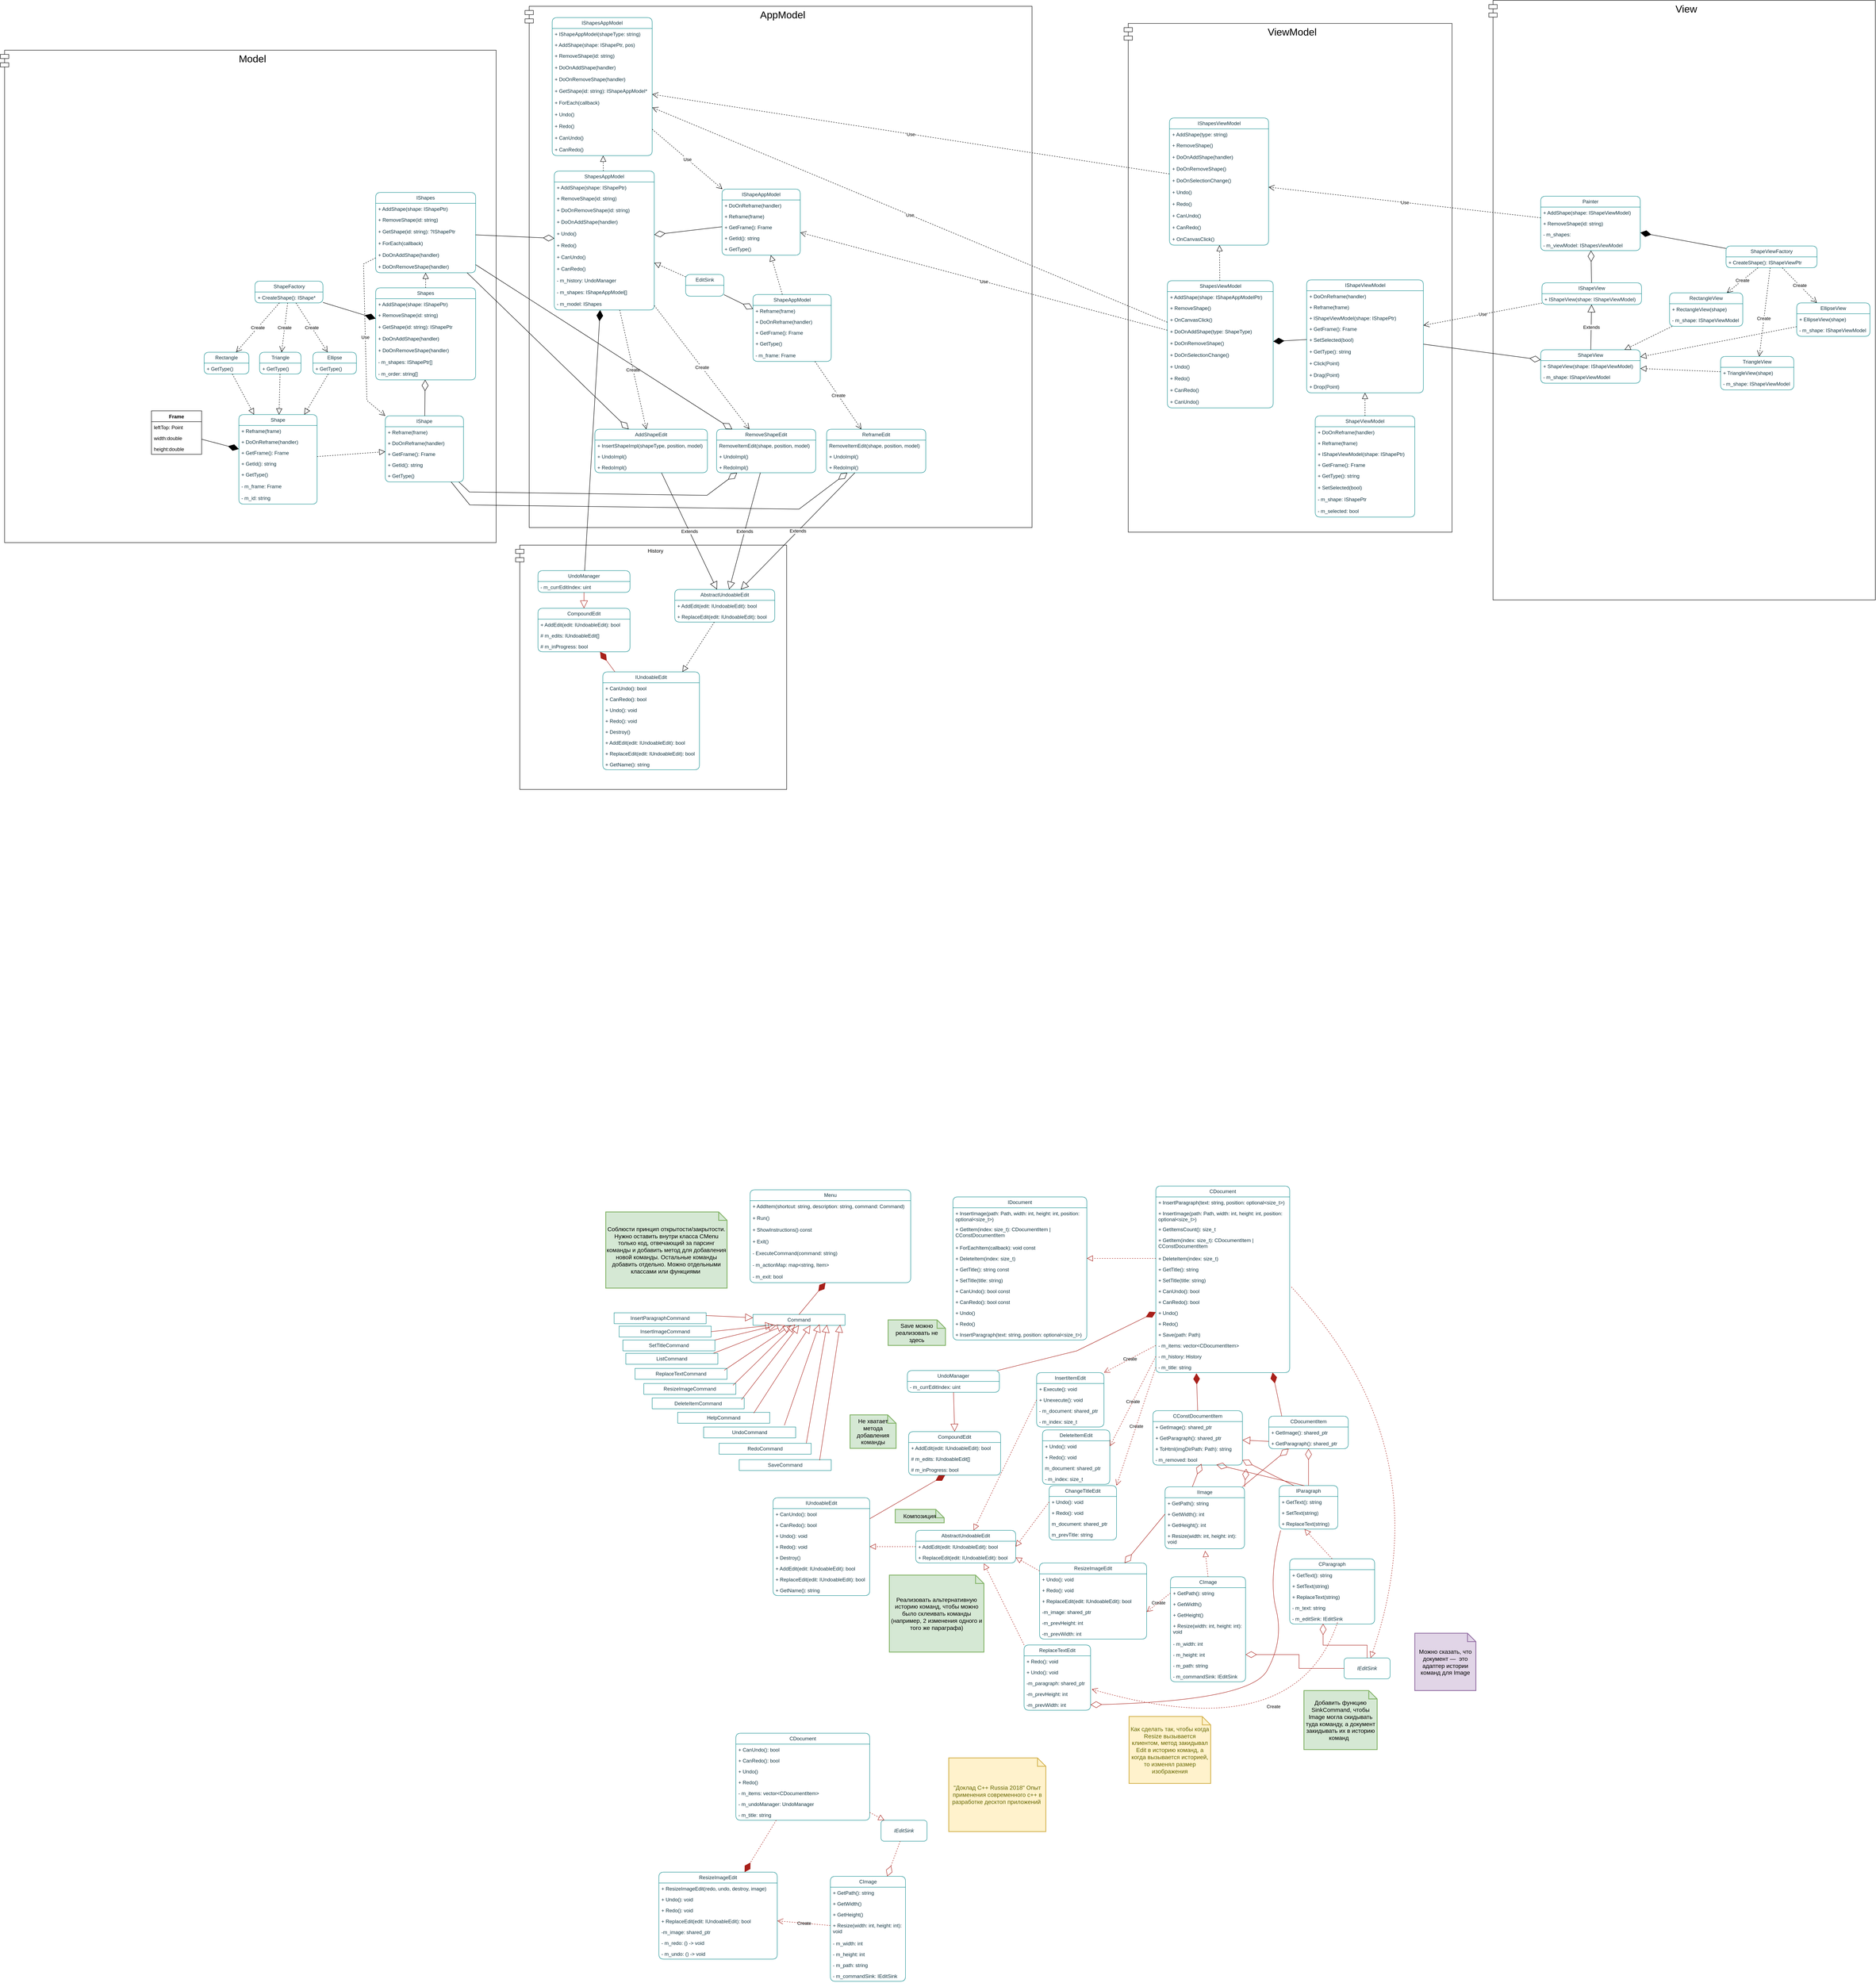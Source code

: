 <mxfile version="25.0.2">
  <diagram name="Page-1" id="VeWxsNO1nGXc-LU979vA">
    <mxGraphModel dx="4186" dy="3392" grid="0" gridSize="10" guides="1" tooltips="1" connect="1" arrows="1" fold="1" page="1" pageScale="1" pageWidth="827" pageHeight="1169" math="0" shadow="0">
      <root>
        <mxCell id="0" />
        <mxCell id="1" parent="0" />
        <mxCell id="cOaUuyhmUuSxkf9LrPIT-6" value="&lt;font style=&quot;font-size: 24px;&quot;&gt;AppModel&lt;/font&gt;" style="shape=module;align=left;spacingLeft=20;align=center;verticalAlign=top;whiteSpace=wrap;html=1;" parent="1" vertex="1">
          <mxGeometry x="-1183" y="-1342" width="1212" height="1246" as="geometry" />
        </mxCell>
        <mxCell id="ctcyLrPcSKA9UG8Ia9Pu-1" value="IDocument" style="swimlane;fontStyle=0;childLayout=stackLayout;horizontal=1;startSize=26;fillColor=none;horizontalStack=0;resizeParent=1;resizeParentMax=0;resizeLast=0;collapsible=1;marginBottom=0;whiteSpace=wrap;html=1;rounded=1;labelBackgroundColor=none;strokeColor=#0F8B8D;fontColor=#143642;" parent="1" vertex="1">
          <mxGeometry x="-160" y="1504" width="320" height="342" as="geometry" />
        </mxCell>
        <mxCell id="ctcyLrPcSKA9UG8Ia9Pu-3" value="+ InsertImage(path: Path, width: int, height: int, position: optional&amp;lt;size_t&amp;gt;)" style="text;strokeColor=none;fillColor=none;align=left;verticalAlign=top;spacingLeft=4;spacingRight=4;overflow=hidden;rotatable=0;points=[[0,0.5],[1,0.5]];portConstraint=eastwest;whiteSpace=wrap;html=1;rounded=1;labelBackgroundColor=none;fontColor=#143642;" parent="ctcyLrPcSKA9UG8Ia9Pu-1" vertex="1">
          <mxGeometry y="26" width="320" height="38" as="geometry" />
        </mxCell>
        <mxCell id="ctcyLrPcSKA9UG8Ia9Pu-8" value="+ GetItem(index: size_t): CDocumentItem | CConstDocumentItem" style="text;strokeColor=none;fillColor=none;align=left;verticalAlign=top;spacingLeft=4;spacingRight=4;overflow=hidden;rotatable=0;points=[[0,0.5],[1,0.5]];portConstraint=eastwest;whiteSpace=wrap;html=1;rounded=1;labelBackgroundColor=none;fontColor=#143642;" parent="ctcyLrPcSKA9UG8Ia9Pu-1" vertex="1">
          <mxGeometry y="64" width="320" height="44" as="geometry" />
        </mxCell>
        <mxCell id="0VLo_DIgGdsG2JyHYhab-2" value="+ ForEachItem(callback): void const" style="text;strokeColor=none;fillColor=none;align=left;verticalAlign=top;spacingLeft=4;spacingRight=4;overflow=hidden;rotatable=0;points=[[0,0.5],[1,0.5]];portConstraint=eastwest;whiteSpace=wrap;html=1;rounded=1;labelBackgroundColor=none;fontColor=#143642;" parent="ctcyLrPcSKA9UG8Ia9Pu-1" vertex="1">
          <mxGeometry y="108" width="320" height="26" as="geometry" />
        </mxCell>
        <mxCell id="ctcyLrPcSKA9UG8Ia9Pu-7" value="+ DeleteItem(index: size_t)" style="text;strokeColor=none;fillColor=none;align=left;verticalAlign=top;spacingLeft=4;spacingRight=4;overflow=hidden;rotatable=0;points=[[0,0.5],[1,0.5]];portConstraint=eastwest;whiteSpace=wrap;html=1;rounded=1;labelBackgroundColor=none;fontColor=#143642;" parent="ctcyLrPcSKA9UG8Ia9Pu-1" vertex="1">
          <mxGeometry y="134" width="320" height="26" as="geometry" />
        </mxCell>
        <mxCell id="ctcyLrPcSKA9UG8Ia9Pu-6" value="+ GetTitle(): string const" style="text;strokeColor=none;fillColor=none;align=left;verticalAlign=top;spacingLeft=4;spacingRight=4;overflow=hidden;rotatable=0;points=[[0,0.5],[1,0.5]];portConstraint=eastwest;whiteSpace=wrap;html=1;rounded=1;labelBackgroundColor=none;fontColor=#143642;" parent="ctcyLrPcSKA9UG8Ia9Pu-1" vertex="1">
          <mxGeometry y="160" width="320" height="26" as="geometry" />
        </mxCell>
        <mxCell id="ctcyLrPcSKA9UG8Ia9Pu-5" value="+ SetTitle(title: string)" style="text;strokeColor=none;fillColor=none;align=left;verticalAlign=top;spacingLeft=4;spacingRight=4;overflow=hidden;rotatable=0;points=[[0,0.5],[1,0.5]];portConstraint=eastwest;whiteSpace=wrap;html=1;rounded=1;labelBackgroundColor=none;fontColor=#143642;" parent="ctcyLrPcSKA9UG8Ia9Pu-1" vertex="1">
          <mxGeometry y="186" width="320" height="26" as="geometry" />
        </mxCell>
        <mxCell id="ctcyLrPcSKA9UG8Ia9Pu-13" value="+ CanUndo(): bool const" style="text;strokeColor=none;fillColor=none;align=left;verticalAlign=top;spacingLeft=4;spacingRight=4;overflow=hidden;rotatable=0;points=[[0,0.5],[1,0.5]];portConstraint=eastwest;whiteSpace=wrap;html=1;rounded=1;labelBackgroundColor=none;fontColor=#143642;" parent="ctcyLrPcSKA9UG8Ia9Pu-1" vertex="1">
          <mxGeometry y="212" width="320" height="26" as="geometry" />
        </mxCell>
        <mxCell id="ctcyLrPcSKA9UG8Ia9Pu-12" value="+ CanRedo(): bool const" style="text;strokeColor=none;fillColor=none;align=left;verticalAlign=top;spacingLeft=4;spacingRight=4;overflow=hidden;rotatable=0;points=[[0,0.5],[1,0.5]];portConstraint=eastwest;whiteSpace=wrap;html=1;rounded=1;labelBackgroundColor=none;fontColor=#143642;" parent="ctcyLrPcSKA9UG8Ia9Pu-1" vertex="1">
          <mxGeometry y="238" width="320" height="26" as="geometry" />
        </mxCell>
        <mxCell id="ctcyLrPcSKA9UG8Ia9Pu-11" value="+ Undo()" style="text;strokeColor=none;fillColor=none;align=left;verticalAlign=top;spacingLeft=4;spacingRight=4;overflow=hidden;rotatable=0;points=[[0,0.5],[1,0.5]];portConstraint=eastwest;whiteSpace=wrap;html=1;rounded=1;labelBackgroundColor=none;fontColor=#143642;" parent="ctcyLrPcSKA9UG8Ia9Pu-1" vertex="1">
          <mxGeometry y="264" width="320" height="26" as="geometry" />
        </mxCell>
        <mxCell id="ctcyLrPcSKA9UG8Ia9Pu-10" value="+ Redo()" style="text;strokeColor=none;fillColor=none;align=left;verticalAlign=top;spacingLeft=4;spacingRight=4;overflow=hidden;rotatable=0;points=[[0,0.5],[1,0.5]];portConstraint=eastwest;whiteSpace=wrap;html=1;rounded=1;labelBackgroundColor=none;fontColor=#143642;" parent="ctcyLrPcSKA9UG8Ia9Pu-1" vertex="1">
          <mxGeometry y="290" width="320" height="26" as="geometry" />
        </mxCell>
        <mxCell id="ctcyLrPcSKA9UG8Ia9Pu-2" value="+ InsertParagraph(text: string, position: optional&amp;lt;size_t&amp;gt;)" style="text;strokeColor=none;fillColor=none;align=left;verticalAlign=top;spacingLeft=4;spacingRight=4;overflow=hidden;rotatable=0;points=[[0,0.5],[1,0.5]];portConstraint=eastwest;whiteSpace=wrap;html=1;rounded=1;labelBackgroundColor=none;fontColor=#143642;" parent="ctcyLrPcSKA9UG8Ia9Pu-1" vertex="1">
          <mxGeometry y="316" width="320" height="26" as="geometry" />
        </mxCell>
        <mxCell id="ctcyLrPcSKA9UG8Ia9Pu-14" value="IParagraph" style="swimlane;fontStyle=0;childLayout=stackLayout;horizontal=1;startSize=26;fillColor=none;horizontalStack=0;resizeParent=1;resizeParentMax=0;resizeLast=0;collapsible=1;marginBottom=0;whiteSpace=wrap;html=1;strokeColor=#0F8B8D;fontColor=#143642;rounded=1;labelBackgroundColor=none;" parent="1" vertex="1">
          <mxGeometry x="620" y="2194" width="140" height="104" as="geometry" />
        </mxCell>
        <mxCell id="ctcyLrPcSKA9UG8Ia9Pu-15" value="+ GetText(): string" style="text;strokeColor=none;fillColor=none;align=left;verticalAlign=top;spacingLeft=4;spacingRight=4;overflow=hidden;rotatable=0;points=[[0,0.5],[1,0.5]];portConstraint=eastwest;whiteSpace=wrap;html=1;fontColor=#143642;rounded=1;labelBackgroundColor=none;" parent="ctcyLrPcSKA9UG8Ia9Pu-14" vertex="1">
          <mxGeometry y="26" width="140" height="26" as="geometry" />
        </mxCell>
        <mxCell id="ctcyLrPcSKA9UG8Ia9Pu-16" value="+ SetText(string)" style="text;strokeColor=none;fillColor=none;align=left;verticalAlign=top;spacingLeft=4;spacingRight=4;overflow=hidden;rotatable=0;points=[[0,0.5],[1,0.5]];portConstraint=eastwest;whiteSpace=wrap;html=1;fontColor=#143642;rounded=1;labelBackgroundColor=none;" parent="ctcyLrPcSKA9UG8Ia9Pu-14" vertex="1">
          <mxGeometry y="52" width="140" height="26" as="geometry" />
        </mxCell>
        <mxCell id="u9vLDeqCPO4V5dr5E3qh-121" value="+ ReplaceText(string)" style="text;strokeColor=none;fillColor=none;align=left;verticalAlign=top;spacingLeft=4;spacingRight=4;overflow=hidden;rotatable=0;points=[[0,0.5],[1,0.5]];portConstraint=eastwest;whiteSpace=wrap;html=1;fontColor=#143642;rounded=1;labelBackgroundColor=none;" parent="ctcyLrPcSKA9UG8Ia9Pu-14" vertex="1">
          <mxGeometry y="78" width="140" height="26" as="geometry" />
        </mxCell>
        <mxCell id="u9vLDeqCPO4V5dr5E3qh-1" value="IImage" style="swimlane;fontStyle=0;childLayout=stackLayout;horizontal=1;startSize=26;fillColor=none;horizontalStack=0;resizeParent=1;resizeParentMax=0;resizeLast=0;collapsible=1;marginBottom=0;whiteSpace=wrap;html=1;strokeColor=#0F8B8D;fontColor=#143642;rounded=1;labelBackgroundColor=none;" parent="1" vertex="1">
          <mxGeometry x="347" y="2197" width="190" height="148" as="geometry" />
        </mxCell>
        <mxCell id="u9vLDeqCPO4V5dr5E3qh-2" value="+ GetPath(): string" style="text;strokeColor=none;fillColor=none;align=left;verticalAlign=top;spacingLeft=4;spacingRight=4;overflow=hidden;rotatable=0;points=[[0,0.5],[1,0.5]];portConstraint=eastwest;whiteSpace=wrap;html=1;fontColor=#143642;rounded=1;labelBackgroundColor=none;" parent="u9vLDeqCPO4V5dr5E3qh-1" vertex="1">
          <mxGeometry y="26" width="190" height="26" as="geometry" />
        </mxCell>
        <mxCell id="u9vLDeqCPO4V5dr5E3qh-3" value="+ GetWidth(): int" style="text;strokeColor=none;fillColor=none;align=left;verticalAlign=top;spacingLeft=4;spacingRight=4;overflow=hidden;rotatable=0;points=[[0,0.5],[1,0.5]];portConstraint=eastwest;whiteSpace=wrap;html=1;fontColor=#143642;rounded=1;labelBackgroundColor=none;" parent="u9vLDeqCPO4V5dr5E3qh-1" vertex="1">
          <mxGeometry y="52" width="190" height="26" as="geometry" />
        </mxCell>
        <mxCell id="u9vLDeqCPO4V5dr5E3qh-4" value="+ GetHeight(): int" style="text;strokeColor=none;fillColor=none;align=left;verticalAlign=top;spacingLeft=4;spacingRight=4;overflow=hidden;rotatable=0;points=[[0,0.5],[1,0.5]];portConstraint=eastwest;whiteSpace=wrap;html=1;fontColor=#143642;rounded=1;labelBackgroundColor=none;" parent="u9vLDeqCPO4V5dr5E3qh-1" vertex="1">
          <mxGeometry y="78" width="190" height="26" as="geometry" />
        </mxCell>
        <mxCell id="u9vLDeqCPO4V5dr5E3qh-6" value="+ Resize(width: int, height: int):&lt;br style=&quot;border-color: var(--border-color);&quot;&gt;void" style="text;strokeColor=none;fillColor=none;align=left;verticalAlign=top;spacingLeft=4;spacingRight=4;overflow=hidden;rotatable=0;points=[[0,0.5],[1,0.5]];portConstraint=eastwest;whiteSpace=wrap;html=1;fontColor=#143642;rounded=1;labelBackgroundColor=none;" parent="u9vLDeqCPO4V5dr5E3qh-1" vertex="1">
          <mxGeometry y="104" width="190" height="44" as="geometry" />
        </mxCell>
        <mxCell id="u9vLDeqCPO4V5dr5E3qh-7" value="CConstDocumentItem" style="swimlane;fontStyle=0;childLayout=stackLayout;horizontal=1;startSize=26;fillColor=none;horizontalStack=0;resizeParent=1;resizeParentMax=0;resizeLast=0;collapsible=1;marginBottom=0;whiteSpace=wrap;html=1;strokeColor=#0F8B8D;fontColor=#143642;rounded=1;labelBackgroundColor=none;" parent="1" vertex="1">
          <mxGeometry x="318" y="2015" width="214" height="130" as="geometry" />
        </mxCell>
        <mxCell id="u9vLDeqCPO4V5dr5E3qh-8" value="+ GetImage(): shared_ptr" style="text;strokeColor=none;fillColor=none;align=left;verticalAlign=top;spacingLeft=4;spacingRight=4;overflow=hidden;rotatable=0;points=[[0,0.5],[1,0.5]];portConstraint=eastwest;whiteSpace=wrap;html=1;fontColor=#143642;rounded=1;labelBackgroundColor=none;" parent="u9vLDeqCPO4V5dr5E3qh-7" vertex="1">
          <mxGeometry y="26" width="214" height="26" as="geometry" />
        </mxCell>
        <mxCell id="u9vLDeqCPO4V5dr5E3qh-9" value="+ GetParagraph(): shared_ptr" style="text;strokeColor=none;fillColor=none;align=left;verticalAlign=top;spacingLeft=4;spacingRight=4;overflow=hidden;rotatable=0;points=[[0,0.5],[1,0.5]];portConstraint=eastwest;whiteSpace=wrap;html=1;fontColor=#143642;rounded=1;labelBackgroundColor=none;" parent="u9vLDeqCPO4V5dr5E3qh-7" vertex="1">
          <mxGeometry y="52" width="214" height="26" as="geometry" />
        </mxCell>
        <mxCell id="0VLo_DIgGdsG2JyHYhab-3" value="+ ToHtml(imgDirPath: Path): string&amp;nbsp;&amp;nbsp;" style="text;strokeColor=none;fillColor=none;align=left;verticalAlign=top;spacingLeft=4;spacingRight=4;overflow=hidden;rotatable=0;points=[[0,0.5],[1,0.5]];portConstraint=eastwest;whiteSpace=wrap;html=1;fontColor=#143642;rounded=1;labelBackgroundColor=none;" parent="u9vLDeqCPO4V5dr5E3qh-7" vertex="1">
          <mxGeometry y="78" width="214" height="26" as="geometry" />
        </mxCell>
        <mxCell id="0VLo_DIgGdsG2JyHYhab-5" value="- m_removed: bool" style="text;strokeColor=none;fillColor=none;align=left;verticalAlign=top;spacingLeft=4;spacingRight=4;overflow=hidden;rotatable=0;points=[[0,0.5],[1,0.5]];portConstraint=eastwest;whiteSpace=wrap;html=1;fontColor=#143642;rounded=1;labelBackgroundColor=none;" parent="u9vLDeqCPO4V5dr5E3qh-7" vertex="1">
          <mxGeometry y="104" width="214" height="26" as="geometry" />
        </mxCell>
        <mxCell id="u9vLDeqCPO4V5dr5E3qh-12" value="CDocumentItem" style="swimlane;fontStyle=0;childLayout=stackLayout;horizontal=1;startSize=26;fillColor=none;horizontalStack=0;resizeParent=1;resizeParentMax=0;resizeLast=0;collapsible=1;marginBottom=0;whiteSpace=wrap;html=1;strokeColor=#0F8B8D;fontColor=#143642;rounded=1;labelBackgroundColor=none;" parent="1" vertex="1">
          <mxGeometry x="595" y="2028" width="190" height="78" as="geometry" />
        </mxCell>
        <mxCell id="u9vLDeqCPO4V5dr5E3qh-13" value="+ GetImage(): shared_ptr" style="text;strokeColor=none;fillColor=none;align=left;verticalAlign=top;spacingLeft=4;spacingRight=4;overflow=hidden;rotatable=0;points=[[0,0.5],[1,0.5]];portConstraint=eastwest;whiteSpace=wrap;html=1;fontColor=#143642;rounded=1;labelBackgroundColor=none;" parent="u9vLDeqCPO4V5dr5E3qh-12" vertex="1">
          <mxGeometry y="26" width="190" height="26" as="geometry" />
        </mxCell>
        <mxCell id="u9vLDeqCPO4V5dr5E3qh-14" value="+ GetParagraph(): shared_ptr" style="text;strokeColor=none;fillColor=none;align=left;verticalAlign=top;spacingLeft=4;spacingRight=4;overflow=hidden;rotatable=0;points=[[0,0.5],[1,0.5]];portConstraint=eastwest;whiteSpace=wrap;html=1;fontColor=#143642;rounded=1;labelBackgroundColor=none;" parent="u9vLDeqCPO4V5dr5E3qh-12" vertex="1">
          <mxGeometry y="52" width="190" height="26" as="geometry" />
        </mxCell>
        <mxCell id="u9vLDeqCPO4V5dr5E3qh-15" value="AbstractUndoableEdit" style="swimlane;fontStyle=0;childLayout=stackLayout;horizontal=1;startSize=26;fillColor=none;horizontalStack=0;resizeParent=1;resizeParentMax=0;resizeLast=0;collapsible=1;marginBottom=0;whiteSpace=wrap;html=1;strokeColor=#0F8B8D;fontColor=#143642;rounded=1;labelBackgroundColor=none;" parent="1" vertex="1">
          <mxGeometry x="-249" y="2301" width="239" height="78" as="geometry" />
        </mxCell>
        <mxCell id="u9vLDeqCPO4V5dr5E3qh-16" value="+ AddEdit(edit: IUndoableEdit): bool" style="text;strokeColor=none;fillColor=none;align=left;verticalAlign=top;spacingLeft=4;spacingRight=4;overflow=hidden;rotatable=0;points=[[0,0.5],[1,0.5]];portConstraint=eastwest;whiteSpace=wrap;html=1;fontColor=#143642;rounded=1;labelBackgroundColor=none;" parent="u9vLDeqCPO4V5dr5E3qh-15" vertex="1">
          <mxGeometry y="26" width="239" height="26" as="geometry" />
        </mxCell>
        <mxCell id="u9vLDeqCPO4V5dr5E3qh-17" value="+ ReplaceEdit(edit: IUndoableEdit): bool" style="text;strokeColor=none;fillColor=none;align=left;verticalAlign=top;spacingLeft=4;spacingRight=4;overflow=hidden;rotatable=0;points=[[0,0.5],[1,0.5]];portConstraint=eastwest;whiteSpace=wrap;html=1;fontColor=#143642;rounded=1;labelBackgroundColor=none;" parent="u9vLDeqCPO4V5dr5E3qh-15" vertex="1">
          <mxGeometry y="52" width="239" height="26" as="geometry" />
        </mxCell>
        <mxCell id="u9vLDeqCPO4V5dr5E3qh-18" value="UndoManager" style="swimlane;fontStyle=0;childLayout=stackLayout;horizontal=1;startSize=26;fillColor=none;horizontalStack=0;resizeParent=1;resizeParentMax=0;resizeLast=0;collapsible=1;marginBottom=0;whiteSpace=wrap;html=1;strokeColor=#0F8B8D;fontColor=#143642;rounded=1;labelBackgroundColor=none;" parent="1" vertex="1">
          <mxGeometry x="-269" y="1919" width="220" height="52" as="geometry" />
        </mxCell>
        <mxCell id="u9vLDeqCPO4V5dr5E3qh-30" value="- m_currEditIndex: uint" style="text;strokeColor=none;fillColor=none;align=left;verticalAlign=top;spacingLeft=4;spacingRight=4;overflow=hidden;rotatable=0;points=[[0,0.5],[1,0.5]];portConstraint=eastwest;whiteSpace=wrap;html=1;rounded=1;labelBackgroundColor=none;fontColor=#143642;" parent="u9vLDeqCPO4V5dr5E3qh-18" vertex="1">
          <mxGeometry y="26" width="220" height="26" as="geometry" />
        </mxCell>
        <mxCell id="u9vLDeqCPO4V5dr5E3qh-34" value="CDocument" style="swimlane;fontStyle=0;childLayout=stackLayout;horizontal=1;startSize=26;fillColor=none;horizontalStack=0;resizeParent=1;resizeParentMax=0;resizeLast=0;collapsible=1;marginBottom=0;whiteSpace=wrap;html=1;rounded=1;labelBackgroundColor=none;strokeColor=#0F8B8D;fontColor=#143642;" parent="1" vertex="1">
          <mxGeometry x="325" y="1478" width="320" height="446" as="geometry">
            <mxRectangle x="540" y="600" width="100" height="30" as="alternateBounds" />
          </mxGeometry>
        </mxCell>
        <mxCell id="u9vLDeqCPO4V5dr5E3qh-35" value="+ InsertParagraph(text: string, position: optional&amp;lt;size_t&amp;gt;)" style="text;strokeColor=none;fillColor=none;align=left;verticalAlign=top;spacingLeft=4;spacingRight=4;overflow=hidden;rotatable=0;points=[[0,0.5],[1,0.5]];portConstraint=eastwest;whiteSpace=wrap;html=1;rounded=1;labelBackgroundColor=none;fontColor=#143642;" parent="u9vLDeqCPO4V5dr5E3qh-34" vertex="1">
          <mxGeometry y="26" width="320" height="26" as="geometry" />
        </mxCell>
        <mxCell id="u9vLDeqCPO4V5dr5E3qh-36" value="+ InsertImage(path: Path, width: int, height: int, position: optional&amp;lt;size_t&amp;gt;)" style="text;strokeColor=none;fillColor=none;align=left;verticalAlign=top;spacingLeft=4;spacingRight=4;overflow=hidden;rotatable=0;points=[[0,0.5],[1,0.5]];portConstraint=eastwest;whiteSpace=wrap;html=1;rounded=1;labelBackgroundColor=none;fontColor=#143642;" parent="u9vLDeqCPO4V5dr5E3qh-34" vertex="1">
          <mxGeometry y="52" width="320" height="38" as="geometry" />
        </mxCell>
        <mxCell id="u9vLDeqCPO4V5dr5E3qh-37" value="+ GetItemsCount(): size_t" style="text;strokeColor=none;fillColor=none;align=left;verticalAlign=top;spacingLeft=4;spacingRight=4;overflow=hidden;rotatable=0;points=[[0,0.5],[1,0.5]];portConstraint=eastwest;whiteSpace=wrap;html=1;rounded=1;labelBackgroundColor=none;fontColor=#143642;" parent="u9vLDeqCPO4V5dr5E3qh-34" vertex="1">
          <mxGeometry y="90" width="320" height="26" as="geometry" />
        </mxCell>
        <mxCell id="u9vLDeqCPO4V5dr5E3qh-38" value="+ GetItem(index: size_t): CDocumentItem | CConstDocumentItem" style="text;strokeColor=none;fillColor=none;align=left;verticalAlign=top;spacingLeft=4;spacingRight=4;overflow=hidden;rotatable=0;points=[[0,0.5],[1,0.5]];portConstraint=eastwest;whiteSpace=wrap;html=1;rounded=1;labelBackgroundColor=none;fontColor=#143642;" parent="u9vLDeqCPO4V5dr5E3qh-34" vertex="1">
          <mxGeometry y="116" width="320" height="44" as="geometry" />
        </mxCell>
        <mxCell id="u9vLDeqCPO4V5dr5E3qh-39" value="+ DeleteItem(index: size_t)" style="text;strokeColor=none;fillColor=none;align=left;verticalAlign=top;spacingLeft=4;spacingRight=4;overflow=hidden;rotatable=0;points=[[0,0.5],[1,0.5]];portConstraint=eastwest;whiteSpace=wrap;html=1;rounded=1;labelBackgroundColor=none;fontColor=#143642;" parent="u9vLDeqCPO4V5dr5E3qh-34" vertex="1">
          <mxGeometry y="160" width="320" height="26" as="geometry" />
        </mxCell>
        <mxCell id="u9vLDeqCPO4V5dr5E3qh-40" value="+ GetTitle(): string" style="text;strokeColor=none;fillColor=none;align=left;verticalAlign=top;spacingLeft=4;spacingRight=4;overflow=hidden;rotatable=0;points=[[0,0.5],[1,0.5]];portConstraint=eastwest;whiteSpace=wrap;html=1;rounded=1;labelBackgroundColor=none;fontColor=#143642;" parent="u9vLDeqCPO4V5dr5E3qh-34" vertex="1">
          <mxGeometry y="186" width="320" height="26" as="geometry" />
        </mxCell>
        <mxCell id="u9vLDeqCPO4V5dr5E3qh-41" value="+ SetTitle(title: string)" style="text;strokeColor=none;fillColor=none;align=left;verticalAlign=top;spacingLeft=4;spacingRight=4;overflow=hidden;rotatable=0;points=[[0,0.5],[1,0.5]];portConstraint=eastwest;whiteSpace=wrap;html=1;rounded=1;labelBackgroundColor=none;fontColor=#143642;" parent="u9vLDeqCPO4V5dr5E3qh-34" vertex="1">
          <mxGeometry y="212" width="320" height="26" as="geometry" />
        </mxCell>
        <mxCell id="u9vLDeqCPO4V5dr5E3qh-42" value="+ CanUndo(): bool&lt;span style=&quot;white-space: pre;&quot;&gt;&#x9;&lt;/span&gt;" style="text;strokeColor=none;fillColor=none;align=left;verticalAlign=top;spacingLeft=4;spacingRight=4;overflow=hidden;rotatable=0;points=[[0,0.5],[1,0.5]];portConstraint=eastwest;whiteSpace=wrap;html=1;rounded=1;labelBackgroundColor=none;fontColor=#143642;" parent="u9vLDeqCPO4V5dr5E3qh-34" vertex="1">
          <mxGeometry y="238" width="320" height="26" as="geometry" />
        </mxCell>
        <mxCell id="u9vLDeqCPO4V5dr5E3qh-43" value="+ CanRedo(): bool" style="text;strokeColor=none;fillColor=none;align=left;verticalAlign=top;spacingLeft=4;spacingRight=4;overflow=hidden;rotatable=0;points=[[0,0.5],[1,0.5]];portConstraint=eastwest;whiteSpace=wrap;html=1;rounded=1;labelBackgroundColor=none;fontColor=#143642;" parent="u9vLDeqCPO4V5dr5E3qh-34" vertex="1">
          <mxGeometry y="264" width="320" height="26" as="geometry" />
        </mxCell>
        <mxCell id="u9vLDeqCPO4V5dr5E3qh-44" value="+ Undo()" style="text;strokeColor=none;fillColor=none;align=left;verticalAlign=top;spacingLeft=4;spacingRight=4;overflow=hidden;rotatable=0;points=[[0,0.5],[1,0.5]];portConstraint=eastwest;whiteSpace=wrap;html=1;rounded=1;labelBackgroundColor=none;fontColor=#143642;" parent="u9vLDeqCPO4V5dr5E3qh-34" vertex="1">
          <mxGeometry y="290" width="320" height="26" as="geometry" />
        </mxCell>
        <mxCell id="u9vLDeqCPO4V5dr5E3qh-45" value="+ Redo()" style="text;strokeColor=none;fillColor=none;align=left;verticalAlign=top;spacingLeft=4;spacingRight=4;overflow=hidden;rotatable=0;points=[[0,0.5],[1,0.5]];portConstraint=eastwest;whiteSpace=wrap;html=1;rounded=1;labelBackgroundColor=none;fontColor=#143642;" parent="u9vLDeqCPO4V5dr5E3qh-34" vertex="1">
          <mxGeometry y="316" width="320" height="26" as="geometry" />
        </mxCell>
        <mxCell id="u9vLDeqCPO4V5dr5E3qh-46" value="+ Save(path: Path)" style="text;strokeColor=none;fillColor=none;align=left;verticalAlign=top;spacingLeft=4;spacingRight=4;overflow=hidden;rotatable=0;points=[[0,0.5],[1,0.5]];portConstraint=eastwest;whiteSpace=wrap;html=1;rounded=1;labelBackgroundColor=none;fontColor=#143642;" parent="u9vLDeqCPO4V5dr5E3qh-34" vertex="1">
          <mxGeometry y="342" width="320" height="26" as="geometry" />
        </mxCell>
        <mxCell id="u9vLDeqCPO4V5dr5E3qh-47" value="- m_items: vector&amp;lt;CDocumentItem&amp;gt;" style="text;strokeColor=none;fillColor=none;align=left;verticalAlign=top;spacingLeft=4;spacingRight=4;overflow=hidden;rotatable=0;points=[[0,0.5],[1,0.5]];portConstraint=eastwest;whiteSpace=wrap;html=1;rounded=1;labelBackgroundColor=none;fontColor=#143642;" parent="u9vLDeqCPO4V5dr5E3qh-34" vertex="1">
          <mxGeometry y="368" width="320" height="26" as="geometry" />
        </mxCell>
        <mxCell id="u9vLDeqCPO4V5dr5E3qh-51" value="- m_history: History" style="text;strokeColor=none;fillColor=none;align=left;verticalAlign=top;spacingLeft=4;spacingRight=4;overflow=hidden;rotatable=0;points=[[0,0.5],[1,0.5]];portConstraint=eastwest;whiteSpace=wrap;html=1;rounded=1;labelBackgroundColor=none;fontColor=#143642;" parent="u9vLDeqCPO4V5dr5E3qh-34" vertex="1">
          <mxGeometry y="394" width="320" height="26" as="geometry" />
        </mxCell>
        <mxCell id="u9vLDeqCPO4V5dr5E3qh-70" value="- m_title: string" style="text;strokeColor=none;fillColor=none;align=left;verticalAlign=top;spacingLeft=4;spacingRight=4;overflow=hidden;rotatable=0;points=[[0,0.5],[1,0.5]];portConstraint=eastwest;whiteSpace=wrap;html=1;rounded=1;labelBackgroundColor=none;fontColor=#143642;" parent="u9vLDeqCPO4V5dr5E3qh-34" vertex="1">
          <mxGeometry y="420" width="320" height="26" as="geometry" />
        </mxCell>
        <mxCell id="u9vLDeqCPO4V5dr5E3qh-49" value="" style="endArrow=block;dashed=1;endFill=0;endSize=12;html=1;rounded=0;strokeColor=#A8201A;fontColor=default;fillColor=#FAE5C7;entryX=1;entryY=0.5;entryDx=0;entryDy=0;exitX=0;exitY=0.5;exitDx=0;exitDy=0;labelBackgroundColor=none;" parent="1" source="u9vLDeqCPO4V5dr5E3qh-39" target="ctcyLrPcSKA9UG8Ia9Pu-7" edge="1">
          <mxGeometry width="160" relative="1" as="geometry">
            <mxPoint x="540" y="1734" as="sourcePoint" />
            <mxPoint x="690" y="1644" as="targetPoint" />
          </mxGeometry>
        </mxCell>
        <mxCell id="u9vLDeqCPO4V5dr5E3qh-52" value="" style="endArrow=diamondThin;endFill=1;endSize=24;html=1;rounded=0;labelBackgroundColor=none;strokeColor=#A8201A;fontColor=default;" parent="1" source="u9vLDeqCPO4V5dr5E3qh-18" target="u9vLDeqCPO4V5dr5E3qh-34" edge="1">
          <mxGeometry width="160" relative="1" as="geometry">
            <mxPoint x="-40" y="1946.0" as="sourcePoint" />
            <mxPoint x="847" y="1868" as="targetPoint" />
            <Array as="points">
              <mxPoint x="136" y="1872" />
            </Array>
          </mxGeometry>
        </mxCell>
        <mxCell id="u9vLDeqCPO4V5dr5E3qh-54" value="" style="endArrow=diamondThin;endFill=0;endSize=24;html=1;rounded=0;strokeColor=#A8201A;fontColor=default;fillColor=#FAE5C7;exitX=0.429;exitY=0.002;exitDx=0;exitDy=0;entryX=0.541;entryY=1.005;entryDx=0;entryDy=0;entryPerimeter=0;exitPerimeter=0;labelBackgroundColor=none;" parent="1" source="ctcyLrPcSKA9UG8Ia9Pu-14" edge="1">
          <mxGeometry width="160" relative="1" as="geometry">
            <mxPoint x="310" y="2144" as="sourcePoint" />
            <mxPoint x="470" y="2144" as="targetPoint" />
          </mxGeometry>
        </mxCell>
        <mxCell id="u9vLDeqCPO4V5dr5E3qh-55" value="" style="endArrow=diamondThin;endFill=0;endSize=24;html=1;rounded=0;strokeColor=#A8201A;fontColor=default;fillColor=#FAE5C7;exitX=0.25;exitY=0;exitDx=0;exitDy=0;labelBackgroundColor=none;" parent="1" source="ctcyLrPcSKA9UG8Ia9Pu-14" target="u9vLDeqCPO4V5dr5E3qh-7" edge="1">
          <mxGeometry width="160" relative="1" as="geometry">
            <mxPoint x="520" y="2224" as="sourcePoint" />
            <mxPoint x="521" y="2134" as="targetPoint" />
          </mxGeometry>
        </mxCell>
        <mxCell id="u9vLDeqCPO4V5dr5E3qh-56" value="" style="endArrow=diamondThin;endFill=0;endSize=24;html=1;rounded=0;strokeColor=#A8201A;fontColor=default;fillColor=#FAE5C7;exitX=0.344;exitY=-0.004;exitDx=0;exitDy=0;exitPerimeter=0;labelBackgroundColor=none;entryX=0.541;entryY=0.878;entryDx=0;entryDy=0;entryPerimeter=0;" parent="1" source="u9vLDeqCPO4V5dr5E3qh-1" target="0VLo_DIgGdsG2JyHYhab-5" edge="1">
          <mxGeometry width="160" relative="1" as="geometry">
            <mxPoint x="240" y="2212" as="sourcePoint" />
            <mxPoint x="241" y="2122" as="targetPoint" />
          </mxGeometry>
        </mxCell>
        <mxCell id="u9vLDeqCPO4V5dr5E3qh-57" value="" style="endArrow=diamondThin;endFill=0;endSize=24;html=1;rounded=0;strokeColor=#A8201A;fontColor=default;fillColor=#FAE5C7;exitX=1;exitY=0;exitDx=0;exitDy=0;entryX=0.06;entryY=1.077;entryDx=0;entryDy=0;entryPerimeter=0;labelBackgroundColor=none;" parent="1" source="u9vLDeqCPO4V5dr5E3qh-1" edge="1">
          <mxGeometry width="160" relative="1" as="geometry">
            <mxPoint x="540" y="2244" as="sourcePoint" />
            <mxPoint x="541" y="2154" as="targetPoint" />
          </mxGeometry>
        </mxCell>
        <mxCell id="u9vLDeqCPO4V5dr5E3qh-58" value="" style="endArrow=diamondThin;endFill=1;endSize=24;html=1;rounded=0;entryX=0.872;entryY=0.981;entryDx=0;entryDy=0;labelBackgroundColor=none;strokeColor=#A8201A;fontColor=default;exitX=0.164;exitY=0.007;exitDx=0;exitDy=0;entryPerimeter=0;exitPerimeter=0;" parent="1" source="u9vLDeqCPO4V5dr5E3qh-12" target="u9vLDeqCPO4V5dr5E3qh-70" edge="1">
          <mxGeometry width="160" relative="1" as="geometry">
            <mxPoint x="590" y="1984" as="sourcePoint" />
            <mxPoint x="450" y="1974" as="targetPoint" />
          </mxGeometry>
        </mxCell>
        <mxCell id="u9vLDeqCPO4V5dr5E3qh-59" value="" style="endArrow=diamondThin;endFill=1;endSize=24;html=1;rounded=0;entryX=0.303;entryY=1.058;entryDx=0;entryDy=0;labelBackgroundColor=none;strokeColor=#A8201A;fontColor=default;exitX=0.5;exitY=0;exitDx=0;exitDy=0;entryPerimeter=0;" parent="1" source="u9vLDeqCPO4V5dr5E3qh-7" target="u9vLDeqCPO4V5dr5E3qh-70" edge="1">
          <mxGeometry width="160" relative="1" as="geometry">
            <mxPoint x="525" y="2054" as="sourcePoint" />
            <mxPoint x="476" y="1938" as="targetPoint" />
          </mxGeometry>
        </mxCell>
        <mxCell id="u9vLDeqCPO4V5dr5E3qh-60" value="ResizeImageEdit" style="swimlane;fontStyle=0;childLayout=stackLayout;horizontal=1;startSize=26;fillColor=none;horizontalStack=0;resizeParent=1;resizeParentMax=0;resizeLast=0;collapsible=1;marginBottom=0;whiteSpace=wrap;html=1;strokeColor=#0F8B8D;fontColor=#143642;rounded=1;labelBackgroundColor=none;" parent="1" vertex="1">
          <mxGeometry x="47" y="2379" width="256" height="182" as="geometry" />
        </mxCell>
        <mxCell id="9ovfe2dFKgYw3qrmZuTq-18" value="+ Undo(): void" style="text;strokeColor=none;fillColor=none;align=left;verticalAlign=top;spacingLeft=4;spacingRight=4;overflow=hidden;rotatable=0;points=[[0,0.5],[1,0.5]];portConstraint=eastwest;whiteSpace=wrap;html=1;fontColor=#143642;rounded=1;labelBackgroundColor=none;" parent="u9vLDeqCPO4V5dr5E3qh-60" vertex="1">
          <mxGeometry y="26" width="256" height="26" as="geometry" />
        </mxCell>
        <mxCell id="9ovfe2dFKgYw3qrmZuTq-19" value="+ Redo(): void" style="text;strokeColor=none;fillColor=none;align=left;verticalAlign=top;spacingLeft=4;spacingRight=4;overflow=hidden;rotatable=0;points=[[0,0.5],[1,0.5]];portConstraint=eastwest;whiteSpace=wrap;html=1;fontColor=#143642;rounded=1;labelBackgroundColor=none;" parent="u9vLDeqCPO4V5dr5E3qh-60" vertex="1">
          <mxGeometry y="52" width="256" height="26" as="geometry" />
        </mxCell>
        <mxCell id="0VLo_DIgGdsG2JyHYhab-8" value="+ ReplaceEdit(edit: IUndoableEdit): bool" style="text;strokeColor=none;fillColor=none;align=left;verticalAlign=top;spacingLeft=4;spacingRight=4;overflow=hidden;rotatable=0;points=[[0,0.5],[1,0.5]];portConstraint=eastwest;whiteSpace=wrap;html=1;rounded=1;labelBackgroundColor=none;fontColor=#143642;" parent="u9vLDeqCPO4V5dr5E3qh-60" vertex="1">
          <mxGeometry y="78" width="256" height="26" as="geometry" />
        </mxCell>
        <mxCell id="u9vLDeqCPO4V5dr5E3qh-87" value="-m_image: shared_ptr&amp;nbsp;" style="text;strokeColor=none;fillColor=none;align=left;verticalAlign=top;spacingLeft=4;spacingRight=4;overflow=hidden;rotatable=0;points=[[0,0.5],[1,0.5]];portConstraint=eastwest;whiteSpace=wrap;html=1;fontColor=#143642;rounded=1;labelBackgroundColor=none;" parent="u9vLDeqCPO4V5dr5E3qh-60" vertex="1">
          <mxGeometry y="104" width="256" height="26" as="geometry" />
        </mxCell>
        <mxCell id="u9vLDeqCPO4V5dr5E3qh-93" value="-m_prevHeight: int" style="text;strokeColor=none;fillColor=none;align=left;verticalAlign=top;spacingLeft=4;spacingRight=4;overflow=hidden;rotatable=0;points=[[0,0.5],[1,0.5]];portConstraint=eastwest;whiteSpace=wrap;html=1;fontColor=#143642;rounded=1;labelBackgroundColor=none;" parent="u9vLDeqCPO4V5dr5E3qh-60" vertex="1">
          <mxGeometry y="130" width="256" height="26" as="geometry" />
        </mxCell>
        <mxCell id="u9vLDeqCPO4V5dr5E3qh-94" value="-m_prevWidth: int" style="text;strokeColor=none;fillColor=none;align=left;verticalAlign=top;spacingLeft=4;spacingRight=4;overflow=hidden;rotatable=0;points=[[0,0.5],[1,0.5]];portConstraint=eastwest;whiteSpace=wrap;html=1;fontColor=#143642;rounded=1;labelBackgroundColor=none;" parent="u9vLDeqCPO4V5dr5E3qh-60" vertex="1">
          <mxGeometry y="156" width="256" height="26" as="geometry" />
        </mxCell>
        <mxCell id="u9vLDeqCPO4V5dr5E3qh-63" value="InsertItemEdit" style="swimlane;fontStyle=0;childLayout=stackLayout;horizontal=1;startSize=26;fillColor=none;horizontalStack=0;resizeParent=1;resizeParentMax=0;resizeLast=0;collapsible=1;marginBottom=0;whiteSpace=wrap;html=1;strokeColor=#0F8B8D;fontColor=#143642;rounded=1;labelBackgroundColor=none;" parent="1" vertex="1">
          <mxGeometry x="40" y="1924" width="161" height="130" as="geometry" />
        </mxCell>
        <mxCell id="u9vLDeqCPO4V5dr5E3qh-64" value="+ Execute(): void" style="text;strokeColor=none;fillColor=none;align=left;verticalAlign=top;spacingLeft=4;spacingRight=4;overflow=hidden;rotatable=0;points=[[0,0.5],[1,0.5]];portConstraint=eastwest;whiteSpace=wrap;html=1;fontColor=#143642;rounded=1;labelBackgroundColor=none;" parent="u9vLDeqCPO4V5dr5E3qh-63" vertex="1">
          <mxGeometry y="26" width="161" height="26" as="geometry" />
        </mxCell>
        <mxCell id="u9vLDeqCPO4V5dr5E3qh-65" value="+ Unexecute(): void" style="text;strokeColor=none;fillColor=none;align=left;verticalAlign=top;spacingLeft=4;spacingRight=4;overflow=hidden;rotatable=0;points=[[0,0.5],[1,0.5]];portConstraint=eastwest;whiteSpace=wrap;html=1;fontColor=#143642;rounded=1;labelBackgroundColor=none;" parent="u9vLDeqCPO4V5dr5E3qh-63" vertex="1">
          <mxGeometry y="52" width="161" height="26" as="geometry" />
        </mxCell>
        <mxCell id="u9vLDeqCPO4V5dr5E3qh-68" value="- m_document: shared_ptr" style="text;strokeColor=none;fillColor=none;align=left;verticalAlign=top;spacingLeft=4;spacingRight=4;overflow=hidden;rotatable=0;points=[[0,0.5],[1,0.5]];portConstraint=eastwest;whiteSpace=wrap;html=1;fontColor=#143642;rounded=1;labelBackgroundColor=none;" parent="u9vLDeqCPO4V5dr5E3qh-63" vertex="1">
          <mxGeometry y="78" width="161" height="26" as="geometry" />
        </mxCell>
        <mxCell id="u9vLDeqCPO4V5dr5E3qh-123" value="- m_index: size_t" style="text;strokeColor=none;fillColor=none;align=left;verticalAlign=top;spacingLeft=4;spacingRight=4;overflow=hidden;rotatable=0;points=[[0,0.5],[1,0.5]];portConstraint=eastwest;whiteSpace=wrap;html=1;fontColor=#143642;rounded=1;labelBackgroundColor=none;" parent="u9vLDeqCPO4V5dr5E3qh-63" vertex="1">
          <mxGeometry y="104" width="161" height="26" as="geometry" />
        </mxCell>
        <mxCell id="u9vLDeqCPO4V5dr5E3qh-66" value="" style="endArrow=block;dashed=1;endFill=0;endSize=12;html=1;rounded=0;strokeColor=#A8201A;fontColor=default;fillColor=#FAE5C7;exitX=0;exitY=0.5;exitDx=0;exitDy=0;labelBackgroundColor=none;" parent="1" source="u9vLDeqCPO4V5dr5E3qh-65" target="u9vLDeqCPO4V5dr5E3qh-15" edge="1">
          <mxGeometry width="160" relative="1" as="geometry">
            <mxPoint x="210" y="2034" as="sourcePoint" />
            <mxPoint x="-10" y="2144" as="targetPoint" />
          </mxGeometry>
        </mxCell>
        <mxCell id="u9vLDeqCPO4V5dr5E3qh-69" value="Create" style="endArrow=open;endSize=12;dashed=1;html=1;rounded=0;strokeColor=#A8201A;fontColor=default;fillColor=#FAE5C7;exitX=0;exitY=0.5;exitDx=0;exitDy=0;entryX=1;entryY=0;entryDx=0;entryDy=0;labelBackgroundColor=none;" parent="1" source="u9vLDeqCPO4V5dr5E3qh-47" target="u9vLDeqCPO4V5dr5E3qh-63" edge="1">
          <mxGeometry width="160" relative="1" as="geometry">
            <mxPoint x="104" y="2010" as="sourcePoint" />
            <mxPoint x="264" y="2010" as="targetPoint" />
          </mxGeometry>
        </mxCell>
        <mxCell id="u9vLDeqCPO4V5dr5E3qh-71" value="CImage" style="swimlane;fontStyle=0;childLayout=stackLayout;horizontal=1;startSize=26;fillColor=none;horizontalStack=0;resizeParent=1;resizeParentMax=0;resizeLast=0;collapsible=1;marginBottom=0;whiteSpace=wrap;html=1;strokeColor=#0F8B8D;fontColor=#143642;rounded=1;labelBackgroundColor=none;" parent="1" vertex="1">
          <mxGeometry x="360" y="2412" width="179.5" height="251" as="geometry" />
        </mxCell>
        <mxCell id="u9vLDeqCPO4V5dr5E3qh-72" value="+ GetPath(): string" style="text;strokeColor=none;fillColor=none;align=left;verticalAlign=top;spacingLeft=4;spacingRight=4;overflow=hidden;rotatable=0;points=[[0,0.5],[1,0.5]];portConstraint=eastwest;whiteSpace=wrap;html=1;fontColor=#143642;rounded=1;labelBackgroundColor=none;" parent="u9vLDeqCPO4V5dr5E3qh-71" vertex="1">
          <mxGeometry y="26" width="179.5" height="26" as="geometry" />
        </mxCell>
        <mxCell id="u9vLDeqCPO4V5dr5E3qh-73" value="+ GetWidth()" style="text;strokeColor=none;fillColor=none;align=left;verticalAlign=top;spacingLeft=4;spacingRight=4;overflow=hidden;rotatable=0;points=[[0,0.5],[1,0.5]];portConstraint=eastwest;whiteSpace=wrap;html=1;fontColor=#143642;rounded=1;labelBackgroundColor=none;" parent="u9vLDeqCPO4V5dr5E3qh-71" vertex="1">
          <mxGeometry y="52" width="179.5" height="26" as="geometry" />
        </mxCell>
        <mxCell id="u9vLDeqCPO4V5dr5E3qh-74" value="+ GetHeight()" style="text;strokeColor=none;fillColor=none;align=left;verticalAlign=top;spacingLeft=4;spacingRight=4;overflow=hidden;rotatable=0;points=[[0,0.5],[1,0.5]];portConstraint=eastwest;whiteSpace=wrap;html=1;fontColor=#143642;rounded=1;labelBackgroundColor=none;" parent="u9vLDeqCPO4V5dr5E3qh-71" vertex="1">
          <mxGeometry y="78" width="179.5" height="26" as="geometry" />
        </mxCell>
        <mxCell id="u9vLDeqCPO4V5dr5E3qh-75" value="+ Resize(width: int, height: int):&lt;br&gt;void" style="text;strokeColor=none;fillColor=none;align=left;verticalAlign=top;spacingLeft=4;spacingRight=4;overflow=hidden;rotatable=0;points=[[0,0.5],[1,0.5]];portConstraint=eastwest;whiteSpace=wrap;html=1;fontColor=#143642;rounded=1;labelBackgroundColor=none;" parent="u9vLDeqCPO4V5dr5E3qh-71" vertex="1">
          <mxGeometry y="104" width="179.5" height="43" as="geometry" />
        </mxCell>
        <mxCell id="u9vLDeqCPO4V5dr5E3qh-77" value="- m_width: int" style="text;strokeColor=none;fillColor=none;align=left;verticalAlign=top;spacingLeft=4;spacingRight=4;overflow=hidden;rotatable=0;points=[[0,0.5],[1,0.5]];portConstraint=eastwest;whiteSpace=wrap;html=1;fontColor=#143642;rounded=1;labelBackgroundColor=none;" parent="u9vLDeqCPO4V5dr5E3qh-71" vertex="1">
          <mxGeometry y="147" width="179.5" height="26" as="geometry" />
        </mxCell>
        <mxCell id="u9vLDeqCPO4V5dr5E3qh-79" value="- m_height: int" style="text;strokeColor=none;fillColor=none;align=left;verticalAlign=top;spacingLeft=4;spacingRight=4;overflow=hidden;rotatable=0;points=[[0,0.5],[1,0.5]];portConstraint=eastwest;whiteSpace=wrap;html=1;fontColor=#143642;rounded=1;labelBackgroundColor=none;" parent="u9vLDeqCPO4V5dr5E3qh-71" vertex="1">
          <mxGeometry y="173" width="179.5" height="26" as="geometry" />
        </mxCell>
        <mxCell id="u9vLDeqCPO4V5dr5E3qh-78" value="- m_path: string" style="text;strokeColor=none;fillColor=none;align=left;verticalAlign=top;spacingLeft=4;spacingRight=4;overflow=hidden;rotatable=0;points=[[0,0.5],[1,0.5]];portConstraint=eastwest;whiteSpace=wrap;html=1;fontColor=#143642;rounded=1;labelBackgroundColor=none;" parent="u9vLDeqCPO4V5dr5E3qh-71" vertex="1">
          <mxGeometry y="199" width="179.5" height="26" as="geometry" />
        </mxCell>
        <mxCell id="9ovfe2dFKgYw3qrmZuTq-31" value="- m_commandSink: IEditSink" style="text;strokeColor=none;fillColor=none;align=left;verticalAlign=top;spacingLeft=4;spacingRight=4;overflow=hidden;rotatable=0;points=[[0,0.5],[1,0.5]];portConstraint=eastwest;whiteSpace=wrap;html=1;fontColor=#143642;rounded=1;labelBackgroundColor=none;" parent="u9vLDeqCPO4V5dr5E3qh-71" vertex="1">
          <mxGeometry y="225" width="179.5" height="26" as="geometry" />
        </mxCell>
        <mxCell id="u9vLDeqCPO4V5dr5E3qh-76" value="" style="endArrow=block;dashed=1;endFill=0;endSize=12;html=1;rounded=0;strokeColor=#A8201A;fontColor=default;fillColor=#FAE5C7;exitX=0.5;exitY=0;exitDx=0;exitDy=0;entryX=0.505;entryY=1.115;entryDx=0;entryDy=0;entryPerimeter=0;labelBackgroundColor=none;" parent="1" source="u9vLDeqCPO4V5dr5E3qh-71" target="u9vLDeqCPO4V5dr5E3qh-6" edge="1">
          <mxGeometry width="160" relative="1" as="geometry">
            <mxPoint x="386" y="2301" as="sourcePoint" />
            <mxPoint x="546" y="2301" as="targetPoint" />
          </mxGeometry>
        </mxCell>
        <mxCell id="u9vLDeqCPO4V5dr5E3qh-80" value="CParagraph" style="swimlane;fontStyle=0;childLayout=stackLayout;horizontal=1;startSize=26;fillColor=none;horizontalStack=0;resizeParent=1;resizeParentMax=0;resizeLast=0;collapsible=1;marginBottom=0;whiteSpace=wrap;html=1;strokeColor=#0F8B8D;fontColor=#143642;rounded=1;labelBackgroundColor=none;" parent="1" vertex="1">
          <mxGeometry x="645" y="2369" width="203" height="156" as="geometry" />
        </mxCell>
        <mxCell id="u9vLDeqCPO4V5dr5E3qh-81" value="+ GetText(): string" style="text;strokeColor=none;fillColor=none;align=left;verticalAlign=top;spacingLeft=4;spacingRight=4;overflow=hidden;rotatable=0;points=[[0,0.5],[1,0.5]];portConstraint=eastwest;whiteSpace=wrap;html=1;fontColor=#143642;rounded=1;labelBackgroundColor=none;" parent="u9vLDeqCPO4V5dr5E3qh-80" vertex="1">
          <mxGeometry y="26" width="203" height="26" as="geometry" />
        </mxCell>
        <mxCell id="u9vLDeqCPO4V5dr5E3qh-82" value="+ SetText(string)" style="text;strokeColor=none;fillColor=none;align=left;verticalAlign=top;spacingLeft=4;spacingRight=4;overflow=hidden;rotatable=0;points=[[0,0.5],[1,0.5]];portConstraint=eastwest;whiteSpace=wrap;html=1;fontColor=#143642;rounded=1;labelBackgroundColor=none;" parent="u9vLDeqCPO4V5dr5E3qh-80" vertex="1">
          <mxGeometry y="52" width="203" height="26" as="geometry" />
        </mxCell>
        <mxCell id="u9vLDeqCPO4V5dr5E3qh-122" value="+ ReplaceText(string)" style="text;strokeColor=none;fillColor=none;align=left;verticalAlign=top;spacingLeft=4;spacingRight=4;overflow=hidden;rotatable=0;points=[[0,0.5],[1,0.5]];portConstraint=eastwest;whiteSpace=wrap;html=1;fontColor=#143642;rounded=1;labelBackgroundColor=none;" parent="u9vLDeqCPO4V5dr5E3qh-80" vertex="1">
          <mxGeometry y="78" width="203" height="26" as="geometry" />
        </mxCell>
        <mxCell id="u9vLDeqCPO4V5dr5E3qh-84" value="- m_text: string" style="text;strokeColor=none;fillColor=none;align=left;verticalAlign=top;spacingLeft=4;spacingRight=4;overflow=hidden;rotatable=0;points=[[0,0.5],[1,0.5]];portConstraint=eastwest;whiteSpace=wrap;html=1;fontColor=#143642;rounded=1;labelBackgroundColor=none;" parent="u9vLDeqCPO4V5dr5E3qh-80" vertex="1">
          <mxGeometry y="104" width="203" height="26" as="geometry" />
        </mxCell>
        <mxCell id="9ovfe2dFKgYw3qrmZuTq-32" value="- m_editSink: IEditSink" style="text;strokeColor=none;fillColor=none;align=left;verticalAlign=top;spacingLeft=4;spacingRight=4;overflow=hidden;rotatable=0;points=[[0,0.5],[1,0.5]];portConstraint=eastwest;whiteSpace=wrap;html=1;fontColor=#143642;rounded=1;labelBackgroundColor=none;" parent="u9vLDeqCPO4V5dr5E3qh-80" vertex="1">
          <mxGeometry y="130" width="203" height="26" as="geometry" />
        </mxCell>
        <mxCell id="u9vLDeqCPO4V5dr5E3qh-85" value="" style="endArrow=block;dashed=1;endFill=0;endSize=12;html=1;rounded=0;strokeColor=#A8201A;fontColor=default;fillColor=#FAE5C7;entryX=0.432;entryY=1.015;entryDx=0;entryDy=0;entryPerimeter=0;exitX=0.5;exitY=0;exitDx=0;exitDy=0;labelBackgroundColor=none;" parent="1" source="u9vLDeqCPO4V5dr5E3qh-80" target="u9vLDeqCPO4V5dr5E3qh-121" edge="1">
          <mxGeometry width="160" relative="1" as="geometry">
            <mxPoint x="691" y="2316" as="sourcePoint" />
            <mxPoint x="690.5" y="2272" as="targetPoint" />
          </mxGeometry>
        </mxCell>
        <mxCell id="u9vLDeqCPO4V5dr5E3qh-86" value="" style="endArrow=diamondThin;endFill=1;endSize=24;html=1;rounded=0;strokeColor=#A8201A;fontColor=default;fillColor=#FAE5C7;labelBackgroundColor=none;" parent="1" source="9ovfe2dFKgYw3qrmZuTq-1" target="9ovfe2dFKgYw3qrmZuTq-28" edge="1">
          <mxGeometry width="160" relative="1" as="geometry">
            <mxPoint x="-102" y="2144" as="sourcePoint" />
            <mxPoint x="-122" y="2093" as="targetPoint" />
          </mxGeometry>
        </mxCell>
        <mxCell id="u9vLDeqCPO4V5dr5E3qh-88" value="ChangeTitleEdit" style="swimlane;fontStyle=0;childLayout=stackLayout;horizontal=1;startSize=26;fillColor=none;horizontalStack=0;resizeParent=1;resizeParentMax=0;resizeLast=0;collapsible=1;marginBottom=0;whiteSpace=wrap;html=1;strokeColor=#0F8B8D;fontColor=#143642;rounded=1;labelBackgroundColor=none;" parent="1" vertex="1">
          <mxGeometry x="70" y="2194" width="161" height="130" as="geometry" />
        </mxCell>
        <mxCell id="9ovfe2dFKgYw3qrmZuTq-16" value="+ Undo(): void" style="text;strokeColor=none;fillColor=none;align=left;verticalAlign=top;spacingLeft=4;spacingRight=4;overflow=hidden;rotatable=0;points=[[0,0.5],[1,0.5]];portConstraint=eastwest;whiteSpace=wrap;html=1;fontColor=#143642;rounded=1;labelBackgroundColor=none;" parent="u9vLDeqCPO4V5dr5E3qh-88" vertex="1">
          <mxGeometry y="26" width="161" height="26" as="geometry" />
        </mxCell>
        <mxCell id="9ovfe2dFKgYw3qrmZuTq-17" value="+ Redo(): void" style="text;strokeColor=none;fillColor=none;align=left;verticalAlign=top;spacingLeft=4;spacingRight=4;overflow=hidden;rotatable=0;points=[[0,0.5],[1,0.5]];portConstraint=eastwest;whiteSpace=wrap;html=1;fontColor=#143642;rounded=1;labelBackgroundColor=none;" parent="u9vLDeqCPO4V5dr5E3qh-88" vertex="1">
          <mxGeometry y="52" width="161" height="26" as="geometry" />
        </mxCell>
        <mxCell id="u9vLDeqCPO4V5dr5E3qh-91" value="m_document: shared_ptr" style="text;strokeColor=none;fillColor=none;align=left;verticalAlign=top;spacingLeft=4;spacingRight=4;overflow=hidden;rotatable=0;points=[[0,0.5],[1,0.5]];portConstraint=eastwest;whiteSpace=wrap;html=1;fontColor=#143642;rounded=1;labelBackgroundColor=none;" parent="u9vLDeqCPO4V5dr5E3qh-88" vertex="1">
          <mxGeometry y="78" width="161" height="26" as="geometry" />
        </mxCell>
        <mxCell id="u9vLDeqCPO4V5dr5E3qh-92" value="m_prevTitle: string" style="text;strokeColor=none;fillColor=none;align=left;verticalAlign=top;spacingLeft=4;spacingRight=4;overflow=hidden;rotatable=0;points=[[0,0.5],[1,0.5]];portConstraint=eastwest;whiteSpace=wrap;html=1;fontColor=#143642;rounded=1;labelBackgroundColor=none;" parent="u9vLDeqCPO4V5dr5E3qh-88" vertex="1">
          <mxGeometry y="104" width="161" height="26" as="geometry" />
        </mxCell>
        <mxCell id="u9vLDeqCPO4V5dr5E3qh-95" value="" style="endArrow=block;dashed=1;endFill=0;endSize=12;html=1;rounded=0;strokeColor=#A8201A;fontColor=default;fillColor=#FAE5C7;exitX=0;exitY=0.5;exitDx=0;exitDy=0;entryX=1;entryY=0.5;entryDx=0;entryDy=0;labelBackgroundColor=none;" parent="1" target="u9vLDeqCPO4V5dr5E3qh-16" edge="1">
          <mxGeometry width="160" relative="1" as="geometry">
            <mxPoint x="70" y="2233" as="sourcePoint" />
            <mxPoint y="2154" as="targetPoint" />
          </mxGeometry>
        </mxCell>
        <mxCell id="u9vLDeqCPO4V5dr5E3qh-96" value="Create" style="endArrow=open;endSize=12;dashed=1;html=1;rounded=0;strokeColor=#A8201A;fontColor=default;fillColor=#FAE5C7;exitX=0;exitY=0.5;exitDx=0;exitDy=0;entryX=1;entryY=0;entryDx=0;entryDy=0;labelBackgroundColor=none;" parent="1" source="u9vLDeqCPO4V5dr5E3qh-70" target="u9vLDeqCPO4V5dr5E3qh-88" edge="1">
          <mxGeometry width="160" relative="1" as="geometry">
            <mxPoint x="345" y="1895" as="sourcePoint" />
            <mxPoint x="214" y="1985" as="targetPoint" />
          </mxGeometry>
        </mxCell>
        <mxCell id="u9vLDeqCPO4V5dr5E3qh-97" value="Create" style="endArrow=open;endSize=12;dashed=1;html=1;rounded=0;strokeColor=#A8201A;fontColor=default;fillColor=#FAE5C7;exitX=0;exitY=0.5;exitDx=0;exitDy=0;entryX=1;entryY=0.5;entryDx=0;entryDy=0;labelBackgroundColor=none;" parent="1" source="u9vLDeqCPO4V5dr5E3qh-72" target="u9vLDeqCPO4V5dr5E3qh-87" edge="1">
          <mxGeometry width="160" relative="1" as="geometry">
            <mxPoint x="350" y="2144" as="sourcePoint" />
            <mxPoint x="243" y="2316" as="targetPoint" />
          </mxGeometry>
        </mxCell>
        <mxCell id="u9vLDeqCPO4V5dr5E3qh-104" value="ReplaceTextEdit" style="swimlane;fontStyle=0;childLayout=stackLayout;horizontal=1;startSize=26;fillColor=none;horizontalStack=0;resizeParent=1;resizeParentMax=0;resizeLast=0;collapsible=1;marginBottom=0;whiteSpace=wrap;html=1;strokeColor=#0F8B8D;fontColor=#143642;rounded=1;labelBackgroundColor=none;" parent="1" vertex="1">
          <mxGeometry x="10" y="2575" width="159" height="156" as="geometry" />
        </mxCell>
        <mxCell id="9ovfe2dFKgYw3qrmZuTq-21" value="+ Redo(): void" style="text;strokeColor=none;fillColor=none;align=left;verticalAlign=top;spacingLeft=4;spacingRight=4;overflow=hidden;rotatable=0;points=[[0,0.5],[1,0.5]];portConstraint=eastwest;whiteSpace=wrap;html=1;fontColor=#143642;rounded=1;labelBackgroundColor=none;" parent="u9vLDeqCPO4V5dr5E3qh-104" vertex="1">
          <mxGeometry y="26" width="159" height="26" as="geometry" />
        </mxCell>
        <mxCell id="9ovfe2dFKgYw3qrmZuTq-20" value="+ Undo(): void" style="text;strokeColor=none;fillColor=none;align=left;verticalAlign=top;spacingLeft=4;spacingRight=4;overflow=hidden;rotatable=0;points=[[0,0.5],[1,0.5]];portConstraint=eastwest;whiteSpace=wrap;html=1;fontColor=#143642;rounded=1;labelBackgroundColor=none;" parent="u9vLDeqCPO4V5dr5E3qh-104" vertex="1">
          <mxGeometry y="52" width="159" height="26" as="geometry" />
        </mxCell>
        <mxCell id="u9vLDeqCPO4V5dr5E3qh-107" value="-m_paragraph: shared_ptr&amp;nbsp;" style="text;strokeColor=none;fillColor=none;align=left;verticalAlign=top;spacingLeft=4;spacingRight=4;overflow=hidden;rotatable=0;points=[[0,0.5],[1,0.5]];portConstraint=eastwest;whiteSpace=wrap;html=1;fontColor=#143642;rounded=1;labelBackgroundColor=none;" parent="u9vLDeqCPO4V5dr5E3qh-104" vertex="1">
          <mxGeometry y="78" width="159" height="26" as="geometry" />
        </mxCell>
        <mxCell id="u9vLDeqCPO4V5dr5E3qh-108" value="-m_prevHeight: int" style="text;strokeColor=none;fillColor=none;align=left;verticalAlign=top;spacingLeft=4;spacingRight=4;overflow=hidden;rotatable=0;points=[[0,0.5],[1,0.5]];portConstraint=eastwest;whiteSpace=wrap;html=1;fontColor=#143642;rounded=1;labelBackgroundColor=none;" parent="u9vLDeqCPO4V5dr5E3qh-104" vertex="1">
          <mxGeometry y="104" width="159" height="26" as="geometry" />
        </mxCell>
        <mxCell id="u9vLDeqCPO4V5dr5E3qh-109" value="-m_prevWidth: int" style="text;strokeColor=none;fillColor=none;align=left;verticalAlign=top;spacingLeft=4;spacingRight=4;overflow=hidden;rotatable=0;points=[[0,0.5],[1,0.5]];portConstraint=eastwest;whiteSpace=wrap;html=1;fontColor=#143642;rounded=1;labelBackgroundColor=none;" parent="u9vLDeqCPO4V5dr5E3qh-104" vertex="1">
          <mxGeometry y="130" width="159" height="26" as="geometry" />
        </mxCell>
        <mxCell id="u9vLDeqCPO4V5dr5E3qh-110" value="" style="endArrow=block;dashed=1;endFill=0;endSize=12;html=1;rounded=0;strokeColor=#A8201A;fontColor=default;fillColor=#FAE5C7;entryX=1;entryY=0.5;entryDx=0;entryDy=0;labelBackgroundColor=none;" parent="1" source="u9vLDeqCPO4V5dr5E3qh-60" target="u9vLDeqCPO4V5dr5E3qh-17" edge="1">
          <mxGeometry width="160" relative="1" as="geometry">
            <mxPoint x="66" y="2375" as="sourcePoint" />
            <mxPoint y="2193" as="targetPoint" />
          </mxGeometry>
        </mxCell>
        <mxCell id="u9vLDeqCPO4V5dr5E3qh-111" value="" style="endArrow=block;dashed=1;endFill=0;endSize=12;html=1;rounded=0;strokeColor=#A8201A;fontColor=default;fillColor=#FAE5C7;exitX=0;exitY=0;exitDx=0;exitDy=0;entryX=0.682;entryY=1.047;entryDx=0;entryDy=0;entryPerimeter=0;labelBackgroundColor=none;" parent="1" source="u9vLDeqCPO4V5dr5E3qh-104" target="u9vLDeqCPO4V5dr5E3qh-17" edge="1">
          <mxGeometry width="160" relative="1" as="geometry">
            <mxPoint x="32" y="2441" as="sourcePoint" />
            <mxPoint x="-40" y="2333" as="targetPoint" />
          </mxGeometry>
        </mxCell>
        <mxCell id="u9vLDeqCPO4V5dr5E3qh-114" value="Create" style="endArrow=open;endSize=12;dashed=1;html=1;strokeColor=#A8201A;fontColor=default;fillColor=#FAE5C7;exitX=0.563;exitY=0.854;exitDx=0;exitDy=0;exitPerimeter=0;curved=1;entryX=1.017;entryY=0.066;entryDx=0;entryDy=0;entryPerimeter=0;labelBackgroundColor=none;" parent="1" source="9ovfe2dFKgYw3qrmZuTq-32" target="u9vLDeqCPO4V5dr5E3qh-108" edge="1">
          <mxGeometry x="-0.418" y="-81" width="160" relative="1" as="geometry">
            <mxPoint x="728" y="2724" as="sourcePoint" />
            <mxPoint x="188" y="2635" as="targetPoint" />
            <Array as="points">
              <mxPoint x="658" y="2822" />
            </Array>
            <mxPoint as="offset" />
          </mxGeometry>
        </mxCell>
        <mxCell id="u9vLDeqCPO4V5dr5E3qh-113" value="" style="endArrow=diamondThin;endFill=0;endSize=24;html=1;strokeColor=#A8201A;fontColor=default;fillColor=#FAE5C7;exitX=0.024;exitY=1.118;exitDx=0;exitDy=0;curved=1;entryX=1;entryY=0.5;entryDx=0;entryDy=0;exitPerimeter=0;labelBackgroundColor=none;" parent="1" source="u9vLDeqCPO4V5dr5E3qh-121" target="u9vLDeqCPO4V5dr5E3qh-109" edge="1">
          <mxGeometry width="160" relative="1" as="geometry">
            <mxPoint x="590" y="2347" as="sourcePoint" />
            <mxPoint x="234" y="2413" as="targetPoint" />
            <Array as="points">
              <mxPoint x="594" y="2416" />
              <mxPoint x="631" y="2564" />
              <mxPoint x="551" y="2708" />
            </Array>
          </mxGeometry>
        </mxCell>
        <mxCell id="u9vLDeqCPO4V5dr5E3qh-112" value="" style="endArrow=diamondThin;endFill=0;endSize=24;html=1;rounded=0;strokeColor=#A8201A;fontColor=default;fillColor=#FAE5C7;exitX=0;exitY=0.5;exitDx=0;exitDy=0;labelBackgroundColor=none;" parent="1" source="u9vLDeqCPO4V5dr5E3qh-3" target="u9vLDeqCPO4V5dr5E3qh-60" edge="1">
          <mxGeometry width="160" relative="1" as="geometry">
            <mxPoint x="423" y="2106" as="sourcePoint" />
            <mxPoint x="218" y="2375" as="targetPoint" />
          </mxGeometry>
        </mxCell>
        <mxCell id="u9vLDeqCPO4V5dr5E3qh-116" value="DeleteItemEdit" style="swimlane;fontStyle=0;childLayout=stackLayout;horizontal=1;startSize=26;fillColor=none;horizontalStack=0;resizeParent=1;resizeParentMax=0;resizeLast=0;collapsible=1;marginBottom=0;whiteSpace=wrap;html=1;strokeColor=#0F8B8D;fontColor=#143642;rounded=1;labelBackgroundColor=none;" parent="1" vertex="1">
          <mxGeometry x="54" y="2061" width="161" height="130" as="geometry" />
        </mxCell>
        <mxCell id="u9vLDeqCPO4V5dr5E3qh-117" value="+ Undo(): void" style="text;strokeColor=none;fillColor=none;align=left;verticalAlign=top;spacingLeft=4;spacingRight=4;overflow=hidden;rotatable=0;points=[[0,0.5],[1,0.5]];portConstraint=eastwest;whiteSpace=wrap;html=1;fontColor=#143642;rounded=1;labelBackgroundColor=none;" parent="u9vLDeqCPO4V5dr5E3qh-116" vertex="1">
          <mxGeometry y="26" width="161" height="26" as="geometry" />
        </mxCell>
        <mxCell id="u9vLDeqCPO4V5dr5E3qh-118" value="+ Redo(): void" style="text;strokeColor=none;fillColor=none;align=left;verticalAlign=top;spacingLeft=4;spacingRight=4;overflow=hidden;rotatable=0;points=[[0,0.5],[1,0.5]];portConstraint=eastwest;whiteSpace=wrap;html=1;fontColor=#143642;rounded=1;labelBackgroundColor=none;" parent="u9vLDeqCPO4V5dr5E3qh-116" vertex="1">
          <mxGeometry y="52" width="161" height="26" as="geometry" />
        </mxCell>
        <mxCell id="u9vLDeqCPO4V5dr5E3qh-119" value="m_document: shared_ptr" style="text;strokeColor=none;fillColor=none;align=left;verticalAlign=top;spacingLeft=4;spacingRight=4;overflow=hidden;rotatable=0;points=[[0,0.5],[1,0.5]];portConstraint=eastwest;whiteSpace=wrap;html=1;fontColor=#143642;rounded=1;labelBackgroundColor=none;" parent="u9vLDeqCPO4V5dr5E3qh-116" vertex="1">
          <mxGeometry y="78" width="161" height="26" as="geometry" />
        </mxCell>
        <mxCell id="u9vLDeqCPO4V5dr5E3qh-124" value="- m_index: size_t" style="text;strokeColor=none;fillColor=none;align=left;verticalAlign=top;spacingLeft=4;spacingRight=4;overflow=hidden;rotatable=0;points=[[0,0.5],[1,0.5]];portConstraint=eastwest;whiteSpace=wrap;html=1;fontColor=#143642;rounded=1;labelBackgroundColor=none;" parent="u9vLDeqCPO4V5dr5E3qh-116" vertex="1">
          <mxGeometry y="104" width="161" height="26" as="geometry" />
        </mxCell>
        <mxCell id="u9vLDeqCPO4V5dr5E3qh-120" value="Create" style="endArrow=open;endSize=12;dashed=1;html=1;rounded=0;strokeColor=#A8201A;fontColor=default;fillColor=#FAE5C7;exitX=0;exitY=0.5;exitDx=0;exitDy=0;entryX=1;entryY=0.5;entryDx=0;entryDy=0;labelBackgroundColor=none;" parent="1" source="u9vLDeqCPO4V5dr5E3qh-51" target="u9vLDeqCPO4V5dr5E3qh-117" edge="1">
          <mxGeometry width="160" relative="1" as="geometry">
            <mxPoint x="322" y="1899" as="sourcePoint" />
            <mxPoint x="218" y="2156" as="targetPoint" />
          </mxGeometry>
        </mxCell>
        <mxCell id="ifU2M1q5T9X4JWIkZORh-1" value="Соблюсти принцип открытости/закрытости. Нужно оставить внутри класса CMenu только код, отвечающий за парсинг команды и добавить метод для добавления новой команды. Остальные команды добавить отдельно. Можно отдельными классами или функциями&amp;nbsp;" style="shape=note;strokeWidth=2;fontSize=14;size=20;whiteSpace=wrap;html=1;fillColor=#d5e8d4;strokeColor=#82b366;labelBackgroundColor=none;" parent="1" vertex="1">
          <mxGeometry x="-990" y="1540" width="290" height="182" as="geometry" />
        </mxCell>
        <mxCell id="ifU2M1q5T9X4JWIkZORh-6" value="Не хватает метода добавления команды" style="shape=note;strokeWidth=2;fontSize=14;size=20;whiteSpace=wrap;html=1;fillColor=#d5e8d4;strokeColor=#82b366;labelBackgroundColor=none;" parent="1" vertex="1">
          <mxGeometry x="-406" y="2025" width="110.0" height="80" as="geometry" />
        </mxCell>
        <mxCell id="ifU2M1q5T9X4JWIkZORh-7" value="Композиция" style="shape=note;strokeWidth=2;fontSize=14;size=20;whiteSpace=wrap;html=1;fillColor=#d5e8d4;strokeColor=#82b366;labelBackgroundColor=none;" parent="1" vertex="1">
          <mxGeometry x="-298" y="2251" width="117" height="32" as="geometry" />
        </mxCell>
        <mxCell id="ifU2M1q5T9X4JWIkZORh-8" value="Реализовать альтернативную историю команд, чтобы можно было склеивать команды (например, 2 изменения одного и того же параграфа)" style="shape=note;strokeWidth=2;fontSize=14;size=20;whiteSpace=wrap;html=1;fillColor=#d5e8d4;strokeColor=#82b366;labelBackgroundColor=none;" parent="1" vertex="1">
          <mxGeometry x="-312" y="2408" width="226" height="184" as="geometry" />
        </mxCell>
        <mxCell id="ifU2M1q5T9X4JWIkZORh-9" value="Добавить функцию SinkCommand, чтобы Image могла скидывать туда команду, а документ закидывать их в историю команд&amp;nbsp;&amp;nbsp;" style="shape=note;strokeWidth=2;fontSize=14;size=20;whiteSpace=wrap;html=1;fillColor=#d5e8d4;strokeColor=#82b366;labelBackgroundColor=none;" parent="1" vertex="1">
          <mxGeometry x="679" y="2684" width="175" height="141" as="geometry" />
        </mxCell>
        <mxCell id="ifU2M1q5T9X4JWIkZORh-11" value="&lt;i&gt;IEditSink&lt;/i&gt;" style="html=1;whiteSpace=wrap;rounded=1;strokeColor=#0F8B8D;align=center;verticalAlign=middle;fontFamily=Helvetica;fontSize=12;fontColor=#143642;fontStyle=0;labelBackgroundColor=none;fillColor=none;" parent="1" vertex="1">
          <mxGeometry x="775" y="2606" width="110" height="50" as="geometry" />
        </mxCell>
        <mxCell id="ifU2M1q5T9X4JWIkZORh-13" value="" style="endArrow=block;dashed=1;endFill=0;endSize=12;html=1;rounded=0;fontFamily=Helvetica;fontSize=11;fontColor=default;fontStyle=0;labelBackgroundColor=none;strokeColor=#A8201A;align=center;verticalAlign=middle;curved=1;fillColor=#FAE5C7;exitX=1.012;exitY=0.124;exitDx=0;exitDy=0;exitPerimeter=0;" parent="1" source="u9vLDeqCPO4V5dr5E3qh-42" target="ifU2M1q5T9X4JWIkZORh-11" edge="1">
          <mxGeometry width="160" relative="1" as="geometry">
            <mxPoint x="499" y="1880" as="sourcePoint" />
            <mxPoint x="339" y="1880" as="targetPoint" />
            <Array as="points">
              <mxPoint x="1011" y="2102" />
            </Array>
          </mxGeometry>
        </mxCell>
        <mxCell id="ifU2M1q5T9X4JWIkZORh-15" style="edgeStyle=orthogonalEdgeStyle;rounded=0;orthogonalLoop=1;jettySize=auto;html=1;fontFamily=Helvetica;fontSize=11;fontColor=default;fontStyle=0;labelBackgroundColor=none;strokeColor=#A8201A;align=center;verticalAlign=middle;endArrow=diamondThin;endFill=0;endSize=24;fillColor=#FAE5C7;exitX=0;exitY=0.5;exitDx=0;exitDy=0;" parent="1" source="ifU2M1q5T9X4JWIkZORh-11" target="u9vLDeqCPO4V5dr5E3qh-79" edge="1">
          <mxGeometry relative="1" as="geometry" />
        </mxCell>
        <mxCell id="ifU2M1q5T9X4JWIkZORh-17" value="Можно сказать, что документ —&amp;nbsp; это адаптер истории команд для Image" style="shape=note;strokeWidth=2;fontSize=14;size=20;whiteSpace=wrap;html=1;fillColor=#e1d5e7;strokeColor=#9673a6;rounded=1;align=center;verticalAlign=middle;fontFamily=Helvetica;fontStyle=0;labelBackgroundColor=none;" parent="1" vertex="1">
          <mxGeometry x="944" y="2547" width="146" height="137" as="geometry" />
        </mxCell>
        <mxCell id="ifU2M1q5T9X4JWIkZORh-18" value="Save можно реализовать не здесь" style="shape=note;strokeWidth=2;fontSize=14;size=20;whiteSpace=wrap;html=1;fillColor=#d5e8d4;strokeColor=#82b366;rounded=1;align=center;verticalAlign=middle;fontFamily=Helvetica;fontStyle=0;labelBackgroundColor=none;" parent="1" vertex="1">
          <mxGeometry x="-315" y="1798" width="137" height="61" as="geometry" />
        </mxCell>
        <mxCell id="9ovfe2dFKgYw3qrmZuTq-1" value="IUndoableEdit" style="swimlane;fontStyle=0;childLayout=stackLayout;horizontal=1;startSize=26;fillColor=none;horizontalStack=0;resizeParent=1;resizeParentMax=0;resizeLast=0;collapsible=1;marginBottom=0;whiteSpace=wrap;html=1;strokeColor=#0F8B8D;fontColor=#143642;rounded=1;labelBackgroundColor=none;" parent="1" vertex="1">
          <mxGeometry x="-590" y="2223" width="231" height="234" as="geometry" />
        </mxCell>
        <mxCell id="9ovfe2dFKgYw3qrmZuTq-2" value="+ CanUndo(): bool&lt;span style=&quot;white-space: pre;&quot;&gt;&#x9;&lt;/span&gt;" style="text;strokeColor=none;fillColor=none;align=left;verticalAlign=top;spacingLeft=4;spacingRight=4;overflow=hidden;rotatable=0;points=[[0,0.5],[1,0.5]];portConstraint=eastwest;whiteSpace=wrap;html=1;rounded=1;labelBackgroundColor=none;fontColor=#143642;" parent="9ovfe2dFKgYw3qrmZuTq-1" vertex="1">
          <mxGeometry y="26" width="231" height="26" as="geometry" />
        </mxCell>
        <mxCell id="9ovfe2dFKgYw3qrmZuTq-3" value="+ CanRedo(): bool" style="text;strokeColor=none;fillColor=none;align=left;verticalAlign=top;spacingLeft=4;spacingRight=4;overflow=hidden;rotatable=0;points=[[0,0.5],[1,0.5]];portConstraint=eastwest;whiteSpace=wrap;html=1;rounded=1;labelBackgroundColor=none;fontColor=#143642;" parent="9ovfe2dFKgYw3qrmZuTq-1" vertex="1">
          <mxGeometry y="52" width="231" height="26" as="geometry" />
        </mxCell>
        <mxCell id="9ovfe2dFKgYw3qrmZuTq-4" value="+ Undo(): void" style="text;strokeColor=none;fillColor=none;align=left;verticalAlign=top;spacingLeft=4;spacingRight=4;overflow=hidden;rotatable=0;points=[[0,0.5],[1,0.5]];portConstraint=eastwest;whiteSpace=wrap;html=1;rounded=1;labelBackgroundColor=none;fontColor=#143642;" parent="9ovfe2dFKgYw3qrmZuTq-1" vertex="1">
          <mxGeometry y="78" width="231" height="26" as="geometry" />
        </mxCell>
        <mxCell id="9ovfe2dFKgYw3qrmZuTq-5" value="+ Redo(): void" style="text;strokeColor=none;fillColor=none;align=left;verticalAlign=top;spacingLeft=4;spacingRight=4;overflow=hidden;rotatable=0;points=[[0,0.5],[1,0.5]];portConstraint=eastwest;whiteSpace=wrap;html=1;rounded=1;labelBackgroundColor=none;fontColor=#143642;" parent="9ovfe2dFKgYw3qrmZuTq-1" vertex="1">
          <mxGeometry y="104" width="231" height="26" as="geometry" />
        </mxCell>
        <mxCell id="9ovfe2dFKgYw3qrmZuTq-8" value="+ Destroy()" style="text;strokeColor=none;fillColor=none;align=left;verticalAlign=top;spacingLeft=4;spacingRight=4;overflow=hidden;rotatable=0;points=[[0,0.5],[1,0.5]];portConstraint=eastwest;whiteSpace=wrap;html=1;rounded=1;labelBackgroundColor=none;fontColor=#143642;" parent="9ovfe2dFKgYw3qrmZuTq-1" vertex="1">
          <mxGeometry y="130" width="231" height="26" as="geometry" />
        </mxCell>
        <mxCell id="9ovfe2dFKgYw3qrmZuTq-11" value="+ AddEdit(edit: IUndoableEdit): bool" style="text;strokeColor=none;fillColor=none;align=left;verticalAlign=top;spacingLeft=4;spacingRight=4;overflow=hidden;rotatable=0;points=[[0,0.5],[1,0.5]];portConstraint=eastwest;whiteSpace=wrap;html=1;rounded=1;labelBackgroundColor=none;fontColor=#143642;" parent="9ovfe2dFKgYw3qrmZuTq-1" vertex="1">
          <mxGeometry y="156" width="231" height="26" as="geometry" />
        </mxCell>
        <mxCell id="9ovfe2dFKgYw3qrmZuTq-10" value="+ ReplaceEdit(edit: IUndoableEdit): bool" style="text;strokeColor=none;fillColor=none;align=left;verticalAlign=top;spacingLeft=4;spacingRight=4;overflow=hidden;rotatable=0;points=[[0,0.5],[1,0.5]];portConstraint=eastwest;whiteSpace=wrap;html=1;rounded=1;labelBackgroundColor=none;fontColor=#143642;" parent="9ovfe2dFKgYw3qrmZuTq-1" vertex="1">
          <mxGeometry y="182" width="231" height="26" as="geometry" />
        </mxCell>
        <mxCell id="9ovfe2dFKgYw3qrmZuTq-9" value="+ GetName(): string" style="text;strokeColor=none;fillColor=none;align=left;verticalAlign=top;spacingLeft=4;spacingRight=4;overflow=hidden;rotatable=0;points=[[0,0.5],[1,0.5]];portConstraint=eastwest;whiteSpace=wrap;html=1;rounded=1;labelBackgroundColor=none;fontColor=#143642;" parent="9ovfe2dFKgYw3qrmZuTq-1" vertex="1">
          <mxGeometry y="208" width="231" height="26" as="geometry" />
        </mxCell>
        <mxCell id="9ovfe2dFKgYw3qrmZuTq-13" value="" style="endArrow=block;dashed=1;endFill=0;endSize=12;html=1;rounded=0;exitX=0;exitY=0.5;exitDx=0;exitDy=0;entryX=1;entryY=0.5;entryDx=0;entryDy=0;labelBackgroundColor=none;strokeColor=#A8201A;fontColor=default;" parent="1" source="u9vLDeqCPO4V5dr5E3qh-16" target="9ovfe2dFKgYw3qrmZuTq-5" edge="1">
          <mxGeometry width="160" relative="1" as="geometry">
            <mxPoint x="-449" y="2131" as="sourcePoint" />
            <mxPoint x="-289" y="2131" as="targetPoint" />
          </mxGeometry>
        </mxCell>
        <mxCell id="9ovfe2dFKgYw3qrmZuTq-22" value="CompoundEdit" style="swimlane;fontStyle=0;childLayout=stackLayout;horizontal=1;startSize=26;fillColor=none;horizontalStack=0;resizeParent=1;resizeParentMax=0;resizeLast=0;collapsible=1;marginBottom=0;whiteSpace=wrap;html=1;strokeColor=#0F8B8D;fontColor=#143642;rounded=1;labelBackgroundColor=none;" parent="1" vertex="1">
          <mxGeometry x="-266" y="2065" width="220" height="104" as="geometry" />
        </mxCell>
        <mxCell id="9ovfe2dFKgYw3qrmZuTq-29" value="+ AddEdit(edit: IUndoableEdit): bool" style="text;strokeColor=none;fillColor=none;align=left;verticalAlign=top;spacingLeft=4;spacingRight=4;overflow=hidden;rotatable=0;points=[[0,0.5],[1,0.5]];portConstraint=eastwest;whiteSpace=wrap;html=1;fontColor=#143642;rounded=1;labelBackgroundColor=none;" parent="9ovfe2dFKgYw3qrmZuTq-22" vertex="1">
          <mxGeometry y="26" width="220" height="26" as="geometry" />
        </mxCell>
        <mxCell id="9ovfe2dFKgYw3qrmZuTq-27" value="# m_edits: IUndoableEdit[]" style="text;strokeColor=none;fillColor=none;align=left;verticalAlign=top;spacingLeft=4;spacingRight=4;overflow=hidden;rotatable=0;points=[[0,0.5],[1,0.5]];portConstraint=eastwest;whiteSpace=wrap;html=1;rounded=1;labelBackgroundColor=none;fontColor=#143642;" parent="9ovfe2dFKgYw3qrmZuTq-22" vertex="1">
          <mxGeometry y="52" width="220" height="26" as="geometry" />
        </mxCell>
        <mxCell id="9ovfe2dFKgYw3qrmZuTq-28" value="# m_inProgress: bool" style="text;strokeColor=none;fillColor=none;align=left;verticalAlign=top;spacingLeft=4;spacingRight=4;overflow=hidden;rotatable=0;points=[[0,0.5],[1,0.5]];portConstraint=eastwest;whiteSpace=wrap;html=1;rounded=1;labelBackgroundColor=none;fontColor=#143642;" parent="9ovfe2dFKgYw3qrmZuTq-22" vertex="1">
          <mxGeometry y="78" width="220" height="26" as="geometry" />
        </mxCell>
        <mxCell id="9ovfe2dFKgYw3qrmZuTq-30" value="" style="endArrow=block;endSize=16;endFill=0;html=1;rounded=0;entryX=0.5;entryY=0;entryDx=0;entryDy=0;labelBackgroundColor=none;strokeColor=#A8201A;fontColor=default;" parent="1" source="u9vLDeqCPO4V5dr5E3qh-30" target="9ovfe2dFKgYw3qrmZuTq-22" edge="1">
          <mxGeometry width="160" relative="1" as="geometry">
            <mxPoint x="-204" y="2093" as="sourcePoint" />
            <mxPoint x="-44" y="2093" as="targetPoint" />
          </mxGeometry>
        </mxCell>
        <mxCell id="9ovfe2dFKgYw3qrmZuTq-33" style="edgeStyle=orthogonalEdgeStyle;rounded=0;orthogonalLoop=1;jettySize=auto;html=1;fontFamily=Helvetica;fontSize=11;fontColor=default;fontStyle=0;labelBackgroundColor=none;strokeColor=#A8201A;align=center;verticalAlign=middle;endArrow=diamondThin;endFill=0;endSize=24;fillColor=#FAE5C7;entryX=0.393;entryY=0.976;entryDx=0;entryDy=0;entryPerimeter=0;" parent="1" source="ifU2M1q5T9X4JWIkZORh-11" target="9ovfe2dFKgYw3qrmZuTq-32" edge="1">
          <mxGeometry relative="1" as="geometry">
            <mxPoint x="785" y="2641" as="sourcePoint" />
            <mxPoint x="570" y="2604" as="targetPoint" />
          </mxGeometry>
        </mxCell>
        <mxCell id="9ovfe2dFKgYw3qrmZuTq-35" value="Menu" style="swimlane;fontStyle=0;childLayout=stackLayout;horizontal=1;startSize=26;fillColor=none;horizontalStack=0;resizeParent=1;resizeParentMax=0;resizeLast=0;collapsible=1;marginBottom=0;whiteSpace=wrap;html=1;rounded=1;labelBackgroundColor=none;strokeColor=#0F8B8D;fontColor=#143642;" parent="1" vertex="1">
          <mxGeometry x="-645" y="1487" width="384" height="222" as="geometry">
            <mxRectangle x="540" y="600" width="100" height="30" as="alternateBounds" />
          </mxGeometry>
        </mxCell>
        <mxCell id="9ovfe2dFKgYw3qrmZuTq-37" value="+ AddItem(shortcut: string, description: string, command: Command)" style="text;strokeColor=none;fillColor=none;align=left;verticalAlign=top;spacingLeft=4;spacingRight=4;overflow=hidden;rotatable=0;points=[[0,0.5],[1,0.5]];portConstraint=eastwest;whiteSpace=wrap;html=1;rounded=1;labelBackgroundColor=none;fontColor=#143642;" parent="9ovfe2dFKgYw3qrmZuTq-35" vertex="1">
          <mxGeometry y="26" width="384" height="28" as="geometry" />
        </mxCell>
        <mxCell id="9ovfe2dFKgYw3qrmZuTq-49" value="+ Run()" style="text;strokeColor=none;fillColor=none;align=left;verticalAlign=top;spacingLeft=4;spacingRight=4;overflow=hidden;rotatable=0;points=[[0,0.5],[1,0.5]];portConstraint=eastwest;whiteSpace=wrap;html=1;rounded=1;labelBackgroundColor=none;fontColor=#143642;" parent="9ovfe2dFKgYw3qrmZuTq-35" vertex="1">
          <mxGeometry y="54" width="384" height="28" as="geometry" />
        </mxCell>
        <mxCell id="9ovfe2dFKgYw3qrmZuTq-77" value="+ ShowInstructions() const" style="text;strokeColor=none;fillColor=none;align=left;verticalAlign=top;spacingLeft=4;spacingRight=4;overflow=hidden;rotatable=0;points=[[0,0.5],[1,0.5]];portConstraint=eastwest;whiteSpace=wrap;html=1;rounded=1;labelBackgroundColor=none;fontColor=#143642;" parent="9ovfe2dFKgYw3qrmZuTq-35" vertex="1">
          <mxGeometry y="82" width="384" height="28" as="geometry" />
        </mxCell>
        <mxCell id="9ovfe2dFKgYw3qrmZuTq-48" value="+ Exit()" style="text;strokeColor=none;fillColor=none;align=left;verticalAlign=top;spacingLeft=4;spacingRight=4;overflow=hidden;rotatable=0;points=[[0,0.5],[1,0.5]];portConstraint=eastwest;whiteSpace=wrap;html=1;rounded=1;labelBackgroundColor=none;fontColor=#143642;" parent="9ovfe2dFKgYw3qrmZuTq-35" vertex="1">
          <mxGeometry y="110" width="384" height="28" as="geometry" />
        </mxCell>
        <mxCell id="9ovfe2dFKgYw3qrmZuTq-47" value="- ExecuteCommand(command: string)" style="text;strokeColor=none;fillColor=none;align=left;verticalAlign=top;spacingLeft=4;spacingRight=4;overflow=hidden;rotatable=0;points=[[0,0.5],[1,0.5]];portConstraint=eastwest;whiteSpace=wrap;html=1;rounded=1;labelBackgroundColor=none;fontColor=#143642;" parent="9ovfe2dFKgYw3qrmZuTq-35" vertex="1">
          <mxGeometry y="138" width="384" height="28" as="geometry" />
        </mxCell>
        <mxCell id="9ovfe2dFKgYw3qrmZuTq-46" value="- m_actionMap: map&amp;lt;string, Item&amp;gt;" style="text;strokeColor=none;fillColor=none;align=left;verticalAlign=top;spacingLeft=4;spacingRight=4;overflow=hidden;rotatable=0;points=[[0,0.5],[1,0.5]];portConstraint=eastwest;whiteSpace=wrap;html=1;rounded=1;labelBackgroundColor=none;fontColor=#143642;" parent="9ovfe2dFKgYw3qrmZuTq-35" vertex="1">
          <mxGeometry y="166" width="384" height="28" as="geometry" />
        </mxCell>
        <mxCell id="0VLo_DIgGdsG2JyHYhab-1" value="- m_exit: bool" style="text;strokeColor=none;fillColor=none;align=left;verticalAlign=top;spacingLeft=4;spacingRight=4;overflow=hidden;rotatable=0;points=[[0,0.5],[1,0.5]];portConstraint=eastwest;whiteSpace=wrap;html=1;rounded=1;labelBackgroundColor=none;fontColor=#143642;" parent="9ovfe2dFKgYw3qrmZuTq-35" vertex="1">
          <mxGeometry y="194" width="384" height="28" as="geometry" />
        </mxCell>
        <mxCell id="9ovfe2dFKgYw3qrmZuTq-50" value="Command" style="swimlane;fontStyle=0;childLayout=stackLayout;horizontal=1;startSize=26;fillColor=none;horizontalStack=0;resizeParent=1;resizeParentMax=0;resizeLast=0;collapsible=1;marginBottom=0;whiteSpace=wrap;html=1;strokeColor=#0F8B8D;fontColor=#143642;rounded=1;labelBackgroundColor=none;" parent="1" vertex="1">
          <mxGeometry x="-638" y="1785" width="220" height="26" as="geometry">
            <mxRectangle x="-598" y="861" width="90" height="26" as="alternateBounds" />
          </mxGeometry>
        </mxCell>
        <mxCell id="9ovfe2dFKgYw3qrmZuTq-52" value="" style="endArrow=diamondThin;endFill=1;endSize=24;html=1;rounded=0;strokeColor=#A8201A;fontColor=default;fillColor=#FAE5C7;labelBackgroundColor=none;exitX=0.5;exitY=0;exitDx=0;exitDy=0;" parent="1" source="9ovfe2dFKgYw3qrmZuTq-50" target="0VLo_DIgGdsG2JyHYhab-1" edge="1">
          <mxGeometry width="160" relative="1" as="geometry">
            <mxPoint x="-579" y="1887" as="sourcePoint" />
            <mxPoint x="-555" y="2010" as="targetPoint" />
          </mxGeometry>
        </mxCell>
        <mxCell id="9ovfe2dFKgYw3qrmZuTq-53" value="InsertImageCommand" style="swimlane;fontStyle=0;childLayout=stackLayout;horizontal=1;startSize=26;fillColor=none;horizontalStack=0;resizeParent=1;resizeParentMax=0;resizeLast=0;collapsible=1;marginBottom=0;whiteSpace=wrap;html=1;strokeColor=#0F8B8D;fontColor=#143642;rounded=1;labelBackgroundColor=none;" parent="1" vertex="1">
          <mxGeometry x="-958" y="1813" width="220" height="26" as="geometry" />
        </mxCell>
        <mxCell id="9ovfe2dFKgYw3qrmZuTq-54" value="UndoCommand" style="swimlane;fontStyle=0;childLayout=stackLayout;horizontal=1;startSize=26;fillColor=none;horizontalStack=0;resizeParent=1;resizeParentMax=0;resizeLast=0;collapsible=1;marginBottom=0;whiteSpace=wrap;html=1;strokeColor=#0F8B8D;fontColor=#143642;rounded=1;labelBackgroundColor=none;" parent="1" vertex="1">
          <mxGeometry x="-756" y="2054" width="220" height="26" as="geometry" />
        </mxCell>
        <mxCell id="9ovfe2dFKgYw3qrmZuTq-55" value="InsertParagraphCommand" style="swimlane;fontStyle=0;childLayout=stackLayout;horizontal=1;startSize=26;fillColor=none;horizontalStack=0;resizeParent=1;resizeParentMax=0;resizeLast=0;collapsible=1;marginBottom=0;whiteSpace=wrap;html=1;strokeColor=#0F8B8D;fontColor=#143642;rounded=1;labelBackgroundColor=none;" parent="1" vertex="1">
          <mxGeometry x="-970" y="1781" width="220" height="26" as="geometry" />
        </mxCell>
        <mxCell id="9ovfe2dFKgYw3qrmZuTq-56" value="HelpCommand" style="swimlane;fontStyle=0;childLayout=stackLayout;horizontal=1;startSize=26;fillColor=none;horizontalStack=0;resizeParent=1;resizeParentMax=0;resizeLast=0;collapsible=1;marginBottom=0;whiteSpace=wrap;html=1;strokeColor=#0F8B8D;fontColor=#143642;rounded=1;labelBackgroundColor=none;" parent="1" vertex="1">
          <mxGeometry x="-818" y="2019" width="220" height="26" as="geometry" />
        </mxCell>
        <mxCell id="9ovfe2dFKgYw3qrmZuTq-57" value="SetTitleCommand" style="swimlane;fontStyle=0;childLayout=stackLayout;horizontal=1;startSize=26;fillColor=none;horizontalStack=0;resizeParent=1;resizeParentMax=0;resizeLast=0;collapsible=1;marginBottom=0;whiteSpace=wrap;html=1;strokeColor=#0F8B8D;fontColor=#143642;rounded=1;labelBackgroundColor=none;" parent="1" vertex="1">
          <mxGeometry x="-949" y="1846" width="220" height="26" as="geometry" />
        </mxCell>
        <mxCell id="9ovfe2dFKgYw3qrmZuTq-58" value="SaveCommand" style="swimlane;fontStyle=0;childLayout=stackLayout;horizontal=1;startSize=26;fillColor=none;horizontalStack=0;resizeParent=1;resizeParentMax=0;resizeLast=0;collapsible=1;marginBottom=0;whiteSpace=wrap;html=1;strokeColor=#0F8B8D;fontColor=#143642;rounded=1;labelBackgroundColor=none;" parent="1" vertex="1">
          <mxGeometry x="-671" y="2132" width="220" height="26" as="geometry" />
        </mxCell>
        <mxCell id="9ovfe2dFKgYw3qrmZuTq-59" value="" style="endArrow=block;endSize=16;endFill=0;html=1;rounded=0;labelBackgroundColor=none;strokeColor=#A8201A;fontColor=default;exitX=1;exitY=0.25;exitDx=0;exitDy=0;" parent="1" source="9ovfe2dFKgYw3qrmZuTq-55" target="9ovfe2dFKgYw3qrmZuTq-50" edge="1">
          <mxGeometry width="160" relative="1" as="geometry">
            <mxPoint x="-625" y="1842" as="sourcePoint" />
            <mxPoint x="-629" y="1919" as="targetPoint" />
          </mxGeometry>
        </mxCell>
        <mxCell id="9ovfe2dFKgYw3qrmZuTq-60" value="" style="endArrow=block;endSize=16;endFill=0;html=1;rounded=0;labelBackgroundColor=none;strokeColor=#A8201A;fontColor=default;exitX=1;exitY=0.5;exitDx=0;exitDy=0;entryX=0.219;entryY=0.976;entryDx=0;entryDy=0;entryPerimeter=0;" parent="1" source="9ovfe2dFKgYw3qrmZuTq-53" target="9ovfe2dFKgYw3qrmZuTq-50" edge="1">
          <mxGeometry width="160" relative="1" as="geometry">
            <mxPoint x="-711" y="1828" as="sourcePoint" />
            <mxPoint x="-628" y="1819" as="targetPoint" />
          </mxGeometry>
        </mxCell>
        <mxCell id="9ovfe2dFKgYw3qrmZuTq-61" value="" style="endArrow=block;endSize=16;endFill=0;html=1;rounded=0;labelBackgroundColor=none;strokeColor=#A8201A;fontColor=default;exitX=1;exitY=0;exitDx=0;exitDy=0;" parent="1" source="9ovfe2dFKgYw3qrmZuTq-57" target="9ovfe2dFKgYw3qrmZuTq-50" edge="1">
          <mxGeometry width="160" relative="1" as="geometry">
            <mxPoint x="-701" y="1838" as="sourcePoint" />
            <mxPoint x="-618" y="1829" as="targetPoint" />
          </mxGeometry>
        </mxCell>
        <mxCell id="9ovfe2dFKgYw3qrmZuTq-62" value="" style="endArrow=block;endSize=16;endFill=0;html=1;rounded=0;labelBackgroundColor=none;strokeColor=#A8201A;fontColor=default;exitX=0.97;exitY=0.165;exitDx=0;exitDy=0;exitPerimeter=0;entryX=0.458;entryY=0.919;entryDx=0;entryDy=0;entryPerimeter=0;" parent="1" source="9ovfe2dFKgYw3qrmZuTq-67" target="9ovfe2dFKgYw3qrmZuTq-50" edge="1">
          <mxGeometry width="160" relative="1" as="geometry">
            <mxPoint x="-691" y="1848" as="sourcePoint" />
            <mxPoint x="-608" y="1839" as="targetPoint" />
          </mxGeometry>
        </mxCell>
        <mxCell id="9ovfe2dFKgYw3qrmZuTq-63" value="" style="endArrow=block;endSize=16;endFill=0;html=1;rounded=0;labelBackgroundColor=none;strokeColor=#A8201A;fontColor=default;exitX=0.947;exitY=0.009;exitDx=0;exitDy=0;exitPerimeter=0;entryX=0.804;entryY=0.947;entryDx=0;entryDy=0;entryPerimeter=0;" parent="1" source="9ovfe2dFKgYw3qrmZuTq-68" target="9ovfe2dFKgYw3qrmZuTq-50" edge="1">
          <mxGeometry width="160" relative="1" as="geometry">
            <mxPoint x="-681" y="1858" as="sourcePoint" />
            <mxPoint x="-598" y="1849" as="targetPoint" />
          </mxGeometry>
        </mxCell>
        <mxCell id="9ovfe2dFKgYw3qrmZuTq-65" value="" style="endArrow=block;endSize=16;endFill=0;html=1;rounded=0;labelBackgroundColor=none;strokeColor=#A8201A;fontColor=default;exitX=0.874;exitY=0.061;exitDx=0;exitDy=0;entryX=0.947;entryY=0.933;entryDx=0;entryDy=0;exitPerimeter=0;entryPerimeter=0;" parent="1" source="9ovfe2dFKgYw3qrmZuTq-58" target="9ovfe2dFKgYw3qrmZuTq-50" edge="1">
          <mxGeometry width="160" relative="1" as="geometry">
            <mxPoint x="-509" y="1872" as="sourcePoint" />
            <mxPoint x="-426" y="1863" as="targetPoint" />
          </mxGeometry>
        </mxCell>
        <mxCell id="9ovfe2dFKgYw3qrmZuTq-66" value="" style="endArrow=block;endSize=16;endFill=0;html=1;rounded=0;labelBackgroundColor=none;strokeColor=#A8201A;fontColor=default;exitX=0.827;exitY=0.061;exitDx=0;exitDy=0;entryX=0.623;entryY=1.004;entryDx=0;entryDy=0;exitPerimeter=0;entryPerimeter=0;" parent="1" source="9ovfe2dFKgYw3qrmZuTq-56" target="9ovfe2dFKgYw3qrmZuTq-50" edge="1">
          <mxGeometry width="160" relative="1" as="geometry">
            <mxPoint x="-506.5" y="1906.5" as="sourcePoint" />
            <mxPoint x="-423.5" y="1897.5" as="targetPoint" />
          </mxGeometry>
        </mxCell>
        <mxCell id="9ovfe2dFKgYw3qrmZuTq-67" value="ResizeImageCommand" style="swimlane;fontStyle=0;childLayout=stackLayout;horizontal=1;startSize=26;fillColor=none;horizontalStack=0;resizeParent=1;resizeParentMax=0;resizeLast=0;collapsible=1;marginBottom=0;whiteSpace=wrap;html=1;strokeColor=#0F8B8D;fontColor=#143642;rounded=1;labelBackgroundColor=none;" parent="1" vertex="1">
          <mxGeometry x="-899" y="1950" width="220" height="26" as="geometry" />
        </mxCell>
        <mxCell id="9ovfe2dFKgYw3qrmZuTq-68" value="RedoCommand" style="swimlane;fontStyle=0;childLayout=stackLayout;horizontal=1;startSize=26;fillColor=none;horizontalStack=0;resizeParent=1;resizeParentMax=0;resizeLast=0;collapsible=1;marginBottom=0;whiteSpace=wrap;html=1;strokeColor=#0F8B8D;fontColor=#143642;rounded=1;labelBackgroundColor=none;" parent="1" vertex="1">
          <mxGeometry x="-719" y="2093" width="220" height="26" as="geometry" />
        </mxCell>
        <mxCell id="9ovfe2dFKgYw3qrmZuTq-69" value="" style="endArrow=block;endSize=16;endFill=0;html=1;rounded=0;labelBackgroundColor=none;strokeColor=#A8201A;fontColor=default;exitX=0.947;exitY=0.009;exitDx=0;exitDy=0;exitPerimeter=0;" parent="1" source="9ovfe2dFKgYw3qrmZuTq-70" target="9ovfe2dFKgYw3qrmZuTq-50" edge="1">
          <mxGeometry width="160" relative="1" as="geometry">
            <mxPoint x="-971" y="1899" as="sourcePoint" />
            <mxPoint x="-751" y="1851" as="targetPoint" />
          </mxGeometry>
        </mxCell>
        <mxCell id="9ovfe2dFKgYw3qrmZuTq-70" value="ListCommand" style="swimlane;fontStyle=0;childLayout=stackLayout;horizontal=1;startSize=26;fillColor=none;horizontalStack=0;resizeParent=1;resizeParentMax=0;resizeLast=0;collapsible=1;marginBottom=0;whiteSpace=wrap;html=1;strokeColor=#0F8B8D;fontColor=#143642;rounded=1;labelBackgroundColor=none;" parent="1" vertex="1">
          <mxGeometry x="-942" y="1878" width="220" height="26" as="geometry" />
        </mxCell>
        <mxCell id="9ovfe2dFKgYw3qrmZuTq-71" value="" style="endArrow=block;endSize=16;endFill=0;html=1;rounded=0;labelBackgroundColor=none;strokeColor=#A8201A;fontColor=default;exitX=0.97;exitY=0.165;exitDx=0;exitDy=0;exitPerimeter=0;" parent="1" source="9ovfe2dFKgYw3qrmZuTq-72" target="9ovfe2dFKgYw3qrmZuTq-50" edge="1">
          <mxGeometry width="160" relative="1" as="geometry">
            <mxPoint x="-717" y="1820" as="sourcePoint" />
            <mxPoint x="-563" y="1781" as="targetPoint" />
          </mxGeometry>
        </mxCell>
        <mxCell id="9ovfe2dFKgYw3qrmZuTq-72" value="ReplaceTextCommand" style="swimlane;fontStyle=0;childLayout=stackLayout;horizontal=1;startSize=26;fillColor=none;horizontalStack=0;resizeParent=1;resizeParentMax=0;resizeLast=0;collapsible=1;marginBottom=0;whiteSpace=wrap;html=1;strokeColor=#0F8B8D;fontColor=#143642;rounded=1;labelBackgroundColor=none;" parent="1" vertex="1">
          <mxGeometry x="-920" y="1914" width="220" height="26" as="geometry" />
        </mxCell>
        <mxCell id="9ovfe2dFKgYw3qrmZuTq-73" value="" style="endArrow=block;endSize=16;endFill=0;html=1;rounded=0;labelBackgroundColor=none;strokeColor=#A8201A;fontColor=default;exitX=0.97;exitY=0.165;exitDx=0;exitDy=0;exitPerimeter=0;entryX=0.5;entryY=1;entryDx=0;entryDy=0;" parent="1" source="9ovfe2dFKgYw3qrmZuTq-74" target="9ovfe2dFKgYw3qrmZuTq-50" edge="1">
          <mxGeometry width="160" relative="1" as="geometry">
            <mxPoint x="-671" y="1882.5" as="sourcePoint" />
            <mxPoint x="-517" y="1843.5" as="targetPoint" />
          </mxGeometry>
        </mxCell>
        <mxCell id="9ovfe2dFKgYw3qrmZuTq-74" value="DeleteItemCommand" style="swimlane;fontStyle=0;childLayout=stackLayout;horizontal=1;startSize=26;fillColor=none;horizontalStack=0;resizeParent=1;resizeParentMax=0;resizeLast=0;collapsible=1;marginBottom=0;whiteSpace=wrap;html=1;strokeColor=#0F8B8D;fontColor=#143642;rounded=1;labelBackgroundColor=none;" parent="1" vertex="1">
          <mxGeometry x="-879" y="1984.5" width="220" height="26" as="geometry" />
        </mxCell>
        <mxCell id="9ovfe2dFKgYw3qrmZuTq-75" value="" style="endArrow=block;endSize=16;endFill=0;html=1;rounded=0;labelBackgroundColor=none;strokeColor=#A8201A;fontColor=default;entryX=0.722;entryY=0.9;entryDx=0;entryDy=0;entryPerimeter=0;" parent="1" target="9ovfe2dFKgYw3qrmZuTq-50" edge="1">
          <mxGeometry width="160" relative="1" as="geometry">
            <mxPoint x="-563" y="2050" as="sourcePoint" />
            <mxPoint x="-451" y="1820" as="targetPoint" />
          </mxGeometry>
        </mxCell>
        <mxCell id="0VLo_DIgGdsG2JyHYhab-4" value="" style="endArrow=block;endSize=16;endFill=0;html=1;rounded=0;labelBackgroundColor=none;strokeColor=#A8201A;fontColor=default;" parent="1" source="u9vLDeqCPO4V5dr5E3qh-14" target="u9vLDeqCPO4V5dr5E3qh-7" edge="1">
          <mxGeometry width="160" relative="1" as="geometry">
            <mxPoint x="-149" y="1981" as="sourcePoint" />
            <mxPoint x="-146" y="2075" as="targetPoint" />
          </mxGeometry>
        </mxCell>
        <mxCell id="0VLo_DIgGdsG2JyHYhab-6" value="" style="endArrow=diamondThin;endFill=0;endSize=24;html=1;rounded=0;strokeColor=#A8201A;fontColor=default;fillColor=#FAE5C7;labelBackgroundColor=none;" parent="1" source="u9vLDeqCPO4V5dr5E3qh-1" target="u9vLDeqCPO4V5dr5E3qh-12" edge="1">
          <mxGeometry width="160" relative="1" as="geometry">
            <mxPoint x="665" y="2204" as="sourcePoint" />
            <mxPoint x="540" y="2102" as="targetPoint" />
          </mxGeometry>
        </mxCell>
        <mxCell id="0VLo_DIgGdsG2JyHYhab-7" value="" style="endArrow=diamondThin;endFill=0;endSize=24;html=1;rounded=0;strokeColor=#A8201A;fontColor=default;fillColor=#FAE5C7;labelBackgroundColor=none;" parent="1" source="ctcyLrPcSKA9UG8Ia9Pu-14" target="u9vLDeqCPO4V5dr5E3qh-12" edge="1">
          <mxGeometry width="160" relative="1" as="geometry">
            <mxPoint x="800" y="2172" as="sourcePoint" />
            <mxPoint x="675" y="2070" as="targetPoint" />
          </mxGeometry>
        </mxCell>
        <mxCell id="0VLo_DIgGdsG2JyHYhab-10" value="Как сделать так, чтобы когда Resize вызывается клиентом, метод закидывал Edit в историю команд, а когда вызывается историей, то изменял размер изображения" style="shape=note;strokeWidth=2;fontSize=14;size=20;whiteSpace=wrap;html=1;fillColor=#fff2cc;strokeColor=#d6b656;fontColor=#666600;" parent="1" vertex="1">
          <mxGeometry x="261" y="2746" width="195" height="160" as="geometry" />
        </mxCell>
        <mxCell id="0VLo_DIgGdsG2JyHYhab-11" value="CImage" style="swimlane;fontStyle=0;childLayout=stackLayout;horizontal=1;startSize=26;fillColor=none;horizontalStack=0;resizeParent=1;resizeParentMax=0;resizeLast=0;collapsible=1;marginBottom=0;whiteSpace=wrap;html=1;strokeColor=#0F8B8D;fontColor=#143642;rounded=1;labelBackgroundColor=none;" parent="1" vertex="1">
          <mxGeometry x="-453" y="3128" width="179.5" height="251" as="geometry" />
        </mxCell>
        <mxCell id="0VLo_DIgGdsG2JyHYhab-12" value="+ GetPath(): string" style="text;strokeColor=none;fillColor=none;align=left;verticalAlign=top;spacingLeft=4;spacingRight=4;overflow=hidden;rotatable=0;points=[[0,0.5],[1,0.5]];portConstraint=eastwest;whiteSpace=wrap;html=1;fontColor=#143642;rounded=1;labelBackgroundColor=none;" parent="0VLo_DIgGdsG2JyHYhab-11" vertex="1">
          <mxGeometry y="26" width="179.5" height="26" as="geometry" />
        </mxCell>
        <mxCell id="0VLo_DIgGdsG2JyHYhab-13" value="+ GetWidth()" style="text;strokeColor=none;fillColor=none;align=left;verticalAlign=top;spacingLeft=4;spacingRight=4;overflow=hidden;rotatable=0;points=[[0,0.5],[1,0.5]];portConstraint=eastwest;whiteSpace=wrap;html=1;fontColor=#143642;rounded=1;labelBackgroundColor=none;" parent="0VLo_DIgGdsG2JyHYhab-11" vertex="1">
          <mxGeometry y="52" width="179.5" height="26" as="geometry" />
        </mxCell>
        <mxCell id="0VLo_DIgGdsG2JyHYhab-14" value="+ GetHeight()" style="text;strokeColor=none;fillColor=none;align=left;verticalAlign=top;spacingLeft=4;spacingRight=4;overflow=hidden;rotatable=0;points=[[0,0.5],[1,0.5]];portConstraint=eastwest;whiteSpace=wrap;html=1;fontColor=#143642;rounded=1;labelBackgroundColor=none;" parent="0VLo_DIgGdsG2JyHYhab-11" vertex="1">
          <mxGeometry y="78" width="179.5" height="26" as="geometry" />
        </mxCell>
        <mxCell id="0VLo_DIgGdsG2JyHYhab-15" value="+ Resize(width: int, height: int):&lt;br&gt;void" style="text;strokeColor=none;fillColor=none;align=left;verticalAlign=top;spacingLeft=4;spacingRight=4;overflow=hidden;rotatable=0;points=[[0,0.5],[1,0.5]];portConstraint=eastwest;whiteSpace=wrap;html=1;fontColor=#143642;rounded=1;labelBackgroundColor=none;" parent="0VLo_DIgGdsG2JyHYhab-11" vertex="1">
          <mxGeometry y="104" width="179.5" height="43" as="geometry" />
        </mxCell>
        <mxCell id="0VLo_DIgGdsG2JyHYhab-16" value="- m_width: int" style="text;strokeColor=none;fillColor=none;align=left;verticalAlign=top;spacingLeft=4;spacingRight=4;overflow=hidden;rotatable=0;points=[[0,0.5],[1,0.5]];portConstraint=eastwest;whiteSpace=wrap;html=1;fontColor=#143642;rounded=1;labelBackgroundColor=none;" parent="0VLo_DIgGdsG2JyHYhab-11" vertex="1">
          <mxGeometry y="147" width="179.5" height="26" as="geometry" />
        </mxCell>
        <mxCell id="0VLo_DIgGdsG2JyHYhab-17" value="- m_height: int" style="text;strokeColor=none;fillColor=none;align=left;verticalAlign=top;spacingLeft=4;spacingRight=4;overflow=hidden;rotatable=0;points=[[0,0.5],[1,0.5]];portConstraint=eastwest;whiteSpace=wrap;html=1;fontColor=#143642;rounded=1;labelBackgroundColor=none;" parent="0VLo_DIgGdsG2JyHYhab-11" vertex="1">
          <mxGeometry y="173" width="179.5" height="26" as="geometry" />
        </mxCell>
        <mxCell id="0VLo_DIgGdsG2JyHYhab-18" value="- m_path: string" style="text;strokeColor=none;fillColor=none;align=left;verticalAlign=top;spacingLeft=4;spacingRight=4;overflow=hidden;rotatable=0;points=[[0,0.5],[1,0.5]];portConstraint=eastwest;whiteSpace=wrap;html=1;fontColor=#143642;rounded=1;labelBackgroundColor=none;" parent="0VLo_DIgGdsG2JyHYhab-11" vertex="1">
          <mxGeometry y="199" width="179.5" height="26" as="geometry" />
        </mxCell>
        <mxCell id="0VLo_DIgGdsG2JyHYhab-19" value="- m_commandSink: IEditSink" style="text;strokeColor=none;fillColor=none;align=left;verticalAlign=top;spacingLeft=4;spacingRight=4;overflow=hidden;rotatable=0;points=[[0,0.5],[1,0.5]];portConstraint=eastwest;whiteSpace=wrap;html=1;fontColor=#143642;rounded=1;labelBackgroundColor=none;" parent="0VLo_DIgGdsG2JyHYhab-11" vertex="1">
          <mxGeometry y="225" width="179.5" height="26" as="geometry" />
        </mxCell>
        <mxCell id="0VLo_DIgGdsG2JyHYhab-20" value="ResizeImageEdit" style="swimlane;fontStyle=0;childLayout=stackLayout;horizontal=1;startSize=26;fillColor=none;horizontalStack=0;resizeParent=1;resizeParentMax=0;resizeLast=0;collapsible=1;marginBottom=0;whiteSpace=wrap;html=1;strokeColor=#0F8B8D;fontColor=#143642;rounded=1;labelBackgroundColor=none;" parent="1" vertex="1">
          <mxGeometry x="-863" y="3118" width="283" height="208" as="geometry" />
        </mxCell>
        <mxCell id="0VLo_DIgGdsG2JyHYhab-50" value="+ ResizeImageEdit(redo, undo, destroy, image)" style="text;strokeColor=none;fillColor=none;align=left;verticalAlign=top;spacingLeft=4;spacingRight=4;overflow=hidden;rotatable=0;points=[[0,0.5],[1,0.5]];portConstraint=eastwest;whiteSpace=wrap;html=1;fontColor=#143642;rounded=1;labelBackgroundColor=none;" parent="0VLo_DIgGdsG2JyHYhab-20" vertex="1">
          <mxGeometry y="26" width="283" height="26" as="geometry" />
        </mxCell>
        <mxCell id="0VLo_DIgGdsG2JyHYhab-21" value="+ Undo(): void" style="text;strokeColor=none;fillColor=none;align=left;verticalAlign=top;spacingLeft=4;spacingRight=4;overflow=hidden;rotatable=0;points=[[0,0.5],[1,0.5]];portConstraint=eastwest;whiteSpace=wrap;html=1;fontColor=#143642;rounded=1;labelBackgroundColor=none;" parent="0VLo_DIgGdsG2JyHYhab-20" vertex="1">
          <mxGeometry y="52" width="283" height="26" as="geometry" />
        </mxCell>
        <mxCell id="0VLo_DIgGdsG2JyHYhab-22" value="+ Redo(): void" style="text;strokeColor=none;fillColor=none;align=left;verticalAlign=top;spacingLeft=4;spacingRight=4;overflow=hidden;rotatable=0;points=[[0,0.5],[1,0.5]];portConstraint=eastwest;whiteSpace=wrap;html=1;fontColor=#143642;rounded=1;labelBackgroundColor=none;" parent="0VLo_DIgGdsG2JyHYhab-20" vertex="1">
          <mxGeometry y="78" width="283" height="26" as="geometry" />
        </mxCell>
        <mxCell id="0VLo_DIgGdsG2JyHYhab-23" value="+ ReplaceEdit(edit: IUndoableEdit): bool" style="text;strokeColor=none;fillColor=none;align=left;verticalAlign=top;spacingLeft=4;spacingRight=4;overflow=hidden;rotatable=0;points=[[0,0.5],[1,0.5]];portConstraint=eastwest;whiteSpace=wrap;html=1;rounded=1;labelBackgroundColor=none;fontColor=#143642;" parent="0VLo_DIgGdsG2JyHYhab-20" vertex="1">
          <mxGeometry y="104" width="283" height="26" as="geometry" />
        </mxCell>
        <mxCell id="0VLo_DIgGdsG2JyHYhab-24" value="-m_image: shared_ptr&amp;nbsp;" style="text;strokeColor=none;fillColor=none;align=left;verticalAlign=top;spacingLeft=4;spacingRight=4;overflow=hidden;rotatable=0;points=[[0,0.5],[1,0.5]];portConstraint=eastwest;whiteSpace=wrap;html=1;fontColor=#143642;rounded=1;labelBackgroundColor=none;" parent="0VLo_DIgGdsG2JyHYhab-20" vertex="1">
          <mxGeometry y="130" width="283" height="26" as="geometry" />
        </mxCell>
        <mxCell id="0VLo_DIgGdsG2JyHYhab-52" value="- m_redo: () -&amp;gt; void" style="text;strokeColor=none;fillColor=none;align=left;verticalAlign=top;spacingLeft=4;spacingRight=4;overflow=hidden;rotatable=0;points=[[0,0.5],[1,0.5]];portConstraint=eastwest;whiteSpace=wrap;html=1;fontColor=#143642;rounded=1;labelBackgroundColor=none;" parent="0VLo_DIgGdsG2JyHYhab-20" vertex="1">
          <mxGeometry y="156" width="283" height="26" as="geometry" />
        </mxCell>
        <mxCell id="0VLo_DIgGdsG2JyHYhab-51" value="- m_undo: () -&amp;gt; void&lt;div&gt;&lt;br&gt;&lt;/div&gt;" style="text;strokeColor=none;fillColor=none;align=left;verticalAlign=top;spacingLeft=4;spacingRight=4;overflow=hidden;rotatable=0;points=[[0,0.5],[1,0.5]];portConstraint=eastwest;whiteSpace=wrap;html=1;fontColor=#143642;rounded=1;labelBackgroundColor=none;" parent="0VLo_DIgGdsG2JyHYhab-20" vertex="1">
          <mxGeometry y="182" width="283" height="26" as="geometry" />
        </mxCell>
        <mxCell id="0VLo_DIgGdsG2JyHYhab-28" value="&lt;i&gt;IEditSink&lt;/i&gt;" style="html=1;whiteSpace=wrap;rounded=1;strokeColor=#0F8B8D;align=center;verticalAlign=middle;fontFamily=Helvetica;fontSize=12;fontColor=#143642;fontStyle=0;labelBackgroundColor=none;fillColor=none;" parent="1" vertex="1">
          <mxGeometry x="-332" y="2994" width="110" height="50" as="geometry" />
        </mxCell>
        <mxCell id="0VLo_DIgGdsG2JyHYhab-29" value="CDocument" style="swimlane;fontStyle=0;childLayout=stackLayout;horizontal=1;startSize=26;fillColor=none;horizontalStack=0;resizeParent=1;resizeParentMax=0;resizeLast=0;collapsible=1;marginBottom=0;whiteSpace=wrap;html=1;rounded=1;labelBackgroundColor=none;strokeColor=#0F8B8D;fontColor=#143642;" parent="1" vertex="1">
          <mxGeometry x="-679" y="2786" width="320" height="208" as="geometry">
            <mxRectangle x="540" y="600" width="100" height="30" as="alternateBounds" />
          </mxGeometry>
        </mxCell>
        <mxCell id="0VLo_DIgGdsG2JyHYhab-37" value="+ CanUndo(): bool&lt;span style=&quot;white-space: pre;&quot;&gt;&#x9;&lt;/span&gt;" style="text;strokeColor=none;fillColor=none;align=left;verticalAlign=top;spacingLeft=4;spacingRight=4;overflow=hidden;rotatable=0;points=[[0,0.5],[1,0.5]];portConstraint=eastwest;whiteSpace=wrap;html=1;rounded=1;labelBackgroundColor=none;fontColor=#143642;" parent="0VLo_DIgGdsG2JyHYhab-29" vertex="1">
          <mxGeometry y="26" width="320" height="26" as="geometry" />
        </mxCell>
        <mxCell id="0VLo_DIgGdsG2JyHYhab-38" value="+ CanRedo(): bool" style="text;strokeColor=none;fillColor=none;align=left;verticalAlign=top;spacingLeft=4;spacingRight=4;overflow=hidden;rotatable=0;points=[[0,0.5],[1,0.5]];portConstraint=eastwest;whiteSpace=wrap;html=1;rounded=1;labelBackgroundColor=none;fontColor=#143642;" parent="0VLo_DIgGdsG2JyHYhab-29" vertex="1">
          <mxGeometry y="52" width="320" height="26" as="geometry" />
        </mxCell>
        <mxCell id="0VLo_DIgGdsG2JyHYhab-39" value="+ Undo()" style="text;strokeColor=none;fillColor=none;align=left;verticalAlign=top;spacingLeft=4;spacingRight=4;overflow=hidden;rotatable=0;points=[[0,0.5],[1,0.5]];portConstraint=eastwest;whiteSpace=wrap;html=1;rounded=1;labelBackgroundColor=none;fontColor=#143642;" parent="0VLo_DIgGdsG2JyHYhab-29" vertex="1">
          <mxGeometry y="78" width="320" height="26" as="geometry" />
        </mxCell>
        <mxCell id="0VLo_DIgGdsG2JyHYhab-40" value="+ Redo()" style="text;strokeColor=none;fillColor=none;align=left;verticalAlign=top;spacingLeft=4;spacingRight=4;overflow=hidden;rotatable=0;points=[[0,0.5],[1,0.5]];portConstraint=eastwest;whiteSpace=wrap;html=1;rounded=1;labelBackgroundColor=none;fontColor=#143642;" parent="0VLo_DIgGdsG2JyHYhab-29" vertex="1">
          <mxGeometry y="104" width="320" height="26" as="geometry" />
        </mxCell>
        <mxCell id="0VLo_DIgGdsG2JyHYhab-42" value="- m_items: vector&amp;lt;CDocumentItem&amp;gt;" style="text;strokeColor=none;fillColor=none;align=left;verticalAlign=top;spacingLeft=4;spacingRight=4;overflow=hidden;rotatable=0;points=[[0,0.5],[1,0.5]];portConstraint=eastwest;whiteSpace=wrap;html=1;rounded=1;labelBackgroundColor=none;fontColor=#143642;" parent="0VLo_DIgGdsG2JyHYhab-29" vertex="1">
          <mxGeometry y="130" width="320" height="26" as="geometry" />
        </mxCell>
        <mxCell id="0VLo_DIgGdsG2JyHYhab-43" value="- m_undoManager: UndoManager" style="text;strokeColor=none;fillColor=none;align=left;verticalAlign=top;spacingLeft=4;spacingRight=4;overflow=hidden;rotatable=0;points=[[0,0.5],[1,0.5]];portConstraint=eastwest;whiteSpace=wrap;html=1;rounded=1;labelBackgroundColor=none;fontColor=#143642;" parent="0VLo_DIgGdsG2JyHYhab-29" vertex="1">
          <mxGeometry y="156" width="320" height="26" as="geometry" />
        </mxCell>
        <mxCell id="0VLo_DIgGdsG2JyHYhab-44" value="- m_title: string" style="text;strokeColor=none;fillColor=none;align=left;verticalAlign=top;spacingLeft=4;spacingRight=4;overflow=hidden;rotatable=0;points=[[0,0.5],[1,0.5]];portConstraint=eastwest;whiteSpace=wrap;html=1;rounded=1;labelBackgroundColor=none;fontColor=#143642;" parent="0VLo_DIgGdsG2JyHYhab-29" vertex="1">
          <mxGeometry y="182" width="320" height="26" as="geometry" />
        </mxCell>
        <mxCell id="0VLo_DIgGdsG2JyHYhab-55" value="" style="endArrow=block;dashed=1;endFill=0;endSize=12;html=1;rounded=0;strokeColor=#A8201A;align=center;verticalAlign=middle;fontFamily=Helvetica;fontSize=11;fontColor=default;fontStyle=0;labelBackgroundColor=none;curved=1;fillColor=#FAE5C7;" parent="1" source="0VLo_DIgGdsG2JyHYhab-29" target="0VLo_DIgGdsG2JyHYhab-28" edge="1">
          <mxGeometry width="160" relative="1" as="geometry">
            <mxPoint x="151" y="2629" as="sourcePoint" />
            <mxPoint x="311" y="2629" as="targetPoint" />
          </mxGeometry>
        </mxCell>
        <mxCell id="0VLo_DIgGdsG2JyHYhab-56" value="" style="endArrow=diamondThin;endFill=0;endSize=24;html=1;rounded=0;dashed=1;strokeColor=#A8201A;align=center;verticalAlign=middle;fontFamily=Helvetica;fontSize=11;fontColor=default;fontStyle=0;labelBackgroundColor=none;curved=1;fillColor=#FAE5C7;" parent="1" source="0VLo_DIgGdsG2JyHYhab-28" target="0VLo_DIgGdsG2JyHYhab-11" edge="1">
          <mxGeometry width="160" relative="1" as="geometry">
            <mxPoint x="-427" y="3094" as="sourcePoint" />
            <mxPoint x="-283" y="3055" as="targetPoint" />
          </mxGeometry>
        </mxCell>
        <mxCell id="0VLo_DIgGdsG2JyHYhab-57" value="Create" style="endArrow=open;endSize=12;dashed=1;html=1;rounded=0;strokeColor=#A8201A;align=center;verticalAlign=middle;fontFamily=Helvetica;fontSize=11;fontColor=default;fontStyle=0;labelBackgroundColor=none;curved=1;fillColor=#FAE5C7;" parent="1" source="0VLo_DIgGdsG2JyHYhab-11" target="0VLo_DIgGdsG2JyHYhab-20" edge="1">
          <mxGeometry x="-0.001" width="160" relative="1" as="geometry">
            <mxPoint x="-443" y="3055" as="sourcePoint" />
            <mxPoint x="-283" y="3055" as="targetPoint" />
            <mxPoint as="offset" />
          </mxGeometry>
        </mxCell>
        <mxCell id="0VLo_DIgGdsG2JyHYhab-58" value="" style="endArrow=diamondThin;endFill=1;endSize=24;html=1;rounded=0;dashed=1;strokeColor=#A8201A;align=center;verticalAlign=middle;fontFamily=Helvetica;fontSize=11;fontColor=default;fontStyle=0;labelBackgroundColor=none;curved=1;fillColor=#FAE5C7;" parent="1" source="0VLo_DIgGdsG2JyHYhab-29" target="0VLo_DIgGdsG2JyHYhab-20" edge="1">
          <mxGeometry width="160" relative="1" as="geometry">
            <mxPoint x="-760" y="3214" as="sourcePoint" />
            <mxPoint x="-600" y="3214" as="targetPoint" />
          </mxGeometry>
        </mxCell>
        <mxCell id="0VLo_DIgGdsG2JyHYhab-60" value="&quot;Доклад C++ Russia 2018&quot; Опыт применения современного c++ в разработке десктоп приложений&amp;nbsp;" style="shape=note;strokeWidth=2;fontSize=14;size=20;whiteSpace=wrap;html=1;fillColor=#fff2cc;strokeColor=#d6b656;fontColor=#666600;fontFamily=Helvetica;fontStyle=0;labelBackgroundColor=none;" parent="1" vertex="1">
          <mxGeometry x="-170" y="2845" width="232" height="176" as="geometry" />
        </mxCell>
        <mxCell id="ZJzXpvLdl82sQVcE26-g-5" value="History" style="shape=module;align=left;spacingLeft=20;align=center;verticalAlign=top;whiteSpace=wrap;html=1;" parent="1" vertex="1">
          <mxGeometry x="-1205.5" y="-54" width="648" height="584" as="geometry" />
        </mxCell>
        <mxCell id="ZJzXpvLdl82sQVcE26-g-6" value="AbstractUndoableEdit" style="swimlane;fontStyle=0;childLayout=stackLayout;horizontal=1;startSize=26;fillColor=none;horizontalStack=0;resizeParent=1;resizeParentMax=0;resizeLast=0;collapsible=1;marginBottom=0;whiteSpace=wrap;html=1;strokeColor=#0F8B8D;fontColor=#143642;rounded=1;labelBackgroundColor=none;" parent="1" vertex="1">
          <mxGeometry x="-825" y="52" width="239" height="78" as="geometry" />
        </mxCell>
        <mxCell id="ZJzXpvLdl82sQVcE26-g-7" value="+ AddEdit(edit: IUndoableEdit): bool" style="text;strokeColor=none;fillColor=none;align=left;verticalAlign=top;spacingLeft=4;spacingRight=4;overflow=hidden;rotatable=0;points=[[0,0.5],[1,0.5]];portConstraint=eastwest;whiteSpace=wrap;html=1;fontColor=#143642;rounded=1;labelBackgroundColor=none;" parent="ZJzXpvLdl82sQVcE26-g-6" vertex="1">
          <mxGeometry y="26" width="239" height="26" as="geometry" />
        </mxCell>
        <mxCell id="ZJzXpvLdl82sQVcE26-g-8" value="+ ReplaceEdit(edit: IUndoableEdit): bool" style="text;strokeColor=none;fillColor=none;align=left;verticalAlign=top;spacingLeft=4;spacingRight=4;overflow=hidden;rotatable=0;points=[[0,0.5],[1,0.5]];portConstraint=eastwest;whiteSpace=wrap;html=1;fontColor=#143642;rounded=1;labelBackgroundColor=none;" parent="ZJzXpvLdl82sQVcE26-g-6" vertex="1">
          <mxGeometry y="52" width="239" height="26" as="geometry" />
        </mxCell>
        <mxCell id="ZJzXpvLdl82sQVcE26-g-9" value="UndoManager" style="swimlane;fontStyle=0;childLayout=stackLayout;horizontal=1;startSize=26;fillColor=none;horizontalStack=0;resizeParent=1;resizeParentMax=0;resizeLast=0;collapsible=1;marginBottom=0;whiteSpace=wrap;html=1;strokeColor=#0F8B8D;fontColor=#143642;rounded=1;labelBackgroundColor=none;" parent="1" vertex="1">
          <mxGeometry x="-1152" y="7" width="220" height="52" as="geometry" />
        </mxCell>
        <mxCell id="ZJzXpvLdl82sQVcE26-g-10" value="- m_currEditIndex: uint" style="text;strokeColor=none;fillColor=none;align=left;verticalAlign=top;spacingLeft=4;spacingRight=4;overflow=hidden;rotatable=0;points=[[0,0.5],[1,0.5]];portConstraint=eastwest;whiteSpace=wrap;html=1;rounded=1;labelBackgroundColor=none;fontColor=#143642;" parent="ZJzXpvLdl82sQVcE26-g-9" vertex="1">
          <mxGeometry y="26" width="220" height="26" as="geometry" />
        </mxCell>
        <mxCell id="ZJzXpvLdl82sQVcE26-g-12" value="" style="endArrow=diamondThin;endFill=1;endSize=24;html=1;rounded=0;strokeColor=#A8201A;fontColor=default;fillColor=#FAE5C7;labelBackgroundColor=none;" parent="1" source="ZJzXpvLdl82sQVcE26-g-23" target="ZJzXpvLdl82sQVcE26-g-18" edge="1">
          <mxGeometry width="160" relative="1" as="geometry">
            <mxPoint x="-959" y="325" as="sourcePoint" />
            <mxPoint x="-722" y="145" as="targetPoint" />
          </mxGeometry>
        </mxCell>
        <mxCell id="ZJzXpvLdl82sQVcE26-g-18" value="CompoundEdit" style="swimlane;fontStyle=0;childLayout=stackLayout;horizontal=1;startSize=26;fillColor=none;horizontalStack=0;resizeParent=1;resizeParentMax=0;resizeLast=0;collapsible=1;marginBottom=0;whiteSpace=wrap;html=1;strokeColor=#0F8B8D;fontColor=#143642;rounded=1;labelBackgroundColor=none;" parent="1" vertex="1">
          <mxGeometry x="-1152" y="97" width="220" height="104" as="geometry" />
        </mxCell>
        <mxCell id="ZJzXpvLdl82sQVcE26-g-19" value="+ AddEdit(edit: IUndoableEdit): bool" style="text;strokeColor=none;fillColor=none;align=left;verticalAlign=top;spacingLeft=4;spacingRight=4;overflow=hidden;rotatable=0;points=[[0,0.5],[1,0.5]];portConstraint=eastwest;whiteSpace=wrap;html=1;fontColor=#143642;rounded=1;labelBackgroundColor=none;" parent="ZJzXpvLdl82sQVcE26-g-18" vertex="1">
          <mxGeometry y="26" width="220" height="26" as="geometry" />
        </mxCell>
        <mxCell id="ZJzXpvLdl82sQVcE26-g-20" value="# m_edits: IUndoableEdit[]" style="text;strokeColor=none;fillColor=none;align=left;verticalAlign=top;spacingLeft=4;spacingRight=4;overflow=hidden;rotatable=0;points=[[0,0.5],[1,0.5]];portConstraint=eastwest;whiteSpace=wrap;html=1;rounded=1;labelBackgroundColor=none;fontColor=#143642;" parent="ZJzXpvLdl82sQVcE26-g-18" vertex="1">
          <mxGeometry y="52" width="220" height="26" as="geometry" />
        </mxCell>
        <mxCell id="ZJzXpvLdl82sQVcE26-g-21" value="# m_inProgress: bool" style="text;strokeColor=none;fillColor=none;align=left;verticalAlign=top;spacingLeft=4;spacingRight=4;overflow=hidden;rotatable=0;points=[[0,0.5],[1,0.5]];portConstraint=eastwest;whiteSpace=wrap;html=1;rounded=1;labelBackgroundColor=none;fontColor=#143642;" parent="ZJzXpvLdl82sQVcE26-g-18" vertex="1">
          <mxGeometry y="78" width="220" height="26" as="geometry" />
        </mxCell>
        <mxCell id="ZJzXpvLdl82sQVcE26-g-22" value="" style="endArrow=block;endSize=16;endFill=0;html=1;rounded=0;entryX=0.5;entryY=0;entryDx=0;entryDy=0;labelBackgroundColor=none;strokeColor=#A8201A;fontColor=default;" parent="1" source="ZJzXpvLdl82sQVcE26-g-10" target="ZJzXpvLdl82sQVcE26-g-18" edge="1">
          <mxGeometry width="160" relative="1" as="geometry">
            <mxPoint x="-491" y="158" as="sourcePoint" />
            <mxPoint x="-331" y="158" as="targetPoint" />
          </mxGeometry>
        </mxCell>
        <mxCell id="ZJzXpvLdl82sQVcE26-g-23" value="IUndoableEdit" style="swimlane;fontStyle=0;childLayout=stackLayout;horizontal=1;startSize=26;fillColor=none;horizontalStack=0;resizeParent=1;resizeParentMax=0;resizeLast=0;collapsible=1;marginBottom=0;whiteSpace=wrap;html=1;strokeColor=#0F8B8D;fontColor=#143642;rounded=1;labelBackgroundColor=none;" parent="1" vertex="1">
          <mxGeometry x="-997" y="249" width="231" height="234" as="geometry" />
        </mxCell>
        <mxCell id="ZJzXpvLdl82sQVcE26-g-24" value="+ CanUndo(): bool&lt;span style=&quot;white-space: pre;&quot;&gt;&#x9;&lt;/span&gt;" style="text;strokeColor=none;fillColor=none;align=left;verticalAlign=top;spacingLeft=4;spacingRight=4;overflow=hidden;rotatable=0;points=[[0,0.5],[1,0.5]];portConstraint=eastwest;whiteSpace=wrap;html=1;rounded=1;labelBackgroundColor=none;fontColor=#143642;" parent="ZJzXpvLdl82sQVcE26-g-23" vertex="1">
          <mxGeometry y="26" width="231" height="26" as="geometry" />
        </mxCell>
        <mxCell id="ZJzXpvLdl82sQVcE26-g-25" value="+ CanRedo(): bool" style="text;strokeColor=none;fillColor=none;align=left;verticalAlign=top;spacingLeft=4;spacingRight=4;overflow=hidden;rotatable=0;points=[[0,0.5],[1,0.5]];portConstraint=eastwest;whiteSpace=wrap;html=1;rounded=1;labelBackgroundColor=none;fontColor=#143642;" parent="ZJzXpvLdl82sQVcE26-g-23" vertex="1">
          <mxGeometry y="52" width="231" height="26" as="geometry" />
        </mxCell>
        <mxCell id="ZJzXpvLdl82sQVcE26-g-26" value="+ Undo(): void" style="text;strokeColor=none;fillColor=none;align=left;verticalAlign=top;spacingLeft=4;spacingRight=4;overflow=hidden;rotatable=0;points=[[0,0.5],[1,0.5]];portConstraint=eastwest;whiteSpace=wrap;html=1;rounded=1;labelBackgroundColor=none;fontColor=#143642;" parent="ZJzXpvLdl82sQVcE26-g-23" vertex="1">
          <mxGeometry y="78" width="231" height="26" as="geometry" />
        </mxCell>
        <mxCell id="ZJzXpvLdl82sQVcE26-g-27" value="+ Redo(): void" style="text;strokeColor=none;fillColor=none;align=left;verticalAlign=top;spacingLeft=4;spacingRight=4;overflow=hidden;rotatable=0;points=[[0,0.5],[1,0.5]];portConstraint=eastwest;whiteSpace=wrap;html=1;rounded=1;labelBackgroundColor=none;fontColor=#143642;" parent="ZJzXpvLdl82sQVcE26-g-23" vertex="1">
          <mxGeometry y="104" width="231" height="26" as="geometry" />
        </mxCell>
        <mxCell id="ZJzXpvLdl82sQVcE26-g-28" value="+ Destroy()" style="text;strokeColor=none;fillColor=none;align=left;verticalAlign=top;spacingLeft=4;spacingRight=4;overflow=hidden;rotatable=0;points=[[0,0.5],[1,0.5]];portConstraint=eastwest;whiteSpace=wrap;html=1;rounded=1;labelBackgroundColor=none;fontColor=#143642;" parent="ZJzXpvLdl82sQVcE26-g-23" vertex="1">
          <mxGeometry y="130" width="231" height="26" as="geometry" />
        </mxCell>
        <mxCell id="ZJzXpvLdl82sQVcE26-g-29" value="+ AddEdit(edit: IUndoableEdit): bool" style="text;strokeColor=none;fillColor=none;align=left;verticalAlign=top;spacingLeft=4;spacingRight=4;overflow=hidden;rotatable=0;points=[[0,0.5],[1,0.5]];portConstraint=eastwest;whiteSpace=wrap;html=1;rounded=1;labelBackgroundColor=none;fontColor=#143642;" parent="ZJzXpvLdl82sQVcE26-g-23" vertex="1">
          <mxGeometry y="156" width="231" height="26" as="geometry" />
        </mxCell>
        <mxCell id="ZJzXpvLdl82sQVcE26-g-30" value="+ ReplaceEdit(edit: IUndoableEdit): bool" style="text;strokeColor=none;fillColor=none;align=left;verticalAlign=top;spacingLeft=4;spacingRight=4;overflow=hidden;rotatable=0;points=[[0,0.5],[1,0.5]];portConstraint=eastwest;whiteSpace=wrap;html=1;rounded=1;labelBackgroundColor=none;fontColor=#143642;" parent="ZJzXpvLdl82sQVcE26-g-23" vertex="1">
          <mxGeometry y="182" width="231" height="26" as="geometry" />
        </mxCell>
        <mxCell id="ZJzXpvLdl82sQVcE26-g-31" value="+ GetName(): string" style="text;strokeColor=none;fillColor=none;align=left;verticalAlign=top;spacingLeft=4;spacingRight=4;overflow=hidden;rotatable=0;points=[[0,0.5],[1,0.5]];portConstraint=eastwest;whiteSpace=wrap;html=1;rounded=1;labelBackgroundColor=none;fontColor=#143642;" parent="ZJzXpvLdl82sQVcE26-g-23" vertex="1">
          <mxGeometry y="208" width="231" height="26" as="geometry" />
        </mxCell>
        <mxCell id="MDdhkZraUG9TUexyiS6z-1" value="&lt;font style=&quot;font-size: 24px;&quot;&gt;ViewModel&lt;/font&gt;" style="shape=module;align=left;spacingLeft=20;align=center;verticalAlign=top;whiteSpace=wrap;html=1;" parent="1" vertex="1">
          <mxGeometry x="249" y="-1301" width="784" height="1216" as="geometry" />
        </mxCell>
        <mxCell id="MDdhkZraUG9TUexyiS6z-2" value="&lt;font style=&quot;font-size: 24px;&quot;&gt;Model&lt;/font&gt;" style="shape=module;align=left;spacingLeft=20;align=center;verticalAlign=top;whiteSpace=wrap;html=1;" parent="1" vertex="1">
          <mxGeometry x="-2437" y="-1237" width="1185" height="1177" as="geometry" />
        </mxCell>
        <mxCell id="MDdhkZraUG9TUexyiS6z-3" value="IShapes" style="swimlane;fontStyle=0;childLayout=stackLayout;horizontal=1;startSize=26;fillColor=none;horizontalStack=0;resizeParent=1;resizeParentMax=0;resizeLast=0;collapsible=1;marginBottom=0;whiteSpace=wrap;html=1;rounded=1;labelBackgroundColor=none;strokeColor=#0F8B8D;fontColor=#143642;" parent="1" vertex="1">
          <mxGeometry x="-1540" y="-897" width="239" height="192" as="geometry" />
        </mxCell>
        <mxCell id="MDdhkZraUG9TUexyiS6z-4" value="+ AddShape(shape: IShapePtr)" style="text;strokeColor=none;fillColor=none;align=left;verticalAlign=top;spacingLeft=4;spacingRight=4;overflow=hidden;rotatable=0;points=[[0,0.5],[1,0.5]];portConstraint=eastwest;whiteSpace=wrap;html=1;rounded=1;labelBackgroundColor=none;fontColor=#143642;" parent="MDdhkZraUG9TUexyiS6z-3" vertex="1">
          <mxGeometry y="26" width="239" height="26" as="geometry" />
        </mxCell>
        <mxCell id="MDdhkZraUG9TUexyiS6z-5" value="+ RemoveShape(id: string)" style="text;strokeColor=none;fillColor=none;align=left;verticalAlign=top;spacingLeft=4;spacingRight=4;overflow=hidden;rotatable=0;points=[[0,0.5],[1,0.5]];portConstraint=eastwest;whiteSpace=wrap;html=1;rounded=1;labelBackgroundColor=none;fontColor=#143642;" parent="MDdhkZraUG9TUexyiS6z-3" vertex="1">
          <mxGeometry y="52" width="239" height="28" as="geometry" />
        </mxCell>
        <mxCell id="MDdhkZraUG9TUexyiS6z-48" value="+ GetShape(id: string): ?IShapePtr&amp;nbsp;" style="text;strokeColor=none;fillColor=none;align=left;verticalAlign=top;spacingLeft=4;spacingRight=4;overflow=hidden;rotatable=0;points=[[0,0.5],[1,0.5]];portConstraint=eastwest;whiteSpace=wrap;html=1;rounded=1;labelBackgroundColor=none;fontColor=#143642;" parent="MDdhkZraUG9TUexyiS6z-3" vertex="1">
          <mxGeometry y="80" width="239" height="28" as="geometry" />
        </mxCell>
        <mxCell id="Z0ODrD_Lh3yeBtSh05NK-10" value="+ ForEach(callback)" style="text;strokeColor=none;fillColor=none;align=left;verticalAlign=top;spacingLeft=4;spacingRight=4;overflow=hidden;rotatable=0;points=[[0,0.5],[1,0.5]];portConstraint=eastwest;whiteSpace=wrap;html=1;rounded=1;labelBackgroundColor=none;fontColor=#143642;" parent="MDdhkZraUG9TUexyiS6z-3" vertex="1">
          <mxGeometry y="108" width="239" height="28" as="geometry" />
        </mxCell>
        <mxCell id="hcrkktSZZJHVs4RmWN8k-19" value="+ DoOnAddShape(handler)" style="text;strokeColor=none;fillColor=none;align=left;verticalAlign=top;spacingLeft=4;spacingRight=4;overflow=hidden;rotatable=0;points=[[0,0.5],[1,0.5]];portConstraint=eastwest;whiteSpace=wrap;html=1;rounded=1;labelBackgroundColor=none;fontColor=#143642;" parent="MDdhkZraUG9TUexyiS6z-3" vertex="1">
          <mxGeometry y="136" width="239" height="28" as="geometry" />
        </mxCell>
        <mxCell id="hcrkktSZZJHVs4RmWN8k-18" value="+ DoOnRemoveShape(handler)" style="text;strokeColor=none;fillColor=none;align=left;verticalAlign=top;spacingLeft=4;spacingRight=4;overflow=hidden;rotatable=0;points=[[0,0.5],[1,0.5]];portConstraint=eastwest;whiteSpace=wrap;html=1;rounded=1;labelBackgroundColor=none;fontColor=#143642;" parent="MDdhkZraUG9TUexyiS6z-3" vertex="1">
          <mxGeometry y="164" width="239" height="28" as="geometry" />
        </mxCell>
        <mxCell id="MDdhkZraUG9TUexyiS6z-18" value="&lt;font style=&quot;font-size: 24px;&quot;&gt;View&lt;/font&gt;" style="shape=module;align=left;spacingLeft=20;align=center;verticalAlign=top;whiteSpace=wrap;html=1;" parent="1" vertex="1">
          <mxGeometry x="1121" y="-1356" width="924" height="1433" as="geometry" />
        </mxCell>
        <mxCell id="MDdhkZraUG9TUexyiS6z-19" value="Rectangle" style="swimlane;fontStyle=0;childLayout=stackLayout;horizontal=1;startSize=26;fillColor=none;horizontalStack=0;resizeParent=1;resizeParentMax=0;resizeLast=0;collapsible=1;marginBottom=0;whiteSpace=wrap;html=1;rounded=1;labelBackgroundColor=none;strokeColor=#0F8B8D;fontColor=#143642;" parent="1" vertex="1">
          <mxGeometry x="-1950" y="-515" width="107" height="52" as="geometry" />
        </mxCell>
        <mxCell id="MDdhkZraUG9TUexyiS6z-20" value="+ GetType()" style="text;strokeColor=none;fillColor=none;align=left;verticalAlign=top;spacingLeft=4;spacingRight=4;overflow=hidden;rotatable=0;points=[[0,0.5],[1,0.5]];portConstraint=eastwest;whiteSpace=wrap;html=1;rounded=1;labelBackgroundColor=none;fontColor=#143642;" parent="MDdhkZraUG9TUexyiS6z-19" vertex="1">
          <mxGeometry y="26" width="107" height="26" as="geometry" />
        </mxCell>
        <mxCell id="MDdhkZraUG9TUexyiS6z-25" value="ShapesViewModel" style="swimlane;fontStyle=0;childLayout=stackLayout;horizontal=1;startSize=26;fillColor=none;horizontalStack=0;resizeParent=1;resizeParentMax=0;resizeLast=0;collapsible=1;marginBottom=0;whiteSpace=wrap;html=1;rounded=1;labelBackgroundColor=none;strokeColor=#0F8B8D;fontColor=#143642;" parent="1" vertex="1">
          <mxGeometry x="352.5" y="-686" width="253" height="304" as="geometry" />
        </mxCell>
        <mxCell id="dlX3VFCZ1Bzmpxh_s4-m-12" value="+ AddShape(shape: IShapeAppModelPtr)" style="text;strokeColor=none;fillColor=none;align=left;verticalAlign=top;spacingLeft=4;spacingRight=4;overflow=hidden;rotatable=0;points=[[0,0.5],[1,0.5]];portConstraint=eastwest;whiteSpace=wrap;html=1;rounded=1;labelBackgroundColor=none;fontColor=#143642;" parent="MDdhkZraUG9TUexyiS6z-25" vertex="1">
          <mxGeometry y="26" width="253" height="26" as="geometry" />
        </mxCell>
        <mxCell id="dlX3VFCZ1Bzmpxh_s4-m-13" value="+ RemoveShape()" style="text;strokeColor=none;fillColor=none;align=left;verticalAlign=top;spacingLeft=4;spacingRight=4;overflow=hidden;rotatable=0;points=[[0,0.5],[1,0.5]];portConstraint=eastwest;whiteSpace=wrap;html=1;rounded=1;labelBackgroundColor=none;fontColor=#143642;" parent="MDdhkZraUG9TUexyiS6z-25" vertex="1">
          <mxGeometry y="52" width="253" height="28" as="geometry" />
        </mxCell>
        <mxCell id="dlX3VFCZ1Bzmpxh_s4-m-21" value="+ OnCanvasClick()" style="text;strokeColor=none;fillColor=none;align=left;verticalAlign=top;spacingLeft=4;spacingRight=4;overflow=hidden;rotatable=0;points=[[0,0.5],[1,0.5]];portConstraint=eastwest;whiteSpace=wrap;html=1;rounded=1;labelBackgroundColor=none;fontColor=#143642;" parent="MDdhkZraUG9TUexyiS6z-25" vertex="1">
          <mxGeometry y="80" width="253" height="28" as="geometry" />
        </mxCell>
        <mxCell id="dlX3VFCZ1Bzmpxh_s4-m-14" value="+ DoOnAddShape(type: ShapeType)" style="text;strokeColor=none;fillColor=none;align=left;verticalAlign=top;spacingLeft=4;spacingRight=4;overflow=hidden;rotatable=0;points=[[0,0.5],[1,0.5]];portConstraint=eastwest;whiteSpace=wrap;html=1;rounded=1;labelBackgroundColor=none;fontColor=#143642;" parent="MDdhkZraUG9TUexyiS6z-25" vertex="1">
          <mxGeometry y="108" width="253" height="28" as="geometry" />
        </mxCell>
        <mxCell id="dlX3VFCZ1Bzmpxh_s4-m-15" value="+ DoOnRemoveShape()" style="text;strokeColor=none;fillColor=none;align=left;verticalAlign=top;spacingLeft=4;spacingRight=4;overflow=hidden;rotatable=0;points=[[0,0.5],[1,0.5]];portConstraint=eastwest;whiteSpace=wrap;html=1;rounded=1;labelBackgroundColor=none;fontColor=#143642;" parent="MDdhkZraUG9TUexyiS6z-25" vertex="1">
          <mxGeometry y="136" width="253" height="28" as="geometry" />
        </mxCell>
        <mxCell id="dlX3VFCZ1Bzmpxh_s4-m-16" value="+ DoOnSelectionChange()" style="text;strokeColor=none;fillColor=none;align=left;verticalAlign=top;spacingLeft=4;spacingRight=4;overflow=hidden;rotatable=0;points=[[0,0.5],[1,0.5]];portConstraint=eastwest;whiteSpace=wrap;html=1;rounded=1;labelBackgroundColor=none;fontColor=#143642;" parent="MDdhkZraUG9TUexyiS6z-25" vertex="1">
          <mxGeometry y="164" width="253" height="28" as="geometry" />
        </mxCell>
        <mxCell id="dlX3VFCZ1Bzmpxh_s4-m-17" value="+ Undo()" style="text;strokeColor=none;fillColor=none;align=left;verticalAlign=top;spacingLeft=4;spacingRight=4;overflow=hidden;rotatable=0;points=[[0,0.5],[1,0.5]];portConstraint=eastwest;whiteSpace=wrap;html=1;rounded=1;labelBackgroundColor=none;fontColor=#143642;" parent="MDdhkZraUG9TUexyiS6z-25" vertex="1">
          <mxGeometry y="192" width="253" height="28" as="geometry" />
        </mxCell>
        <mxCell id="dlX3VFCZ1Bzmpxh_s4-m-18" value="+ Redo()" style="text;strokeColor=none;fillColor=none;align=left;verticalAlign=top;spacingLeft=4;spacingRight=4;overflow=hidden;rotatable=0;points=[[0,0.5],[1,0.5]];portConstraint=eastwest;whiteSpace=wrap;html=1;rounded=1;labelBackgroundColor=none;fontColor=#143642;" parent="MDdhkZraUG9TUexyiS6z-25" vertex="1">
          <mxGeometry y="220" width="253" height="28" as="geometry" />
        </mxCell>
        <mxCell id="dlX3VFCZ1Bzmpxh_s4-m-20" value="+ CanRedo()" style="text;strokeColor=none;fillColor=none;align=left;verticalAlign=top;spacingLeft=4;spacingRight=4;overflow=hidden;rotatable=0;points=[[0,0.5],[1,0.5]];portConstraint=eastwest;whiteSpace=wrap;html=1;rounded=1;labelBackgroundColor=none;fontColor=#143642;" parent="MDdhkZraUG9TUexyiS6z-25" vertex="1">
          <mxGeometry y="248" width="253" height="28" as="geometry" />
        </mxCell>
        <mxCell id="dlX3VFCZ1Bzmpxh_s4-m-19" value="+ CanUndo()" style="text;strokeColor=none;fillColor=none;align=left;verticalAlign=top;spacingLeft=4;spacingRight=4;overflow=hidden;rotatable=0;points=[[0,0.5],[1,0.5]];portConstraint=eastwest;whiteSpace=wrap;html=1;rounded=1;labelBackgroundColor=none;fontColor=#143642;" parent="MDdhkZraUG9TUexyiS6z-25" vertex="1">
          <mxGeometry y="276" width="253" height="28" as="geometry" />
        </mxCell>
        <mxCell id="MDdhkZraUG9TUexyiS6z-31" value="IShape" style="swimlane;fontStyle=0;childLayout=stackLayout;horizontal=1;startSize=26;fillColor=none;horizontalStack=0;resizeParent=1;resizeParentMax=0;resizeLast=0;collapsible=1;marginBottom=0;whiteSpace=wrap;html=1;rounded=1;labelBackgroundColor=none;strokeColor=#0F8B8D;fontColor=#143642;" parent="1" vertex="1">
          <mxGeometry x="-1517" y="-363" width="187" height="158" as="geometry" />
        </mxCell>
        <mxCell id="lqxpRPYdswqpPvirvLUt-53" value="+ Reframe(frame)" style="text;strokeColor=none;fillColor=none;align=left;verticalAlign=top;spacingLeft=4;spacingRight=4;overflow=hidden;rotatable=0;points=[[0,0.5],[1,0.5]];portConstraint=eastwest;whiteSpace=wrap;html=1;rounded=1;labelBackgroundColor=none;fontColor=#143642;" vertex="1" parent="MDdhkZraUG9TUexyiS6z-31">
          <mxGeometry y="26" width="187" height="26" as="geometry" />
        </mxCell>
        <mxCell id="lqxpRPYdswqpPvirvLUt-54" value="+ DoOnReframe(handler)" style="text;strokeColor=none;fillColor=none;align=left;verticalAlign=top;spacingLeft=4;spacingRight=4;overflow=hidden;rotatable=0;points=[[0,0.5],[1,0.5]];portConstraint=eastwest;whiteSpace=wrap;html=1;rounded=1;labelBackgroundColor=none;fontColor=#143642;" vertex="1" parent="MDdhkZraUG9TUexyiS6z-31">
          <mxGeometry y="52" width="187" height="26" as="geometry" />
        </mxCell>
        <mxCell id="MDdhkZraUG9TUexyiS6z-32" value="+ GetFrame(): Frame" style="text;strokeColor=none;fillColor=none;align=left;verticalAlign=top;spacingLeft=4;spacingRight=4;overflow=hidden;rotatable=0;points=[[0,0.5],[1,0.5]];portConstraint=eastwest;whiteSpace=wrap;html=1;rounded=1;labelBackgroundColor=none;fontColor=#143642;" parent="MDdhkZraUG9TUexyiS6z-31" vertex="1">
          <mxGeometry y="78" width="187" height="26" as="geometry" />
        </mxCell>
        <mxCell id="ImJ5sU_RuXATIzAkvA0E-13" value="+ GetId(): string" style="text;strokeColor=none;fillColor=none;align=left;verticalAlign=top;spacingLeft=4;spacingRight=4;overflow=hidden;rotatable=0;points=[[0,0.5],[1,0.5]];portConstraint=eastwest;whiteSpace=wrap;html=1;rounded=1;labelBackgroundColor=none;fontColor=#143642;" parent="MDdhkZraUG9TUexyiS6z-31" vertex="1">
          <mxGeometry y="104" width="187" height="26" as="geometry" />
        </mxCell>
        <mxCell id="MDdhkZraUG9TUexyiS6z-59" value="+ GetType()" style="text;strokeColor=none;fillColor=none;align=left;verticalAlign=top;spacingLeft=4;spacingRight=4;overflow=hidden;rotatable=0;points=[[0,0.5],[1,0.5]];portConstraint=eastwest;whiteSpace=wrap;html=1;rounded=1;labelBackgroundColor=none;fontColor=#143642;" parent="MDdhkZraUG9TUexyiS6z-31" vertex="1">
          <mxGeometry y="130" width="187" height="28" as="geometry" />
        </mxCell>
        <mxCell id="MDdhkZraUG9TUexyiS6z-44" value="Frame" style="swimlane;fontStyle=1;align=center;verticalAlign=top;childLayout=stackLayout;horizontal=1;startSize=26;horizontalStack=0;resizeParent=1;resizeParentMax=0;resizeLast=0;collapsible=1;marginBottom=0;whiteSpace=wrap;html=1;" parent="1" vertex="1">
          <mxGeometry x="-2076" y="-375" width="120" height="104" as="geometry" />
        </mxCell>
        <mxCell id="MDdhkZraUG9TUexyiS6z-45" value="leftTop: Point" style="text;strokeColor=none;fillColor=none;align=left;verticalAlign=top;spacingLeft=4;spacingRight=4;overflow=hidden;rotatable=0;points=[[0,0.5],[1,0.5]];portConstraint=eastwest;whiteSpace=wrap;html=1;" parent="MDdhkZraUG9TUexyiS6z-44" vertex="1">
          <mxGeometry y="26" width="120" height="26" as="geometry" />
        </mxCell>
        <mxCell id="MDdhkZraUG9TUexyiS6z-46" value="width:double" style="text;strokeColor=none;fillColor=none;align=left;verticalAlign=top;spacingLeft=4;spacingRight=4;overflow=hidden;rotatable=0;points=[[0,0.5],[1,0.5]];portConstraint=eastwest;whiteSpace=wrap;html=1;" parent="MDdhkZraUG9TUexyiS6z-44" vertex="1">
          <mxGeometry y="52" width="120" height="26" as="geometry" />
        </mxCell>
        <mxCell id="MDdhkZraUG9TUexyiS6z-47" value="height:double" style="text;strokeColor=none;fillColor=none;align=left;verticalAlign=top;spacingLeft=4;spacingRight=4;overflow=hidden;rotatable=0;points=[[0,0.5],[1,0.5]];portConstraint=eastwest;whiteSpace=wrap;html=1;" parent="MDdhkZraUG9TUexyiS6z-44" vertex="1">
          <mxGeometry y="78" width="120" height="26" as="geometry" />
        </mxCell>
        <mxCell id="MDdhkZraUG9TUexyiS6z-49" value="Shape" style="swimlane;fontStyle=0;childLayout=stackLayout;horizontal=1;startSize=26;fillColor=none;horizontalStack=0;resizeParent=1;resizeParentMax=0;resizeLast=0;collapsible=1;marginBottom=0;whiteSpace=wrap;html=1;rounded=1;labelBackgroundColor=none;strokeColor=#0F8B8D;fontColor=#143642;" parent="1" vertex="1">
          <mxGeometry x="-1867" y="-366" width="187" height="214" as="geometry" />
        </mxCell>
        <mxCell id="lqxpRPYdswqpPvirvLUt-58" value="+ Reframe(frame)" style="text;strokeColor=none;fillColor=none;align=left;verticalAlign=top;spacingLeft=4;spacingRight=4;overflow=hidden;rotatable=0;points=[[0,0.5],[1,0.5]];portConstraint=eastwest;whiteSpace=wrap;html=1;rounded=1;labelBackgroundColor=none;fontColor=#143642;" vertex="1" parent="MDdhkZraUG9TUexyiS6z-49">
          <mxGeometry y="26" width="187" height="26" as="geometry" />
        </mxCell>
        <mxCell id="lqxpRPYdswqpPvirvLUt-59" value="+ DoOnReframe(handler)" style="text;strokeColor=none;fillColor=none;align=left;verticalAlign=top;spacingLeft=4;spacingRight=4;overflow=hidden;rotatable=0;points=[[0,0.5],[1,0.5]];portConstraint=eastwest;whiteSpace=wrap;html=1;rounded=1;labelBackgroundColor=none;fontColor=#143642;" vertex="1" parent="MDdhkZraUG9TUexyiS6z-49">
          <mxGeometry y="52" width="187" height="26" as="geometry" />
        </mxCell>
        <mxCell id="MDdhkZraUG9TUexyiS6z-50" value="+ GetFrame(): Frame" style="text;strokeColor=none;fillColor=none;align=left;verticalAlign=top;spacingLeft=4;spacingRight=4;overflow=hidden;rotatable=0;points=[[0,0.5],[1,0.5]];portConstraint=eastwest;whiteSpace=wrap;html=1;rounded=1;labelBackgroundColor=none;fontColor=#143642;" parent="MDdhkZraUG9TUexyiS6z-49" vertex="1">
          <mxGeometry y="78" width="187" height="26" as="geometry" />
        </mxCell>
        <mxCell id="ImJ5sU_RuXATIzAkvA0E-14" value="+ GetId(): string" style="text;strokeColor=none;fillColor=none;align=left;verticalAlign=top;spacingLeft=4;spacingRight=4;overflow=hidden;rotatable=0;points=[[0,0.5],[1,0.5]];portConstraint=eastwest;whiteSpace=wrap;html=1;rounded=1;labelBackgroundColor=none;fontColor=#143642;" parent="MDdhkZraUG9TUexyiS6z-49" vertex="1">
          <mxGeometry y="104" width="187" height="26" as="geometry" />
        </mxCell>
        <mxCell id="cOaUuyhmUuSxkf9LrPIT-1" value="+ GetType()" style="text;strokeColor=none;fillColor=none;align=left;verticalAlign=top;spacingLeft=4;spacingRight=4;overflow=hidden;rotatable=0;points=[[0,0.5],[1,0.5]];portConstraint=eastwest;whiteSpace=wrap;html=1;rounded=1;labelBackgroundColor=none;fontColor=#143642;" parent="MDdhkZraUG9TUexyiS6z-49" vertex="1">
          <mxGeometry y="130" width="187" height="28" as="geometry" />
        </mxCell>
        <mxCell id="MDdhkZraUG9TUexyiS6z-54" value="- m_frame: Frame" style="text;strokeColor=none;fillColor=none;align=left;verticalAlign=top;spacingLeft=4;spacingRight=4;overflow=hidden;rotatable=0;points=[[0,0.5],[1,0.5]];portConstraint=eastwest;whiteSpace=wrap;html=1;rounded=1;labelBackgroundColor=none;fontColor=#143642;" parent="MDdhkZraUG9TUexyiS6z-49" vertex="1">
          <mxGeometry y="158" width="187" height="28" as="geometry" />
        </mxCell>
        <mxCell id="ImJ5sU_RuXATIzAkvA0E-15" value="- m_id: string" style="text;strokeColor=none;fillColor=none;align=left;verticalAlign=top;spacingLeft=4;spacingRight=4;overflow=hidden;rotatable=0;points=[[0,0.5],[1,0.5]];portConstraint=eastwest;whiteSpace=wrap;html=1;rounded=1;labelBackgroundColor=none;fontColor=#143642;" parent="MDdhkZraUG9TUexyiS6z-49" vertex="1">
          <mxGeometry y="186" width="187" height="28" as="geometry" />
        </mxCell>
        <mxCell id="MDdhkZraUG9TUexyiS6z-55" value="" style="endArrow=diamondThin;endFill=0;endSize=24;html=1;rounded=0;" parent="1" source="MDdhkZraUG9TUexyiS6z-31" target="hcrkktSZZJHVs4RmWN8k-20" edge="1">
          <mxGeometry width="160" relative="1" as="geometry">
            <mxPoint x="-1669" y="-369" as="sourcePoint" />
            <mxPoint x="-1509" y="-369" as="targetPoint" />
          </mxGeometry>
        </mxCell>
        <mxCell id="MDdhkZraUG9TUexyiS6z-58" value="" style="endArrow=diamondThin;endFill=1;endSize=24;html=1;rounded=0;" parent="1" source="MDdhkZraUG9TUexyiS6z-44" target="MDdhkZraUG9TUexyiS6z-49" edge="1">
          <mxGeometry width="160" relative="1" as="geometry">
            <mxPoint x="-2050" y="-300" as="sourcePoint" />
            <mxPoint x="-1890" y="-300" as="targetPoint" />
          </mxGeometry>
        </mxCell>
        <mxCell id="Qk5WefGWIVXldVrzGm8M-2" value="Triangle" style="swimlane;fontStyle=0;childLayout=stackLayout;horizontal=1;startSize=26;fillColor=none;horizontalStack=0;resizeParent=1;resizeParentMax=0;resizeLast=0;collapsible=1;marginBottom=0;whiteSpace=wrap;html=1;rounded=1;labelBackgroundColor=none;strokeColor=#0F8B8D;fontColor=#143642;" parent="1" vertex="1">
          <mxGeometry x="-1817.5" y="-515" width="99" height="52" as="geometry" />
        </mxCell>
        <mxCell id="Qk5WefGWIVXldVrzGm8M-3" value="+ GetType()" style="text;strokeColor=none;fillColor=none;align=left;verticalAlign=top;spacingLeft=4;spacingRight=4;overflow=hidden;rotatable=0;points=[[0,0.5],[1,0.5]];portConstraint=eastwest;whiteSpace=wrap;html=1;rounded=1;labelBackgroundColor=none;fontColor=#143642;" parent="Qk5WefGWIVXldVrzGm8M-2" vertex="1">
          <mxGeometry y="26" width="99" height="26" as="geometry" />
        </mxCell>
        <mxCell id="Qk5WefGWIVXldVrzGm8M-4" value="Ellipse" style="swimlane;fontStyle=0;childLayout=stackLayout;horizontal=1;startSize=26;fillColor=none;horizontalStack=0;resizeParent=1;resizeParentMax=0;resizeLast=0;collapsible=1;marginBottom=0;whiteSpace=wrap;html=1;rounded=1;labelBackgroundColor=none;strokeColor=#0F8B8D;fontColor=#143642;" parent="1" vertex="1">
          <mxGeometry x="-1690" y="-515" width="104" height="52" as="geometry" />
        </mxCell>
        <mxCell id="Qk5WefGWIVXldVrzGm8M-5" value="+ GetType()" style="text;strokeColor=none;fillColor=none;align=left;verticalAlign=top;spacingLeft=4;spacingRight=4;overflow=hidden;rotatable=0;points=[[0,0.5],[1,0.5]];portConstraint=eastwest;whiteSpace=wrap;html=1;rounded=1;labelBackgroundColor=none;fontColor=#143642;" parent="Qk5WefGWIVXldVrzGm8M-4" vertex="1">
          <mxGeometry y="26" width="104" height="26" as="geometry" />
        </mxCell>
        <mxCell id="Qk5WefGWIVXldVrzGm8M-7" value="" style="endArrow=block;dashed=1;endFill=0;endSize=12;html=1;rounded=0;" parent="1" source="Qk5WefGWIVXldVrzGm8M-2" target="MDdhkZraUG9TUexyiS6z-49" edge="1">
          <mxGeometry width="160" relative="1" as="geometry">
            <mxPoint x="-1633" y="-353" as="sourcePoint" />
            <mxPoint x="-1793" y="-353" as="targetPoint" />
          </mxGeometry>
        </mxCell>
        <mxCell id="Qk5WefGWIVXldVrzGm8M-8" value="" style="endArrow=block;dashed=1;endFill=0;endSize=12;html=1;rounded=0;" parent="1" source="Qk5WefGWIVXldVrzGm8M-4" target="MDdhkZraUG9TUexyiS6z-49" edge="1">
          <mxGeometry width="160" relative="1" as="geometry">
            <mxPoint x="-1784" y="-621" as="sourcePoint" />
            <mxPoint x="-1745" y="-471" as="targetPoint" />
          </mxGeometry>
        </mxCell>
        <mxCell id="Qk5WefGWIVXldVrzGm8M-9" value="" style="endArrow=block;dashed=1;endFill=0;endSize=12;html=1;rounded=0;" parent="1" source="MDdhkZraUG9TUexyiS6z-19" target="MDdhkZraUG9TUexyiS6z-49" edge="1">
          <mxGeometry width="160" relative="1" as="geometry">
            <mxPoint x="-1649" y="-683" as="sourcePoint" />
            <mxPoint x="-1708" y="-471" as="targetPoint" />
          </mxGeometry>
        </mxCell>
        <mxCell id="Qk5WefGWIVXldVrzGm8M-13" value="IShapeViewModel" style="swimlane;fontStyle=0;childLayout=stackLayout;horizontal=1;startSize=26;fillColor=none;horizontalStack=0;resizeParent=1;resizeParentMax=0;resizeLast=0;collapsible=1;marginBottom=0;whiteSpace=wrap;html=1;rounded=1;labelBackgroundColor=none;strokeColor=#0F8B8D;fontColor=#143642;" parent="1" vertex="1">
          <mxGeometry x="685.5" y="-688" width="279" height="270" as="geometry" />
        </mxCell>
        <mxCell id="lqxpRPYdswqpPvirvLUt-63" value="+ DoOnReframe(handler)" style="text;strokeColor=none;fillColor=none;align=left;verticalAlign=top;spacingLeft=4;spacingRight=4;overflow=hidden;rotatable=0;points=[[0,0.5],[1,0.5]];portConstraint=eastwest;whiteSpace=wrap;html=1;rounded=1;labelBackgroundColor=none;fontColor=#143642;" vertex="1" parent="Qk5WefGWIVXldVrzGm8M-13">
          <mxGeometry y="26" width="279" height="26" as="geometry" />
        </mxCell>
        <mxCell id="lqxpRPYdswqpPvirvLUt-62" value="+ Reframe(frame)" style="text;strokeColor=none;fillColor=none;align=left;verticalAlign=top;spacingLeft=4;spacingRight=4;overflow=hidden;rotatable=0;points=[[0,0.5],[1,0.5]];portConstraint=eastwest;whiteSpace=wrap;html=1;rounded=1;labelBackgroundColor=none;fontColor=#143642;" vertex="1" parent="Qk5WefGWIVXldVrzGm8M-13">
          <mxGeometry y="52" width="279" height="26" as="geometry" />
        </mxCell>
        <mxCell id="hcrkktSZZJHVs4RmWN8k-1" value="+ IShapeViewModel(shape: IShapePtr)" style="text;strokeColor=none;fillColor=none;align=left;verticalAlign=top;spacingLeft=4;spacingRight=4;overflow=hidden;rotatable=0;points=[[0,0.5],[1,0.5]];portConstraint=eastwest;whiteSpace=wrap;html=1;rounded=1;labelBackgroundColor=none;fontColor=#143642;" parent="Qk5WefGWIVXldVrzGm8M-13" vertex="1">
          <mxGeometry y="78" width="279" height="26" as="geometry" />
        </mxCell>
        <mxCell id="Qk5WefGWIVXldVrzGm8M-14" value="+ GetFrame(): Frame" style="text;strokeColor=none;fillColor=none;align=left;verticalAlign=top;spacingLeft=4;spacingRight=4;overflow=hidden;rotatable=0;points=[[0,0.5],[1,0.5]];portConstraint=eastwest;whiteSpace=wrap;html=1;rounded=1;labelBackgroundColor=none;fontColor=#143642;" parent="Qk5WefGWIVXldVrzGm8M-13" vertex="1">
          <mxGeometry y="104" width="279" height="26" as="geometry" />
        </mxCell>
        <mxCell id="cOaUuyhmUuSxkf9LrPIT-54" value="+ SetSelected(bool)" style="text;strokeColor=none;fillColor=none;align=left;verticalAlign=top;spacingLeft=4;spacingRight=4;overflow=hidden;rotatable=0;points=[[0,0.5],[1,0.5]];portConstraint=eastwest;whiteSpace=wrap;html=1;rounded=1;labelBackgroundColor=none;fontColor=#143642;" parent="Qk5WefGWIVXldVrzGm8M-13" vertex="1">
          <mxGeometry y="130" width="279" height="28" as="geometry" />
        </mxCell>
        <mxCell id="Qk5WefGWIVXldVrzGm8M-17" value="+ GetType(): string" style="text;strokeColor=none;fillColor=none;align=left;verticalAlign=top;spacingLeft=4;spacingRight=4;overflow=hidden;rotatable=0;points=[[0,0.5],[1,0.5]];portConstraint=eastwest;whiteSpace=wrap;html=1;rounded=1;labelBackgroundColor=none;fontColor=#143642;" parent="Qk5WefGWIVXldVrzGm8M-13" vertex="1">
          <mxGeometry y="158" width="279" height="28" as="geometry" />
        </mxCell>
        <mxCell id="hcrkktSZZJHVs4RmWN8k-97" value="+ Click(Point)" style="text;strokeColor=none;fillColor=none;align=left;verticalAlign=top;spacingLeft=4;spacingRight=4;overflow=hidden;rotatable=0;points=[[0,0.5],[1,0.5]];portConstraint=eastwest;whiteSpace=wrap;html=1;rounded=1;labelBackgroundColor=none;fontColor=#143642;" parent="Qk5WefGWIVXldVrzGm8M-13" vertex="1">
          <mxGeometry y="186" width="279" height="28" as="geometry" />
        </mxCell>
        <mxCell id="f-eAUz9JKSdfCygfC1Xa-2" value="+ Drag(Point)" style="text;strokeColor=none;fillColor=none;align=left;verticalAlign=top;spacingLeft=4;spacingRight=4;overflow=hidden;rotatable=0;points=[[0,0.5],[1,0.5]];portConstraint=eastwest;whiteSpace=wrap;html=1;rounded=1;labelBackgroundColor=none;fontColor=#143642;" parent="Qk5WefGWIVXldVrzGm8M-13" vertex="1">
          <mxGeometry y="214" width="279" height="28" as="geometry" />
        </mxCell>
        <mxCell id="f-eAUz9JKSdfCygfC1Xa-1" value="+ Drop(Point)" style="text;strokeColor=none;fillColor=none;align=left;verticalAlign=top;spacingLeft=4;spacingRight=4;overflow=hidden;rotatable=0;points=[[0,0.5],[1,0.5]];portConstraint=eastwest;whiteSpace=wrap;html=1;rounded=1;labelBackgroundColor=none;fontColor=#143642;" parent="Qk5WefGWIVXldVrzGm8M-13" vertex="1">
          <mxGeometry y="242" width="279" height="28" as="geometry" />
        </mxCell>
        <mxCell id="hcrkktSZZJHVs4RmWN8k-2" value="ShapeViewModel" style="swimlane;fontStyle=0;childLayout=stackLayout;horizontal=1;startSize=26;fillColor=none;horizontalStack=0;resizeParent=1;resizeParentMax=0;resizeLast=0;collapsible=1;marginBottom=0;whiteSpace=wrap;html=1;rounded=1;labelBackgroundColor=none;strokeColor=#0F8B8D;fontColor=#143642;" parent="1" vertex="1">
          <mxGeometry x="706" y="-363" width="238" height="242" as="geometry" />
        </mxCell>
        <mxCell id="lqxpRPYdswqpPvirvLUt-65" value="+ DoOnReframe(handler)" style="text;strokeColor=none;fillColor=none;align=left;verticalAlign=top;spacingLeft=4;spacingRight=4;overflow=hidden;rotatable=0;points=[[0,0.5],[1,0.5]];portConstraint=eastwest;whiteSpace=wrap;html=1;rounded=1;labelBackgroundColor=none;fontColor=#143642;" vertex="1" parent="hcrkktSZZJHVs4RmWN8k-2">
          <mxGeometry y="26" width="238" height="26" as="geometry" />
        </mxCell>
        <mxCell id="lqxpRPYdswqpPvirvLUt-64" value="+ Reframe(frame)" style="text;strokeColor=none;fillColor=none;align=left;verticalAlign=top;spacingLeft=4;spacingRight=4;overflow=hidden;rotatable=0;points=[[0,0.5],[1,0.5]];portConstraint=eastwest;whiteSpace=wrap;html=1;rounded=1;labelBackgroundColor=none;fontColor=#143642;" vertex="1" parent="hcrkktSZZJHVs4RmWN8k-2">
          <mxGeometry y="52" width="238" height="26" as="geometry" />
        </mxCell>
        <mxCell id="hcrkktSZZJHVs4RmWN8k-3" value="+ IShapeViewModel(shape: IShapePtr)" style="text;strokeColor=none;fillColor=none;align=left;verticalAlign=top;spacingLeft=4;spacingRight=4;overflow=hidden;rotatable=0;points=[[0,0.5],[1,0.5]];portConstraint=eastwest;whiteSpace=wrap;html=1;rounded=1;labelBackgroundColor=none;fontColor=#143642;" parent="hcrkktSZZJHVs4RmWN8k-2" vertex="1">
          <mxGeometry y="78" width="238" height="26" as="geometry" />
        </mxCell>
        <mxCell id="hcrkktSZZJHVs4RmWN8k-4" value="+ GetFrame(): Frame" style="text;strokeColor=none;fillColor=none;align=left;verticalAlign=top;spacingLeft=4;spacingRight=4;overflow=hidden;rotatable=0;points=[[0,0.5],[1,0.5]];portConstraint=eastwest;whiteSpace=wrap;html=1;rounded=1;labelBackgroundColor=none;fontColor=#143642;" parent="hcrkktSZZJHVs4RmWN8k-2" vertex="1">
          <mxGeometry y="104" width="238" height="26" as="geometry" />
        </mxCell>
        <mxCell id="cOaUuyhmUuSxkf9LrPIT-53" value="+ GetType(): string" style="text;strokeColor=none;fillColor=none;align=left;verticalAlign=top;spacingLeft=4;spacingRight=4;overflow=hidden;rotatable=0;points=[[0,0.5],[1,0.5]];portConstraint=eastwest;whiteSpace=wrap;html=1;rounded=1;labelBackgroundColor=none;fontColor=#143642;" parent="hcrkktSZZJHVs4RmWN8k-2" vertex="1">
          <mxGeometry y="130" width="238" height="28" as="geometry" />
        </mxCell>
        <mxCell id="hcrkktSZZJHVs4RmWN8k-60" value="+ SetSelected(bool)" style="text;strokeColor=none;fillColor=none;align=left;verticalAlign=top;spacingLeft=4;spacingRight=4;overflow=hidden;rotatable=0;points=[[0,0.5],[1,0.5]];portConstraint=eastwest;whiteSpace=wrap;html=1;rounded=1;labelBackgroundColor=none;fontColor=#143642;" parent="hcrkktSZZJHVs4RmWN8k-2" vertex="1">
          <mxGeometry y="158" width="238" height="28" as="geometry" />
        </mxCell>
        <mxCell id="hcrkktSZZJHVs4RmWN8k-8" value="- m_shape: IShapePtr" style="text;strokeColor=none;fillColor=none;align=left;verticalAlign=top;spacingLeft=4;spacingRight=4;overflow=hidden;rotatable=0;points=[[0,0.5],[1,0.5]];portConstraint=eastwest;whiteSpace=wrap;html=1;rounded=1;labelBackgroundColor=none;fontColor=#143642;" parent="hcrkktSZZJHVs4RmWN8k-2" vertex="1">
          <mxGeometry y="186" width="238" height="28" as="geometry" />
        </mxCell>
        <mxCell id="hcrkktSZZJHVs4RmWN8k-59" value="- m_selected: bool" style="text;strokeColor=none;fillColor=none;align=left;verticalAlign=top;spacingLeft=4;spacingRight=4;overflow=hidden;rotatable=0;points=[[0,0.5],[1,0.5]];portConstraint=eastwest;whiteSpace=wrap;html=1;rounded=1;labelBackgroundColor=none;fontColor=#143642;" parent="hcrkktSZZJHVs4RmWN8k-2" vertex="1">
          <mxGeometry y="214" width="238" height="28" as="geometry" />
        </mxCell>
        <mxCell id="hcrkktSZZJHVs4RmWN8k-11" value="" style="endArrow=block;dashed=1;endFill=0;endSize=12;html=1;rounded=0;" parent="1" source="hcrkktSZZJHVs4RmWN8k-2" target="Qk5WefGWIVXldVrzGm8M-13" edge="1">
          <mxGeometry width="160" relative="1" as="geometry">
            <mxPoint x="251.5" y="-701" as="sourcePoint" />
            <mxPoint x="411.5" y="-701" as="targetPoint" />
          </mxGeometry>
        </mxCell>
        <mxCell id="hcrkktSZZJHVs4RmWN8k-12" value="" style="endArrow=diamondThin;endFill=1;endSize=24;html=1;rounded=0;" parent="1" source="Qk5WefGWIVXldVrzGm8M-13" target="MDdhkZraUG9TUexyiS6z-25" edge="1">
          <mxGeometry width="160" relative="1" as="geometry">
            <mxPoint x="10.5" y="-520" as="sourcePoint" />
            <mxPoint x="11.5" y="-462" as="targetPoint" />
          </mxGeometry>
        </mxCell>
        <mxCell id="hcrkktSZZJHVs4RmWN8k-13" value="Use" style="endArrow=open;endSize=12;dashed=1;html=1;rounded=0;" parent="1" source="MDdhkZraUG9TUexyiS6z-25" target="cOaUuyhmUuSxkf9LrPIT-7" edge="1">
          <mxGeometry width="160" relative="1" as="geometry">
            <mxPoint x="-85" y="-643" as="sourcePoint" />
            <mxPoint x="-417" y="-608" as="targetPoint" />
          </mxGeometry>
        </mxCell>
        <mxCell id="hcrkktSZZJHVs4RmWN8k-17" value="Use" style="endArrow=open;endSize=12;dashed=1;html=1;rounded=0;" parent="1" source="MDdhkZraUG9TUexyiS6z-25" target="cOaUuyhmUuSxkf9LrPIT-27" edge="1">
          <mxGeometry width="160" relative="1" as="geometry">
            <mxPoint x="-75" y="-809" as="sourcePoint" />
            <mxPoint x="-438" y="-668" as="targetPoint" />
          </mxGeometry>
        </mxCell>
        <mxCell id="hcrkktSZZJHVs4RmWN8k-20" value="Shapes" style="swimlane;fontStyle=0;childLayout=stackLayout;horizontal=1;startSize=26;fillColor=none;horizontalStack=0;resizeParent=1;resizeParentMax=0;resizeLast=0;collapsible=1;marginBottom=0;whiteSpace=wrap;html=1;rounded=1;labelBackgroundColor=none;strokeColor=#0F8B8D;fontColor=#143642;" parent="1" vertex="1">
          <mxGeometry x="-1540" y="-669" width="239" height="220" as="geometry" />
        </mxCell>
        <mxCell id="hcrkktSZZJHVs4RmWN8k-21" value="+ AddShape(shape: IShapePtr)" style="text;strokeColor=none;fillColor=none;align=left;verticalAlign=top;spacingLeft=4;spacingRight=4;overflow=hidden;rotatable=0;points=[[0,0.5],[1,0.5]];portConstraint=eastwest;whiteSpace=wrap;html=1;rounded=1;labelBackgroundColor=none;fontColor=#143642;" parent="hcrkktSZZJHVs4RmWN8k-20" vertex="1">
          <mxGeometry y="26" width="239" height="26" as="geometry" />
        </mxCell>
        <mxCell id="hcrkktSZZJHVs4RmWN8k-22" value="+ RemoveShape(id: string)" style="text;strokeColor=none;fillColor=none;align=left;verticalAlign=top;spacingLeft=4;spacingRight=4;overflow=hidden;rotatable=0;points=[[0,0.5],[1,0.5]];portConstraint=eastwest;whiteSpace=wrap;html=1;rounded=1;labelBackgroundColor=none;fontColor=#143642;" parent="hcrkktSZZJHVs4RmWN8k-20" vertex="1">
          <mxGeometry y="52" width="239" height="28" as="geometry" />
        </mxCell>
        <mxCell id="hcrkktSZZJHVs4RmWN8k-23" value="+ GetShape(id: string): IShapePtr&amp;nbsp;" style="text;strokeColor=none;fillColor=none;align=left;verticalAlign=top;spacingLeft=4;spacingRight=4;overflow=hidden;rotatable=0;points=[[0,0.5],[1,0.5]];portConstraint=eastwest;whiteSpace=wrap;html=1;rounded=1;labelBackgroundColor=none;fontColor=#143642;" parent="hcrkktSZZJHVs4RmWN8k-20" vertex="1">
          <mxGeometry y="80" width="239" height="28" as="geometry" />
        </mxCell>
        <mxCell id="hcrkktSZZJHVs4RmWN8k-24" value="+ DoOnAddShape(handler)" style="text;strokeColor=none;fillColor=none;align=left;verticalAlign=top;spacingLeft=4;spacingRight=4;overflow=hidden;rotatable=0;points=[[0,0.5],[1,0.5]];portConstraint=eastwest;whiteSpace=wrap;html=1;rounded=1;labelBackgroundColor=none;fontColor=#143642;" parent="hcrkktSZZJHVs4RmWN8k-20" vertex="1">
          <mxGeometry y="108" width="239" height="28" as="geometry" />
        </mxCell>
        <mxCell id="hcrkktSZZJHVs4RmWN8k-25" value="+ DoOnRemoveShape(handler)" style="text;strokeColor=none;fillColor=none;align=left;verticalAlign=top;spacingLeft=4;spacingRight=4;overflow=hidden;rotatable=0;points=[[0,0.5],[1,0.5]];portConstraint=eastwest;whiteSpace=wrap;html=1;rounded=1;labelBackgroundColor=none;fontColor=#143642;" parent="hcrkktSZZJHVs4RmWN8k-20" vertex="1">
          <mxGeometry y="136" width="239" height="28" as="geometry" />
        </mxCell>
        <mxCell id="hcrkktSZZJHVs4RmWN8k-27" value="- m_shapes: IShapePtr[]" style="text;strokeColor=none;fillColor=none;align=left;verticalAlign=top;spacingLeft=4;spacingRight=4;overflow=hidden;rotatable=0;points=[[0,0.5],[1,0.5]];portConstraint=eastwest;whiteSpace=wrap;html=1;rounded=1;labelBackgroundColor=none;fontColor=#143642;" parent="hcrkktSZZJHVs4RmWN8k-20" vertex="1">
          <mxGeometry y="164" width="239" height="28" as="geometry" />
        </mxCell>
        <mxCell id="Z0ODrD_Lh3yeBtSh05NK-9" value="- m_order: string[]" style="text;strokeColor=none;fillColor=none;align=left;verticalAlign=top;spacingLeft=4;spacingRight=4;overflow=hidden;rotatable=0;points=[[0,0.5],[1,0.5]];portConstraint=eastwest;whiteSpace=wrap;html=1;rounded=1;labelBackgroundColor=none;fontColor=#143642;" parent="hcrkktSZZJHVs4RmWN8k-20" vertex="1">
          <mxGeometry y="192" width="239" height="28" as="geometry" />
        </mxCell>
        <mxCell id="hcrkktSZZJHVs4RmWN8k-26" value="" style="endArrow=block;dashed=1;endFill=0;endSize=12;html=1;rounded=0;" parent="1" source="hcrkktSZZJHVs4RmWN8k-20" target="MDdhkZraUG9TUexyiS6z-3" edge="1">
          <mxGeometry width="160" relative="1" as="geometry">
            <mxPoint x="-1703" y="-451" as="sourcePoint" />
            <mxPoint x="-1543" y="-451" as="targetPoint" />
          </mxGeometry>
        </mxCell>
        <mxCell id="hcrkktSZZJHVs4RmWN8k-28" value="IShapesViewModel" style="swimlane;fontStyle=0;childLayout=stackLayout;horizontal=1;startSize=26;fillColor=none;horizontalStack=0;resizeParent=1;resizeParentMax=0;resizeLast=0;collapsible=1;marginBottom=0;whiteSpace=wrap;html=1;rounded=1;labelBackgroundColor=none;strokeColor=#0F8B8D;fontColor=#143642;" parent="1" vertex="1">
          <mxGeometry x="357.5" y="-1075" width="237" height="304" as="geometry" />
        </mxCell>
        <mxCell id="hcrkktSZZJHVs4RmWN8k-29" value="+ AddShape(type: string)" style="text;strokeColor=none;fillColor=none;align=left;verticalAlign=top;spacingLeft=4;spacingRight=4;overflow=hidden;rotatable=0;points=[[0,0.5],[1,0.5]];portConstraint=eastwest;whiteSpace=wrap;html=1;rounded=1;labelBackgroundColor=none;fontColor=#143642;" parent="hcrkktSZZJHVs4RmWN8k-28" vertex="1">
          <mxGeometry y="26" width="237" height="26" as="geometry" />
        </mxCell>
        <mxCell id="hcrkktSZZJHVs4RmWN8k-30" value="+ RemoveShape()" style="text;strokeColor=none;fillColor=none;align=left;verticalAlign=top;spacingLeft=4;spacingRight=4;overflow=hidden;rotatable=0;points=[[0,0.5],[1,0.5]];portConstraint=eastwest;whiteSpace=wrap;html=1;rounded=1;labelBackgroundColor=none;fontColor=#143642;" parent="hcrkktSZZJHVs4RmWN8k-28" vertex="1">
          <mxGeometry y="52" width="237" height="28" as="geometry" />
        </mxCell>
        <mxCell id="hcrkktSZZJHVs4RmWN8k-56" value="+ DoOnAddShape(handler)" style="text;strokeColor=none;fillColor=none;align=left;verticalAlign=top;spacingLeft=4;spacingRight=4;overflow=hidden;rotatable=0;points=[[0,0.5],[1,0.5]];portConstraint=eastwest;whiteSpace=wrap;html=1;rounded=1;labelBackgroundColor=none;fontColor=#143642;" parent="hcrkktSZZJHVs4RmWN8k-28" vertex="1">
          <mxGeometry y="80" width="237" height="28" as="geometry" />
        </mxCell>
        <mxCell id="cOaUuyhmUuSxkf9LrPIT-55" value="+ DoOnRemoveShape()" style="text;strokeColor=none;fillColor=none;align=left;verticalAlign=top;spacingLeft=4;spacingRight=4;overflow=hidden;rotatable=0;points=[[0,0.5],[1,0.5]];portConstraint=eastwest;whiteSpace=wrap;html=1;rounded=1;labelBackgroundColor=none;fontColor=#143642;" parent="hcrkktSZZJHVs4RmWN8k-28" vertex="1">
          <mxGeometry y="108" width="237" height="28" as="geometry" />
        </mxCell>
        <mxCell id="dlX3VFCZ1Bzmpxh_s4-m-1" value="+ DoOnSelectionChange()" style="text;strokeColor=none;fillColor=none;align=left;verticalAlign=top;spacingLeft=4;spacingRight=4;overflow=hidden;rotatable=0;points=[[0,0.5],[1,0.5]];portConstraint=eastwest;whiteSpace=wrap;html=1;rounded=1;labelBackgroundColor=none;fontColor=#143642;" parent="hcrkktSZZJHVs4RmWN8k-28" vertex="1">
          <mxGeometry y="136" width="237" height="28" as="geometry" />
        </mxCell>
        <mxCell id="cOaUuyhmUuSxkf9LrPIT-58" value="+ Undo()" style="text;strokeColor=none;fillColor=none;align=left;verticalAlign=top;spacingLeft=4;spacingRight=4;overflow=hidden;rotatable=0;points=[[0,0.5],[1,0.5]];portConstraint=eastwest;whiteSpace=wrap;html=1;rounded=1;labelBackgroundColor=none;fontColor=#143642;" parent="hcrkktSZZJHVs4RmWN8k-28" vertex="1">
          <mxGeometry y="164" width="237" height="28" as="geometry" />
        </mxCell>
        <mxCell id="cOaUuyhmUuSxkf9LrPIT-57" value="+ Redo()" style="text;strokeColor=none;fillColor=none;align=left;verticalAlign=top;spacingLeft=4;spacingRight=4;overflow=hidden;rotatable=0;points=[[0,0.5],[1,0.5]];portConstraint=eastwest;whiteSpace=wrap;html=1;rounded=1;labelBackgroundColor=none;fontColor=#143642;" parent="hcrkktSZZJHVs4RmWN8k-28" vertex="1">
          <mxGeometry y="192" width="237" height="28" as="geometry" />
        </mxCell>
        <mxCell id="ZCw9NbEYmJ1KQuQAIsOI-8" value="+ CanUndo()" style="text;strokeColor=none;fillColor=none;align=left;verticalAlign=top;spacingLeft=4;spacingRight=4;overflow=hidden;rotatable=0;points=[[0,0.5],[1,0.5]];portConstraint=eastwest;whiteSpace=wrap;html=1;rounded=1;labelBackgroundColor=none;fontColor=#143642;" parent="hcrkktSZZJHVs4RmWN8k-28" vertex="1">
          <mxGeometry y="220" width="237" height="28" as="geometry" />
        </mxCell>
        <mxCell id="ZCw9NbEYmJ1KQuQAIsOI-7" value="+ CanRedo()" style="text;strokeColor=none;fillColor=none;align=left;verticalAlign=top;spacingLeft=4;spacingRight=4;overflow=hidden;rotatable=0;points=[[0,0.5],[1,0.5]];portConstraint=eastwest;whiteSpace=wrap;html=1;rounded=1;labelBackgroundColor=none;fontColor=#143642;" parent="hcrkktSZZJHVs4RmWN8k-28" vertex="1">
          <mxGeometry y="248" width="237" height="28" as="geometry" />
        </mxCell>
        <mxCell id="ZCw9NbEYmJ1KQuQAIsOI-9" value="+ OnCanvasClick()" style="text;strokeColor=none;fillColor=none;align=left;verticalAlign=top;spacingLeft=4;spacingRight=4;overflow=hidden;rotatable=0;points=[[0,0.5],[1,0.5]];portConstraint=eastwest;whiteSpace=wrap;html=1;rounded=1;labelBackgroundColor=none;fontColor=#143642;" parent="hcrkktSZZJHVs4RmWN8k-28" vertex="1">
          <mxGeometry y="276" width="237" height="28" as="geometry" />
        </mxCell>
        <mxCell id="hcrkktSZZJHVs4RmWN8k-32" value="" style="endArrow=block;dashed=1;endFill=0;endSize=12;html=1;rounded=0;" parent="1" source="MDdhkZraUG9TUexyiS6z-25" target="hcrkktSZZJHVs4RmWN8k-28" edge="1">
          <mxGeometry width="160" relative="1" as="geometry">
            <mxPoint x="612.5" y="-456" as="sourcePoint" />
            <mxPoint x="608.5" y="-539" as="targetPoint" />
          </mxGeometry>
        </mxCell>
        <mxCell id="hcrkktSZZJHVs4RmWN8k-34" value="Use" style="endArrow=open;endSize=12;dashed=1;html=1;rounded=0;" parent="1" source="hcrkktSZZJHVs4RmWN8k-28" target="cOaUuyhmUuSxkf9LrPIT-7" edge="1">
          <mxGeometry width="160" relative="1" as="geometry">
            <mxPoint x="-42" y="-941" as="sourcePoint" />
            <mxPoint x="-475" y="-388" as="targetPoint" />
          </mxGeometry>
        </mxCell>
        <mxCell id="hcrkktSZZJHVs4RmWN8k-47" value="" style="endArrow=block;dashed=1;endFill=0;endSize=12;html=1;rounded=0;" parent="1" source="ZJzXpvLdl82sQVcE26-g-6" target="ZJzXpvLdl82sQVcE26-g-23" edge="1">
          <mxGeometry width="160" relative="1" as="geometry">
            <mxPoint x="-846" y="12" as="sourcePoint" />
            <mxPoint x="-686" y="12" as="targetPoint" />
          </mxGeometry>
        </mxCell>
        <mxCell id="hcrkktSZZJHVs4RmWN8k-63" value="IShapeView" style="swimlane;fontStyle=0;childLayout=stackLayout;horizontal=1;startSize=26;fillColor=none;horizontalStack=0;resizeParent=1;resizeParentMax=0;resizeLast=0;collapsible=1;marginBottom=0;whiteSpace=wrap;html=1;rounded=1;labelBackgroundColor=none;strokeColor=#0F8B8D;fontColor=#143642;" parent="1" vertex="1">
          <mxGeometry x="1248" y="-681" width="238" height="52" as="geometry" />
        </mxCell>
        <mxCell id="hcrkktSZZJHVs4RmWN8k-64" value="+ IShapeView(shape: IShapeViewModel)" style="text;strokeColor=none;fillColor=none;align=left;verticalAlign=top;spacingLeft=4;spacingRight=4;overflow=hidden;rotatable=0;points=[[0,0.5],[1,0.5]];portConstraint=eastwest;whiteSpace=wrap;html=1;rounded=1;labelBackgroundColor=none;fontColor=#143642;" parent="hcrkktSZZJHVs4RmWN8k-63" vertex="1">
          <mxGeometry y="26" width="238" height="26" as="geometry" />
        </mxCell>
        <mxCell id="hcrkktSZZJHVs4RmWN8k-77" value="ShapeView" style="swimlane;fontStyle=0;childLayout=stackLayout;horizontal=1;startSize=26;fillColor=none;horizontalStack=0;resizeParent=1;resizeParentMax=0;resizeLast=0;collapsible=1;marginBottom=0;whiteSpace=wrap;html=1;rounded=1;labelBackgroundColor=none;strokeColor=#0F8B8D;fontColor=#143642;" parent="1" vertex="1">
          <mxGeometry x="1245" y="-521" width="238" height="80" as="geometry" />
        </mxCell>
        <mxCell id="hcrkktSZZJHVs4RmWN8k-78" value="+ ShapeView(shape: IShapeViewModel)" style="text;strokeColor=none;fillColor=none;align=left;verticalAlign=top;spacingLeft=4;spacingRight=4;overflow=hidden;rotatable=0;points=[[0,0.5],[1,0.5]];portConstraint=eastwest;whiteSpace=wrap;html=1;rounded=1;labelBackgroundColor=none;fontColor=#143642;" parent="hcrkktSZZJHVs4RmWN8k-77" vertex="1">
          <mxGeometry y="26" width="238" height="26" as="geometry" />
        </mxCell>
        <mxCell id="hcrkktSZZJHVs4RmWN8k-80" value="- m_shape: IShapeViewModel" style="text;strokeColor=none;fillColor=none;align=left;verticalAlign=top;spacingLeft=4;spacingRight=4;overflow=hidden;rotatable=0;points=[[0,0.5],[1,0.5]];portConstraint=eastwest;whiteSpace=wrap;html=1;rounded=1;labelBackgroundColor=none;fontColor=#143642;" parent="hcrkktSZZJHVs4RmWN8k-77" vertex="1">
          <mxGeometry y="52" width="238" height="28" as="geometry" />
        </mxCell>
        <mxCell id="hcrkktSZZJHVs4RmWN8k-91" value="Painter" style="swimlane;fontStyle=0;childLayout=stackLayout;horizontal=1;startSize=26;fillColor=none;horizontalStack=0;resizeParent=1;resizeParentMax=0;resizeLast=0;collapsible=1;marginBottom=0;whiteSpace=wrap;html=1;rounded=1;labelBackgroundColor=none;strokeColor=#0F8B8D;fontColor=#143642;" parent="1" vertex="1">
          <mxGeometry x="1245" y="-888" width="238" height="130" as="geometry" />
        </mxCell>
        <mxCell id="hcrkktSZZJHVs4RmWN8k-92" value="+ AddShape(shape: IShapeViewModel)" style="text;strokeColor=none;fillColor=none;align=left;verticalAlign=top;spacingLeft=4;spacingRight=4;overflow=hidden;rotatable=0;points=[[0,0.5],[1,0.5]];portConstraint=eastwest;whiteSpace=wrap;html=1;rounded=1;labelBackgroundColor=none;fontColor=#143642;" parent="hcrkktSZZJHVs4RmWN8k-91" vertex="1">
          <mxGeometry y="26" width="238" height="26" as="geometry" />
        </mxCell>
        <mxCell id="hcrkktSZZJHVs4RmWN8k-93" value="+ RemoveShape(id: string)" style="text;strokeColor=none;fillColor=none;align=left;verticalAlign=top;spacingLeft=4;spacingRight=4;overflow=hidden;rotatable=0;points=[[0,0.5],[1,0.5]];portConstraint=eastwest;whiteSpace=wrap;html=1;rounded=1;labelBackgroundColor=none;fontColor=#143642;" parent="hcrkktSZZJHVs4RmWN8k-91" vertex="1">
          <mxGeometry y="52" width="238" height="26" as="geometry" />
        </mxCell>
        <mxCell id="hcrkktSZZJHVs4RmWN8k-94" value="- m_shapes:&amp;nbsp;" style="text;strokeColor=none;fillColor=none;align=left;verticalAlign=top;spacingLeft=4;spacingRight=4;overflow=hidden;rotatable=0;points=[[0,0.5],[1,0.5]];portConstraint=eastwest;whiteSpace=wrap;html=1;rounded=1;labelBackgroundColor=none;fontColor=#143642;" parent="hcrkktSZZJHVs4RmWN8k-91" vertex="1">
          <mxGeometry y="78" width="238" height="26" as="geometry" />
        </mxCell>
        <mxCell id="cOaUuyhmUuSxkf9LrPIT-63" value="- m_viewModel: IShapesViewModel" style="text;strokeColor=none;fillColor=none;align=left;verticalAlign=top;spacingLeft=4;spacingRight=4;overflow=hidden;rotatable=0;points=[[0,0.5],[1,0.5]];portConstraint=eastwest;whiteSpace=wrap;html=1;rounded=1;labelBackgroundColor=none;fontColor=#143642;" parent="hcrkktSZZJHVs4RmWN8k-91" vertex="1">
          <mxGeometry y="104" width="238" height="26" as="geometry" />
        </mxCell>
        <mxCell id="hcrkktSZZJHVs4RmWN8k-96" value="" style="endArrow=diamondThin;endFill=0;endSize=24;html=1;rounded=0;" parent="1" source="Qk5WefGWIVXldVrzGm8M-13" target="hcrkktSZZJHVs4RmWN8k-77" edge="1">
          <mxGeometry width="160" relative="1" as="geometry">
            <mxPoint x="-459" y="-694" as="sourcePoint" />
            <mxPoint x="-144" y="-473" as="targetPoint" />
          </mxGeometry>
        </mxCell>
        <mxCell id="hcrkktSZZJHVs4RmWN8k-101" value="Use" style="endArrow=open;endSize=12;dashed=1;html=1;rounded=0;" parent="1" source="hcrkktSZZJHVs4RmWN8k-63" target="Qk5WefGWIVXldVrzGm8M-13" edge="1">
          <mxGeometry width="160" relative="1" as="geometry">
            <mxPoint x="497" y="-470" as="sourcePoint" />
            <mxPoint x="657" y="-470" as="targetPoint" />
          </mxGeometry>
        </mxCell>
        <mxCell id="hcrkktSZZJHVs4RmWN8k-103" value="" style="endArrow=diamondThin;endFill=0;endSize=24;html=1;rounded=0;" parent="1" source="hcrkktSZZJHVs4RmWN8k-63" target="hcrkktSZZJHVs4RmWN8k-91" edge="1">
          <mxGeometry width="160" relative="1" as="geometry">
            <mxPoint x="929" y="-589" as="sourcePoint" />
            <mxPoint x="1089" y="-589" as="targetPoint" />
          </mxGeometry>
        </mxCell>
        <mxCell id="hcrkktSZZJHVs4RmWN8k-57" value="" style="endArrow=diamondThin;endFill=1;endSize=24;html=1;rounded=0;" parent="1" source="ZJzXpvLdl82sQVcE26-g-9" target="cOaUuyhmUuSxkf9LrPIT-14" edge="1">
          <mxGeometry width="160" relative="1" as="geometry">
            <mxPoint x="16" y="-657" as="sourcePoint" />
            <mxPoint x="147" y="-587" as="targetPoint" />
          </mxGeometry>
        </mxCell>
        <mxCell id="cOaUuyhmUuSxkf9LrPIT-19" value="" style="endArrow=block;dashed=1;endFill=0;endSize=12;html=1;rounded=0;" parent="1" source="cOaUuyhmUuSxkf9LrPIT-14" target="cOaUuyhmUuSxkf9LrPIT-7" edge="1">
          <mxGeometry width="160" relative="1" as="geometry">
            <mxPoint x="-757.36" y="-878" as="sourcePoint" />
            <mxPoint x="-760.36" y="-828" as="targetPoint" />
          </mxGeometry>
        </mxCell>
        <mxCell id="cOaUuyhmUuSxkf9LrPIT-7" value="IShapesAppModel" style="swimlane;fontStyle=0;childLayout=stackLayout;horizontal=1;startSize=26;fillColor=none;horizontalStack=0;resizeParent=1;resizeParentMax=0;resizeLast=0;collapsible=1;marginBottom=0;whiteSpace=wrap;html=1;rounded=1;labelBackgroundColor=none;strokeColor=#0F8B8D;fontColor=#143642;" parent="1" vertex="1">
          <mxGeometry x="-1118" y="-1315" width="239" height="330" as="geometry" />
        </mxCell>
        <mxCell id="ImJ5sU_RuXATIzAkvA0E-10" value="+ IShapeAppModel(shapeType: string)" style="text;strokeColor=none;fillColor=none;align=left;verticalAlign=top;spacingLeft=4;spacingRight=4;overflow=hidden;rotatable=0;points=[[0,0.5],[1,0.5]];portConstraint=eastwest;whiteSpace=wrap;html=1;rounded=1;labelBackgroundColor=none;fontColor=#143642;" parent="cOaUuyhmUuSxkf9LrPIT-7" vertex="1">
          <mxGeometry y="26" width="239" height="26" as="geometry" />
        </mxCell>
        <mxCell id="cOaUuyhmUuSxkf9LrPIT-8" value="+ AddShape(shape: IShapePtr, pos)" style="text;strokeColor=none;fillColor=none;align=left;verticalAlign=top;spacingLeft=4;spacingRight=4;overflow=hidden;rotatable=0;points=[[0,0.5],[1,0.5]];portConstraint=eastwest;whiteSpace=wrap;html=1;rounded=1;labelBackgroundColor=none;fontColor=#143642;" parent="cOaUuyhmUuSxkf9LrPIT-7" vertex="1">
          <mxGeometry y="52" width="239" height="26" as="geometry" />
        </mxCell>
        <mxCell id="cOaUuyhmUuSxkf9LrPIT-9" value="+ RemoveShape(id: string)" style="text;strokeColor=none;fillColor=none;align=left;verticalAlign=top;spacingLeft=4;spacingRight=4;overflow=hidden;rotatable=0;points=[[0,0.5],[1,0.5]];portConstraint=eastwest;whiteSpace=wrap;html=1;rounded=1;labelBackgroundColor=none;fontColor=#143642;" parent="cOaUuyhmUuSxkf9LrPIT-7" vertex="1">
          <mxGeometry y="78" width="239" height="28" as="geometry" />
        </mxCell>
        <mxCell id="cOaUuyhmUuSxkf9LrPIT-21" value="+ DoOnAddShape(handler)" style="text;strokeColor=none;fillColor=none;align=left;verticalAlign=top;spacingLeft=4;spacingRight=4;overflow=hidden;rotatable=0;points=[[0,0.5],[1,0.5]];portConstraint=eastwest;whiteSpace=wrap;html=1;rounded=1;labelBackgroundColor=none;fontColor=#143642;" parent="cOaUuyhmUuSxkf9LrPIT-7" vertex="1">
          <mxGeometry y="106" width="239" height="28" as="geometry" />
        </mxCell>
        <mxCell id="cOaUuyhmUuSxkf9LrPIT-20" value="+ DoOnRemoveShape(handler)" style="text;strokeColor=none;fillColor=none;align=left;verticalAlign=top;spacingLeft=4;spacingRight=4;overflow=hidden;rotatable=0;points=[[0,0.5],[1,0.5]];portConstraint=eastwest;whiteSpace=wrap;html=1;rounded=1;labelBackgroundColor=none;fontColor=#143642;" parent="cOaUuyhmUuSxkf9LrPIT-7" vertex="1">
          <mxGeometry y="134" width="239" height="28" as="geometry" />
        </mxCell>
        <mxCell id="4Ddua9sB2E3bjHq_110E-1" value="+ GetShape(id: string): IShapeAppModel*&amp;nbsp;" style="text;strokeColor=none;fillColor=none;align=left;verticalAlign=top;spacingLeft=4;spacingRight=4;overflow=hidden;rotatable=0;points=[[0,0.5],[1,0.5]];portConstraint=eastwest;whiteSpace=wrap;html=1;rounded=1;labelBackgroundColor=none;fontColor=#143642;" parent="cOaUuyhmUuSxkf9LrPIT-7" vertex="1">
          <mxGeometry y="162" width="239" height="28" as="geometry" />
        </mxCell>
        <mxCell id="4Ddua9sB2E3bjHq_110E-2" value="+ ForEach(callback)" style="text;strokeColor=none;fillColor=none;align=left;verticalAlign=top;spacingLeft=4;spacingRight=4;overflow=hidden;rotatable=0;points=[[0,0.5],[1,0.5]];portConstraint=eastwest;whiteSpace=wrap;html=1;rounded=1;labelBackgroundColor=none;fontColor=#143642;" parent="cOaUuyhmUuSxkf9LrPIT-7" vertex="1">
          <mxGeometry y="190" width="239" height="28" as="geometry" />
        </mxCell>
        <mxCell id="cOaUuyhmUuSxkf9LrPIT-59" value="+ Undo()" style="text;strokeColor=none;fillColor=none;align=left;verticalAlign=top;spacingLeft=4;spacingRight=4;overflow=hidden;rotatable=0;points=[[0,0.5],[1,0.5]];portConstraint=eastwest;whiteSpace=wrap;html=1;rounded=1;labelBackgroundColor=none;fontColor=#143642;" parent="cOaUuyhmUuSxkf9LrPIT-7" vertex="1">
          <mxGeometry y="218" width="239" height="28" as="geometry" />
        </mxCell>
        <mxCell id="cOaUuyhmUuSxkf9LrPIT-60" value="+ Redo()" style="text;strokeColor=none;fillColor=none;align=left;verticalAlign=top;spacingLeft=4;spacingRight=4;overflow=hidden;rotatable=0;points=[[0,0.5],[1,0.5]];portConstraint=eastwest;whiteSpace=wrap;html=1;rounded=1;labelBackgroundColor=none;fontColor=#143642;" parent="cOaUuyhmUuSxkf9LrPIT-7" vertex="1">
          <mxGeometry y="246" width="239" height="28" as="geometry" />
        </mxCell>
        <mxCell id="ZCw9NbEYmJ1KQuQAIsOI-4" value="+ CanUndo()" style="text;strokeColor=none;fillColor=none;align=left;verticalAlign=top;spacingLeft=4;spacingRight=4;overflow=hidden;rotatable=0;points=[[0,0.5],[1,0.5]];portConstraint=eastwest;whiteSpace=wrap;html=1;rounded=1;labelBackgroundColor=none;fontColor=#143642;" parent="cOaUuyhmUuSxkf9LrPIT-7" vertex="1">
          <mxGeometry y="274" width="239" height="28" as="geometry" />
        </mxCell>
        <mxCell id="ZCw9NbEYmJ1KQuQAIsOI-3" value="+ CanRedo()" style="text;strokeColor=none;fillColor=none;align=left;verticalAlign=top;spacingLeft=4;spacingRight=4;overflow=hidden;rotatable=0;points=[[0,0.5],[1,0.5]];portConstraint=eastwest;whiteSpace=wrap;html=1;rounded=1;labelBackgroundColor=none;fontColor=#143642;" parent="cOaUuyhmUuSxkf9LrPIT-7" vertex="1">
          <mxGeometry y="302" width="239" height="28" as="geometry" />
        </mxCell>
        <mxCell id="cOaUuyhmUuSxkf9LrPIT-14" value="ShapesAppModel" style="swimlane;fontStyle=0;childLayout=stackLayout;horizontal=1;startSize=26;fillColor=none;horizontalStack=0;resizeParent=1;resizeParentMax=0;resizeLast=0;collapsible=1;marginBottom=0;whiteSpace=wrap;html=1;rounded=1;labelBackgroundColor=none;strokeColor=#0F8B8D;fontColor=#143642;" parent="1" vertex="1">
          <mxGeometry x="-1113" y="-948" width="239" height="332" as="geometry" />
        </mxCell>
        <mxCell id="cOaUuyhmUuSxkf9LrPIT-15" value="+ AddShape(shape: IShapePtr)" style="text;strokeColor=none;fillColor=none;align=left;verticalAlign=top;spacingLeft=4;spacingRight=4;overflow=hidden;rotatable=0;points=[[0,0.5],[1,0.5]];portConstraint=eastwest;whiteSpace=wrap;html=1;rounded=1;labelBackgroundColor=none;fontColor=#143642;" parent="cOaUuyhmUuSxkf9LrPIT-14" vertex="1">
          <mxGeometry y="26" width="239" height="26" as="geometry" />
        </mxCell>
        <mxCell id="cOaUuyhmUuSxkf9LrPIT-16" value="+ RemoveShape(id: string)" style="text;strokeColor=none;fillColor=none;align=left;verticalAlign=top;spacingLeft=4;spacingRight=4;overflow=hidden;rotatable=0;points=[[0,0.5],[1,0.5]];portConstraint=eastwest;whiteSpace=wrap;html=1;rounded=1;labelBackgroundColor=none;fontColor=#143642;" parent="cOaUuyhmUuSxkf9LrPIT-14" vertex="1">
          <mxGeometry y="52" width="239" height="28" as="geometry" />
        </mxCell>
        <mxCell id="cOaUuyhmUuSxkf9LrPIT-23" value="+ DoOnRemoveShape(id: string)" style="text;strokeColor=none;fillColor=none;align=left;verticalAlign=top;spacingLeft=4;spacingRight=4;overflow=hidden;rotatable=0;points=[[0,0.5],[1,0.5]];portConstraint=eastwest;whiteSpace=wrap;html=1;rounded=1;labelBackgroundColor=none;fontColor=#143642;" parent="cOaUuyhmUuSxkf9LrPIT-14" vertex="1">
          <mxGeometry y="80" width="239" height="28" as="geometry" />
        </mxCell>
        <mxCell id="cOaUuyhmUuSxkf9LrPIT-22" value="+ DoOnAddShape(handler)" style="text;strokeColor=none;fillColor=none;align=left;verticalAlign=top;spacingLeft=4;spacingRight=4;overflow=hidden;rotatable=0;points=[[0,0.5],[1,0.5]];portConstraint=eastwest;whiteSpace=wrap;html=1;rounded=1;labelBackgroundColor=none;fontColor=#143642;" parent="cOaUuyhmUuSxkf9LrPIT-14" vertex="1">
          <mxGeometry y="108" width="239" height="28" as="geometry" />
        </mxCell>
        <mxCell id="cOaUuyhmUuSxkf9LrPIT-61" value="+ Undo()" style="text;strokeColor=none;fillColor=none;align=left;verticalAlign=top;spacingLeft=4;spacingRight=4;overflow=hidden;rotatable=0;points=[[0,0.5],[1,0.5]];portConstraint=eastwest;whiteSpace=wrap;html=1;rounded=1;labelBackgroundColor=none;fontColor=#143642;" parent="cOaUuyhmUuSxkf9LrPIT-14" vertex="1">
          <mxGeometry y="136" width="239" height="28" as="geometry" />
        </mxCell>
        <mxCell id="cOaUuyhmUuSxkf9LrPIT-62" value="+ Redo()" style="text;strokeColor=none;fillColor=none;align=left;verticalAlign=top;spacingLeft=4;spacingRight=4;overflow=hidden;rotatable=0;points=[[0,0.5],[1,0.5]];portConstraint=eastwest;whiteSpace=wrap;html=1;rounded=1;labelBackgroundColor=none;fontColor=#143642;" parent="cOaUuyhmUuSxkf9LrPIT-14" vertex="1">
          <mxGeometry y="164" width="239" height="28" as="geometry" />
        </mxCell>
        <mxCell id="ZCw9NbEYmJ1KQuQAIsOI-5" value="+ CanUndo()" style="text;strokeColor=none;fillColor=none;align=left;verticalAlign=top;spacingLeft=4;spacingRight=4;overflow=hidden;rotatable=0;points=[[0,0.5],[1,0.5]];portConstraint=eastwest;whiteSpace=wrap;html=1;rounded=1;labelBackgroundColor=none;fontColor=#143642;" parent="cOaUuyhmUuSxkf9LrPIT-14" vertex="1">
          <mxGeometry y="192" width="239" height="28" as="geometry" />
        </mxCell>
        <mxCell id="ZCw9NbEYmJ1KQuQAIsOI-6" value="+ CanRedo()" style="text;strokeColor=none;fillColor=none;align=left;verticalAlign=top;spacingLeft=4;spacingRight=4;overflow=hidden;rotatable=0;points=[[0,0.5],[1,0.5]];portConstraint=eastwest;whiteSpace=wrap;html=1;rounded=1;labelBackgroundColor=none;fontColor=#143642;" parent="cOaUuyhmUuSxkf9LrPIT-14" vertex="1">
          <mxGeometry y="220" width="239" height="28" as="geometry" />
        </mxCell>
        <mxCell id="cOaUuyhmUuSxkf9LrPIT-17" value="- m_history: UndoManager" style="text;strokeColor=none;fillColor=none;align=left;verticalAlign=top;spacingLeft=4;spacingRight=4;overflow=hidden;rotatable=0;points=[[0,0.5],[1,0.5]];portConstraint=eastwest;whiteSpace=wrap;html=1;rounded=1;labelBackgroundColor=none;fontColor=#143642;" parent="cOaUuyhmUuSxkf9LrPIT-14" vertex="1">
          <mxGeometry y="248" width="239" height="28" as="geometry" />
        </mxCell>
        <mxCell id="cOaUuyhmUuSxkf9LrPIT-52" value="- m_shapes: IShapeAppModel[]" style="text;strokeColor=none;fillColor=none;align=left;verticalAlign=top;spacingLeft=4;spacingRight=4;overflow=hidden;rotatable=0;points=[[0,0.5],[1,0.5]];portConstraint=eastwest;whiteSpace=wrap;html=1;rounded=1;labelBackgroundColor=none;fontColor=#143642;" parent="cOaUuyhmUuSxkf9LrPIT-14" vertex="1">
          <mxGeometry y="276" width="239" height="28" as="geometry" />
        </mxCell>
        <mxCell id="Z0ODrD_Lh3yeBtSh05NK-8" value="- m_model: IShapes" style="text;strokeColor=none;fillColor=none;align=left;verticalAlign=top;spacingLeft=4;spacingRight=4;overflow=hidden;rotatable=0;points=[[0,0.5],[1,0.5]];portConstraint=eastwest;whiteSpace=wrap;html=1;rounded=1;labelBackgroundColor=none;fontColor=#143642;" parent="cOaUuyhmUuSxkf9LrPIT-14" vertex="1">
          <mxGeometry y="304" width="239" height="28" as="geometry" />
        </mxCell>
        <mxCell id="cOaUuyhmUuSxkf9LrPIT-27" value="IShapeAppModel" style="swimlane;fontStyle=0;childLayout=stackLayout;horizontal=1;startSize=26;fillColor=none;horizontalStack=0;resizeParent=1;resizeParentMax=0;resizeLast=0;collapsible=1;marginBottom=0;whiteSpace=wrap;html=1;rounded=1;labelBackgroundColor=none;strokeColor=#0F8B8D;fontColor=#143642;" parent="1" vertex="1">
          <mxGeometry x="-712" y="-905" width="187" height="158" as="geometry" />
        </mxCell>
        <mxCell id="lqxpRPYdswqpPvirvLUt-61" value="+ DoOnReframe(handler)" style="text;strokeColor=none;fillColor=none;align=left;verticalAlign=top;spacingLeft=4;spacingRight=4;overflow=hidden;rotatable=0;points=[[0,0.5],[1,0.5]];portConstraint=eastwest;whiteSpace=wrap;html=1;rounded=1;labelBackgroundColor=none;fontColor=#143642;" vertex="1" parent="cOaUuyhmUuSxkf9LrPIT-27">
          <mxGeometry y="26" width="187" height="26" as="geometry" />
        </mxCell>
        <mxCell id="lqxpRPYdswqpPvirvLUt-60" value="+ Reframe(frame)" style="text;strokeColor=none;fillColor=none;align=left;verticalAlign=top;spacingLeft=4;spacingRight=4;overflow=hidden;rotatable=0;points=[[0,0.5],[1,0.5]];portConstraint=eastwest;whiteSpace=wrap;html=1;rounded=1;labelBackgroundColor=none;fontColor=#143642;" vertex="1" parent="cOaUuyhmUuSxkf9LrPIT-27">
          <mxGeometry y="52" width="187" height="26" as="geometry" />
        </mxCell>
        <mxCell id="cOaUuyhmUuSxkf9LrPIT-28" value="+ GetFrame(): Frame" style="text;strokeColor=none;fillColor=none;align=left;verticalAlign=top;spacingLeft=4;spacingRight=4;overflow=hidden;rotatable=0;points=[[0,0.5],[1,0.5]];portConstraint=eastwest;whiteSpace=wrap;html=1;rounded=1;labelBackgroundColor=none;fontColor=#143642;" parent="cOaUuyhmUuSxkf9LrPIT-27" vertex="1">
          <mxGeometry y="78" width="187" height="26" as="geometry" />
        </mxCell>
        <mxCell id="ImJ5sU_RuXATIzAkvA0E-12" value="+ GetId(): string" style="text;strokeColor=none;fillColor=none;align=left;verticalAlign=top;spacingLeft=4;spacingRight=4;overflow=hidden;rotatable=0;points=[[0,0.5],[1,0.5]];portConstraint=eastwest;whiteSpace=wrap;html=1;rounded=1;labelBackgroundColor=none;fontColor=#143642;" parent="cOaUuyhmUuSxkf9LrPIT-27" vertex="1">
          <mxGeometry y="104" width="187" height="26" as="geometry" />
        </mxCell>
        <mxCell id="cOaUuyhmUuSxkf9LrPIT-31" value="+ GetType()" style="text;strokeColor=none;fillColor=none;align=left;verticalAlign=top;spacingLeft=4;spacingRight=4;overflow=hidden;rotatable=0;points=[[0,0.5],[1,0.5]];portConstraint=eastwest;whiteSpace=wrap;html=1;rounded=1;labelBackgroundColor=none;fontColor=#143642;" parent="cOaUuyhmUuSxkf9LrPIT-27" vertex="1">
          <mxGeometry y="130" width="187" height="28" as="geometry" />
        </mxCell>
        <mxCell id="cOaUuyhmUuSxkf9LrPIT-34" value="ShapeAppModel" style="swimlane;fontStyle=0;childLayout=stackLayout;horizontal=1;startSize=26;fillColor=none;horizontalStack=0;resizeParent=1;resizeParentMax=0;resizeLast=0;collapsible=1;marginBottom=0;whiteSpace=wrap;html=1;rounded=1;labelBackgroundColor=none;strokeColor=#0F8B8D;fontColor=#143642;" parent="1" vertex="1">
          <mxGeometry x="-638" y="-653" width="187" height="160" as="geometry" />
        </mxCell>
        <mxCell id="lqxpRPYdswqpPvirvLUt-56" value="+ Reframe(frame)" style="text;strokeColor=none;fillColor=none;align=left;verticalAlign=top;spacingLeft=4;spacingRight=4;overflow=hidden;rotatable=0;points=[[0,0.5],[1,0.5]];portConstraint=eastwest;whiteSpace=wrap;html=1;rounded=1;labelBackgroundColor=none;fontColor=#143642;" vertex="1" parent="cOaUuyhmUuSxkf9LrPIT-34">
          <mxGeometry y="26" width="187" height="26" as="geometry" />
        </mxCell>
        <mxCell id="lqxpRPYdswqpPvirvLUt-57" value="+ DoOnReframe(handler)" style="text;strokeColor=none;fillColor=none;align=left;verticalAlign=top;spacingLeft=4;spacingRight=4;overflow=hidden;rotatable=0;points=[[0,0.5],[1,0.5]];portConstraint=eastwest;whiteSpace=wrap;html=1;rounded=1;labelBackgroundColor=none;fontColor=#143642;" vertex="1" parent="cOaUuyhmUuSxkf9LrPIT-34">
          <mxGeometry y="52" width="187" height="26" as="geometry" />
        </mxCell>
        <mxCell id="cOaUuyhmUuSxkf9LrPIT-35" value="+ GetFrame(): Frame" style="text;strokeColor=none;fillColor=none;align=left;verticalAlign=top;spacingLeft=4;spacingRight=4;overflow=hidden;rotatable=0;points=[[0,0.5],[1,0.5]];portConstraint=eastwest;whiteSpace=wrap;html=1;rounded=1;labelBackgroundColor=none;fontColor=#143642;" parent="cOaUuyhmUuSxkf9LrPIT-34" vertex="1">
          <mxGeometry y="78" width="187" height="26" as="geometry" />
        </mxCell>
        <mxCell id="cOaUuyhmUuSxkf9LrPIT-36" value="+ GetType()" style="text;strokeColor=none;fillColor=none;align=left;verticalAlign=top;spacingLeft=4;spacingRight=4;overflow=hidden;rotatable=0;points=[[0,0.5],[1,0.5]];portConstraint=eastwest;whiteSpace=wrap;html=1;rounded=1;labelBackgroundColor=none;fontColor=#143642;" parent="cOaUuyhmUuSxkf9LrPIT-34" vertex="1">
          <mxGeometry y="104" width="187" height="28" as="geometry" />
        </mxCell>
        <mxCell id="cOaUuyhmUuSxkf9LrPIT-37" value="- m_frame: Frame" style="text;strokeColor=none;fillColor=none;align=left;verticalAlign=top;spacingLeft=4;spacingRight=4;overflow=hidden;rotatable=0;points=[[0,0.5],[1,0.5]];portConstraint=eastwest;whiteSpace=wrap;html=1;rounded=1;labelBackgroundColor=none;fontColor=#143642;" parent="cOaUuyhmUuSxkf9LrPIT-34" vertex="1">
          <mxGeometry y="132" width="187" height="28" as="geometry" />
        </mxCell>
        <mxCell id="cOaUuyhmUuSxkf9LrPIT-39" value="" style="endArrow=block;dashed=1;endFill=0;endSize=12;html=1;rounded=0;" parent="1" source="MDdhkZraUG9TUexyiS6z-49" target="MDdhkZraUG9TUexyiS6z-31" edge="1">
          <mxGeometry width="160" relative="1" as="geometry">
            <mxPoint x="-1713.5" y="-420.999" as="sourcePoint" />
            <mxPoint x="-1672.844" y="-332.63" as="targetPoint" />
            <Array as="points" />
          </mxGeometry>
        </mxCell>
        <mxCell id="cOaUuyhmUuSxkf9LrPIT-40" value="" style="endArrow=diamondThin;endFill=0;endSize=24;html=1;rounded=0;" parent="1" source="cOaUuyhmUuSxkf9LrPIT-27" target="cOaUuyhmUuSxkf9LrPIT-14" edge="1">
          <mxGeometry width="160" relative="1" as="geometry">
            <mxPoint x="-402.91" y="-125" as="sourcePoint" />
            <mxPoint x="-559.91" y="-701" as="targetPoint" />
          </mxGeometry>
        </mxCell>
        <mxCell id="cOaUuyhmUuSxkf9LrPIT-41" value="" style="endArrow=block;dashed=1;endFill=0;endSize=12;html=1;rounded=0;" parent="1" source="cOaUuyhmUuSxkf9LrPIT-34" target="cOaUuyhmUuSxkf9LrPIT-27" edge="1">
          <mxGeometry width="160" relative="1" as="geometry">
            <mxPoint x="-612.5" y="-346" as="sourcePoint" />
            <mxPoint x="-612.5" y="-416" as="targetPoint" />
          </mxGeometry>
        </mxCell>
        <mxCell id="cOaUuyhmUuSxkf9LrPIT-50" value="Extends" style="endArrow=block;endSize=16;endFill=0;html=1;rounded=0;" parent="1" source="cOaUuyhmUuSxkf9LrPIT-44" target="ZJzXpvLdl82sQVcE26-g-6" edge="1">
          <mxGeometry width="160" relative="1" as="geometry">
            <mxPoint x="-117" y="-74" as="sourcePoint" />
            <mxPoint x="43" y="-74" as="targetPoint" />
          </mxGeometry>
        </mxCell>
        <mxCell id="cOaUuyhmUuSxkf9LrPIT-56" value="Use" style="endArrow=open;endSize=12;dashed=1;html=1;rounded=0;" parent="1" source="hcrkktSZZJHVs4RmWN8k-91" target="hcrkktSZZJHVs4RmWN8k-28" edge="1">
          <mxGeometry width="160" relative="1" as="geometry">
            <mxPoint x="-145" y="-885" as="sourcePoint" />
            <mxPoint x="-426" y="-851" as="targetPoint" />
          </mxGeometry>
        </mxCell>
        <mxCell id="Z0ODrD_Lh3yeBtSh05NK-1" value="RemoveShapeEdit" style="swimlane;fontStyle=0;childLayout=stackLayout;horizontal=1;startSize=26;fillColor=none;horizontalStack=0;resizeParent=1;resizeParentMax=0;resizeLast=0;collapsible=1;marginBottom=0;whiteSpace=wrap;html=1;strokeColor=#0F8B8D;fontColor=#143642;rounded=1;labelBackgroundColor=none;" parent="1" vertex="1">
          <mxGeometry x="-725" y="-331" width="237" height="104" as="geometry" />
        </mxCell>
        <mxCell id="Z0ODrD_Lh3yeBtSh05NK-2" value="RemoveItemEdit(shape, position, model)" style="text;strokeColor=none;fillColor=none;align=left;verticalAlign=top;spacingLeft=4;spacingRight=4;overflow=hidden;rotatable=0;points=[[0,0.5],[1,0.5]];portConstraint=eastwest;whiteSpace=wrap;html=1;fontColor=#143642;rounded=1;labelBackgroundColor=none;" parent="Z0ODrD_Lh3yeBtSh05NK-1" vertex="1">
          <mxGeometry y="26" width="237" height="26" as="geometry" />
        </mxCell>
        <mxCell id="ImJ5sU_RuXATIzAkvA0E-2" value="+ UndoImpl()" style="text;strokeColor=none;fillColor=none;align=left;verticalAlign=top;spacingLeft=4;spacingRight=4;overflow=hidden;rotatable=0;points=[[0,0.5],[1,0.5]];portConstraint=eastwest;whiteSpace=wrap;html=1;fontColor=#143642;rounded=1;labelBackgroundColor=none;" parent="Z0ODrD_Lh3yeBtSh05NK-1" vertex="1">
          <mxGeometry y="52" width="237" height="26" as="geometry" />
        </mxCell>
        <mxCell id="ImJ5sU_RuXATIzAkvA0E-3" value="+ RedoImpl()" style="text;strokeColor=none;fillColor=none;align=left;verticalAlign=top;spacingLeft=4;spacingRight=4;overflow=hidden;rotatable=0;points=[[0,0.5],[1,0.5]];portConstraint=eastwest;whiteSpace=wrap;html=1;fontColor=#143642;rounded=1;labelBackgroundColor=none;" parent="Z0ODrD_Lh3yeBtSh05NK-1" vertex="1">
          <mxGeometry y="78" width="237" height="26" as="geometry" />
        </mxCell>
        <mxCell id="Z0ODrD_Lh3yeBtSh05NK-7" value="" style="endArrow=diamondThin;endFill=0;endSize=24;html=1;rounded=0;" parent="1" source="MDdhkZraUG9TUexyiS6z-3" target="cOaUuyhmUuSxkf9LrPIT-14" edge="1">
          <mxGeometry width="160" relative="1" as="geometry">
            <mxPoint x="-1103" y="-891" as="sourcePoint" />
            <mxPoint x="-943" y="-891" as="targetPoint" />
          </mxGeometry>
        </mxCell>
        <mxCell id="ImJ5sU_RuXATIzAkvA0E-1" value="Create" style="endArrow=open;endSize=12;dashed=1;html=1;rounded=0;" parent="1" source="cOaUuyhmUuSxkf9LrPIT-14" target="cOaUuyhmUuSxkf9LrPIT-44" edge="1">
          <mxGeometry width="160" relative="1" as="geometry">
            <mxPoint x="-607" y="-331" as="sourcePoint" />
            <mxPoint x="-447" y="-331" as="targetPoint" />
          </mxGeometry>
        </mxCell>
        <mxCell id="cOaUuyhmUuSxkf9LrPIT-44" value="AddShapeEdit" style="swimlane;fontStyle=0;childLayout=stackLayout;horizontal=1;startSize=26;fillColor=none;horizontalStack=0;resizeParent=1;resizeParentMax=0;resizeLast=0;collapsible=1;marginBottom=0;whiteSpace=wrap;html=1;strokeColor=#0F8B8D;fontColor=#143642;rounded=1;labelBackgroundColor=none;" parent="1" vertex="1">
          <mxGeometry x="-1016" y="-331" width="269" height="104" as="geometry" />
        </mxCell>
        <mxCell id="cOaUuyhmUuSxkf9LrPIT-45" value="+ InsertShapeImpl(shapeType, position, model)" style="text;strokeColor=none;fillColor=none;align=left;verticalAlign=top;spacingLeft=4;spacingRight=4;overflow=hidden;rotatable=0;points=[[0,0.5],[1,0.5]];portConstraint=eastwest;whiteSpace=wrap;html=1;fontColor=#143642;rounded=1;labelBackgroundColor=none;" parent="cOaUuyhmUuSxkf9LrPIT-44" vertex="1">
          <mxGeometry y="26" width="269" height="26" as="geometry" />
        </mxCell>
        <mxCell id="cOaUuyhmUuSxkf9LrPIT-46" value="+ UndoImpl()" style="text;strokeColor=none;fillColor=none;align=left;verticalAlign=top;spacingLeft=4;spacingRight=4;overflow=hidden;rotatable=0;points=[[0,0.5],[1,0.5]];portConstraint=eastwest;whiteSpace=wrap;html=1;fontColor=#143642;rounded=1;labelBackgroundColor=none;" parent="cOaUuyhmUuSxkf9LrPIT-44" vertex="1">
          <mxGeometry y="52" width="269" height="26" as="geometry" />
        </mxCell>
        <mxCell id="Z0ODrD_Lh3yeBtSh05NK-6" value="+ RedoImpl()" style="text;strokeColor=none;fillColor=none;align=left;verticalAlign=top;spacingLeft=4;spacingRight=4;overflow=hidden;rotatable=0;points=[[0,0.5],[1,0.5]];portConstraint=eastwest;whiteSpace=wrap;html=1;fontColor=#143642;rounded=1;labelBackgroundColor=none;" parent="cOaUuyhmUuSxkf9LrPIT-44" vertex="1">
          <mxGeometry y="78" width="269" height="26" as="geometry" />
        </mxCell>
        <mxCell id="ImJ5sU_RuXATIzAkvA0E-5" value="Extends" style="endArrow=block;endSize=16;endFill=0;html=1;rounded=0;" parent="1" source="Z0ODrD_Lh3yeBtSh05NK-1" target="ZJzXpvLdl82sQVcE26-g-6" edge="1">
          <mxGeometry width="160" relative="1" as="geometry">
            <mxPoint x="-737.86" y="-118" as="sourcePoint" />
            <mxPoint x="-622.86" y="59" as="targetPoint" />
          </mxGeometry>
        </mxCell>
        <mxCell id="ImJ5sU_RuXATIzAkvA0E-6" value="Create" style="endArrow=open;endSize=12;dashed=1;html=1;rounded=0;" parent="1" source="cOaUuyhmUuSxkf9LrPIT-14" target="Z0ODrD_Lh3yeBtSh05NK-1" edge="1">
          <mxGeometry width="160" relative="1" as="geometry">
            <mxPoint x="-881.9" y="-648" as="sourcePoint" />
            <mxPoint x="-797.9" y="-226" as="targetPoint" />
          </mxGeometry>
        </mxCell>
        <mxCell id="ImJ5sU_RuXATIzAkvA0E-7" value="" style="endArrow=diamondThin;endFill=0;endSize=24;html=1;rounded=0;" parent="1" source="MDdhkZraUG9TUexyiS6z-3" target="Z0ODrD_Lh3yeBtSh05NK-1" edge="1">
          <mxGeometry width="160" relative="1" as="geometry">
            <mxPoint x="-1291" y="-788" as="sourcePoint" />
            <mxPoint x="-1111" y="-782" as="targetPoint" />
          </mxGeometry>
        </mxCell>
        <mxCell id="ImJ5sU_RuXATIzAkvA0E-8" value="" style="endArrow=diamondThin;endFill=0;endSize=24;html=1;rounded=0;" parent="1" source="MDdhkZraUG9TUexyiS6z-3" target="cOaUuyhmUuSxkf9LrPIT-44" edge="1">
          <mxGeometry width="160" relative="1" as="geometry">
            <mxPoint x="-1281" y="-778" as="sourcePoint" />
            <mxPoint x="-1101" y="-772" as="targetPoint" />
          </mxGeometry>
        </mxCell>
        <mxCell id="ImJ5sU_RuXATIzAkvA0E-9" value="Use" style="endArrow=open;endSize=12;dashed=1;html=1;rounded=0;" parent="1" source="cOaUuyhmUuSxkf9LrPIT-7" target="cOaUuyhmUuSxkf9LrPIT-27" edge="1">
          <mxGeometry width="160" relative="1" as="geometry">
            <mxPoint x="-769.0" y="-931.325" as="sourcePoint" />
            <mxPoint x="-949.0" y="-792.995" as="targetPoint" />
          </mxGeometry>
        </mxCell>
        <mxCell id="ImJ5sU_RuXATIzAkvA0E-11" value="Use" style="endArrow=open;endSize=12;dashed=1;html=1;rounded=0;" parent="1" source="MDdhkZraUG9TUexyiS6z-3" target="MDdhkZraUG9TUexyiS6z-31" edge="1">
          <mxGeometry width="160" relative="1" as="geometry">
            <mxPoint x="-1600.853" y="-933" as="sourcePoint" />
            <mxPoint x="-1602.999" y="-591" as="targetPoint" />
            <Array as="points">
              <mxPoint x="-1569" y="-726" />
              <mxPoint x="-1561" y="-400" />
            </Array>
          </mxGeometry>
        </mxCell>
        <mxCell id="4Ddua9sB2E3bjHq_110E-3" value="ShapeFactory" style="swimlane;fontStyle=0;childLayout=stackLayout;horizontal=1;startSize=26;fillColor=none;horizontalStack=0;resizeParent=1;resizeParentMax=0;resizeLast=0;collapsible=1;marginBottom=0;whiteSpace=wrap;html=1;rounded=1;labelBackgroundColor=none;strokeColor=#0F8B8D;fontColor=#143642;" parent="1" vertex="1">
          <mxGeometry x="-1828.5" y="-685" width="162.5" height="52" as="geometry" />
        </mxCell>
        <mxCell id="4Ddua9sB2E3bjHq_110E-4" value="+ CreateShape(): IShape*" style="text;strokeColor=none;fillColor=none;align=left;verticalAlign=top;spacingLeft=4;spacingRight=4;overflow=hidden;rotatable=0;points=[[0,0.5],[1,0.5]];portConstraint=eastwest;whiteSpace=wrap;html=1;rounded=1;labelBackgroundColor=none;fontColor=#143642;" parent="4Ddua9sB2E3bjHq_110E-3" vertex="1">
          <mxGeometry y="26" width="162.5" height="26" as="geometry" />
        </mxCell>
        <mxCell id="4Ddua9sB2E3bjHq_110E-5" value="Create" style="endArrow=open;endSize=12;dashed=1;html=1;rounded=0;" parent="1" source="4Ddua9sB2E3bjHq_110E-3" target="MDdhkZraUG9TUexyiS6z-19" edge="1">
          <mxGeometry width="160" relative="1" as="geometry">
            <mxPoint x="-1627" y="-562" as="sourcePoint" />
            <mxPoint x="-1467" y="-562" as="targetPoint" />
          </mxGeometry>
        </mxCell>
        <mxCell id="4Ddua9sB2E3bjHq_110E-6" value="Create" style="endArrow=open;endSize=12;dashed=1;html=1;rounded=0;" parent="1" source="4Ddua9sB2E3bjHq_110E-3" target="Qk5WefGWIVXldVrzGm8M-2" edge="1">
          <mxGeometry width="160" relative="1" as="geometry">
            <mxPoint x="-1694.66" y="-633" as="sourcePoint" />
            <mxPoint x="-1782.66" y="-506" as="targetPoint" />
          </mxGeometry>
        </mxCell>
        <mxCell id="4Ddua9sB2E3bjHq_110E-7" value="Create" style="endArrow=open;endSize=12;dashed=1;html=1;rounded=0;" parent="1" source="4Ddua9sB2E3bjHq_110E-3" target="Qk5WefGWIVXldVrzGm8M-4" edge="1">
          <mxGeometry width="160" relative="1" as="geometry">
            <mxPoint x="-1664" y="-630" as="sourcePoint" />
            <mxPoint x="-1752" y="-503" as="targetPoint" />
          </mxGeometry>
        </mxCell>
        <mxCell id="4Ddua9sB2E3bjHq_110E-9" value="" style="endArrow=diamondThin;endFill=1;endSize=24;html=1;rounded=0;" parent="1" source="4Ddua9sB2E3bjHq_110E-3" target="hcrkktSZZJHVs4RmWN8k-20" edge="1">
          <mxGeometry width="160" relative="1" as="geometry">
            <mxPoint x="-1694" y="-538" as="sourcePoint" />
            <mxPoint x="-1534" y="-538" as="targetPoint" />
          </mxGeometry>
        </mxCell>
        <mxCell id="ZCw9NbEYmJ1KQuQAIsOI-2" value="" style="endArrow=diamondThin;endFill=0;endSize=24;html=1;rounded=0;" parent="1" source="MDdhkZraUG9TUexyiS6z-31" target="Z0ODrD_Lh3yeBtSh05NK-1" edge="1">
          <mxGeometry width="160" relative="1" as="geometry">
            <mxPoint x="-1351.14" y="-342" as="sourcePoint" />
            <mxPoint x="-1350.14" y="-428" as="targetPoint" />
            <Array as="points">
              <mxPoint x="-1316" y="-181" />
              <mxPoint x="-748" y="-173" />
            </Array>
          </mxGeometry>
        </mxCell>
        <mxCell id="lqxpRPYdswqpPvirvLUt-6" value="TriangleView" style="swimlane;fontStyle=0;childLayout=stackLayout;horizontal=1;startSize=26;fillColor=none;horizontalStack=0;resizeParent=1;resizeParentMax=0;resizeLast=0;collapsible=1;marginBottom=0;whiteSpace=wrap;html=1;rounded=1;labelBackgroundColor=none;strokeColor=#0F8B8D;fontColor=#143642;" vertex="1" parent="1">
          <mxGeometry x="1675" y="-505" width="175" height="80" as="geometry" />
        </mxCell>
        <mxCell id="lqxpRPYdswqpPvirvLUt-7" value="+ TriangleView(shape)" style="text;strokeColor=none;fillColor=none;align=left;verticalAlign=top;spacingLeft=4;spacingRight=4;overflow=hidden;rotatable=0;points=[[0,0.5],[1,0.5]];portConstraint=eastwest;whiteSpace=wrap;html=1;rounded=1;labelBackgroundColor=none;fontColor=#143642;" vertex="1" parent="lqxpRPYdswqpPvirvLUt-6">
          <mxGeometry y="26" width="175" height="26" as="geometry" />
        </mxCell>
        <mxCell id="lqxpRPYdswqpPvirvLUt-9" value="- m_shape: IShapeViewModel" style="text;strokeColor=none;fillColor=none;align=left;verticalAlign=top;spacingLeft=4;spacingRight=4;overflow=hidden;rotatable=0;points=[[0,0.5],[1,0.5]];portConstraint=eastwest;whiteSpace=wrap;html=1;rounded=1;labelBackgroundColor=none;fontColor=#143642;" vertex="1" parent="lqxpRPYdswqpPvirvLUt-6">
          <mxGeometry y="52" width="175" height="28" as="geometry" />
        </mxCell>
        <mxCell id="lqxpRPYdswqpPvirvLUt-11" value="" style="endArrow=block;dashed=1;endFill=0;endSize=12;html=1;rounded=0;" edge="1" parent="1" source="lqxpRPYdswqpPvirvLUt-6" target="hcrkktSZZJHVs4RmWN8k-77">
          <mxGeometry width="160" relative="1" as="geometry">
            <mxPoint x="1319.14" y="-350" as="sourcePoint" />
            <mxPoint x="1312.14" y="-452" as="targetPoint" />
          </mxGeometry>
        </mxCell>
        <mxCell id="lqxpRPYdswqpPvirvLUt-12" value="Extends" style="endArrow=block;endSize=16;endFill=0;html=1;rounded=0;" edge="1" parent="1" source="hcrkktSZZJHVs4RmWN8k-77" target="hcrkktSZZJHVs4RmWN8k-63">
          <mxGeometry width="160" relative="1" as="geometry">
            <mxPoint x="1384" y="-489" as="sourcePoint" />
            <mxPoint x="1544" y="-489" as="targetPoint" />
          </mxGeometry>
        </mxCell>
        <mxCell id="lqxpRPYdswqpPvirvLUt-22" value="ShapeViewFactory" style="swimlane;fontStyle=0;childLayout=stackLayout;horizontal=1;startSize=26;fillColor=none;horizontalStack=0;resizeParent=1;resizeParentMax=0;resizeLast=0;collapsible=1;marginBottom=0;whiteSpace=wrap;html=1;rounded=1;labelBackgroundColor=none;strokeColor=#0F8B8D;fontColor=#143642;" vertex="1" parent="1">
          <mxGeometry x="1688" y="-769" width="217.5" height="52" as="geometry" />
        </mxCell>
        <mxCell id="lqxpRPYdswqpPvirvLUt-23" value="+ CreateShape(): IShapeViewPtr" style="text;strokeColor=none;fillColor=none;align=left;verticalAlign=top;spacingLeft=4;spacingRight=4;overflow=hidden;rotatable=0;points=[[0,0.5],[1,0.5]];portConstraint=eastwest;whiteSpace=wrap;html=1;rounded=1;labelBackgroundColor=none;fontColor=#143642;" vertex="1" parent="lqxpRPYdswqpPvirvLUt-22">
          <mxGeometry y="26" width="217.5" height="26" as="geometry" />
        </mxCell>
        <mxCell id="lqxpRPYdswqpPvirvLUt-24" value="Create" style="endArrow=open;endSize=12;dashed=1;html=1;rounded=0;" edge="1" source="lqxpRPYdswqpPvirvLUt-22" target="lqxpRPYdswqpPvirvLUt-35" parent="1">
          <mxGeometry width="160" relative="1" as="geometry">
            <mxPoint x="1850" y="-624" as="sourcePoint" />
            <mxPoint x="1627.444" y="-624" as="targetPoint" />
          </mxGeometry>
        </mxCell>
        <mxCell id="lqxpRPYdswqpPvirvLUt-25" value="Create" style="endArrow=open;endSize=12;dashed=1;html=1;rounded=0;" edge="1" source="lqxpRPYdswqpPvirvLUt-22" target="lqxpRPYdswqpPvirvLUt-6" parent="1">
          <mxGeometry x="0.144" y="-1" width="160" relative="1" as="geometry">
            <mxPoint x="1782.34" y="-695" as="sourcePoint" />
            <mxPoint x="1718.581" y="-577" as="targetPoint" />
            <mxPoint as="offset" />
          </mxGeometry>
        </mxCell>
        <mxCell id="lqxpRPYdswqpPvirvLUt-26" value="Create" style="endArrow=open;endSize=12;dashed=1;html=1;rounded=0;" edge="1" source="lqxpRPYdswqpPvirvLUt-22" target="lqxpRPYdswqpPvirvLUt-28" parent="1">
          <mxGeometry width="160" relative="1" as="geometry">
            <mxPoint x="1813" y="-692" as="sourcePoint" />
            <mxPoint x="1959.715" y="-588" as="targetPoint" />
          </mxGeometry>
        </mxCell>
        <mxCell id="lqxpRPYdswqpPvirvLUt-27" value="" style="endArrow=diamondThin;endFill=1;endSize=24;html=1;rounded=0;" edge="1" parent="1" source="lqxpRPYdswqpPvirvLUt-22" target="hcrkktSZZJHVs4RmWN8k-91">
          <mxGeometry width="160" relative="1" as="geometry">
            <mxPoint x="1539" y="-688" as="sourcePoint" />
            <mxPoint x="1539" y="-752" as="targetPoint" />
          </mxGeometry>
        </mxCell>
        <mxCell id="lqxpRPYdswqpPvirvLUt-28" value="EllipseView" style="swimlane;fontStyle=0;childLayout=stackLayout;horizontal=1;startSize=26;fillColor=none;horizontalStack=0;resizeParent=1;resizeParentMax=0;resizeLast=0;collapsible=1;marginBottom=0;whiteSpace=wrap;html=1;rounded=1;labelBackgroundColor=none;strokeColor=#0F8B8D;fontColor=#143642;" vertex="1" parent="1">
          <mxGeometry x="1857" y="-633" width="175" height="80" as="geometry" />
        </mxCell>
        <mxCell id="lqxpRPYdswqpPvirvLUt-29" value="+ EllipseView(shape)" style="text;strokeColor=none;fillColor=none;align=left;verticalAlign=top;spacingLeft=4;spacingRight=4;overflow=hidden;rotatable=0;points=[[0,0.5],[1,0.5]];portConstraint=eastwest;whiteSpace=wrap;html=1;rounded=1;labelBackgroundColor=none;fontColor=#143642;" vertex="1" parent="lqxpRPYdswqpPvirvLUt-28">
          <mxGeometry y="26" width="175" height="26" as="geometry" />
        </mxCell>
        <mxCell id="lqxpRPYdswqpPvirvLUt-30" value="- m_shape: IShapeViewModel" style="text;strokeColor=none;fillColor=none;align=left;verticalAlign=top;spacingLeft=4;spacingRight=4;overflow=hidden;rotatable=0;points=[[0,0.5],[1,0.5]];portConstraint=eastwest;whiteSpace=wrap;html=1;rounded=1;labelBackgroundColor=none;fontColor=#143642;" vertex="1" parent="lqxpRPYdswqpPvirvLUt-28">
          <mxGeometry y="52" width="175" height="28" as="geometry" />
        </mxCell>
        <mxCell id="lqxpRPYdswqpPvirvLUt-32" value="" style="endArrow=block;dashed=1;endFill=0;endSize=12;html=1;rounded=0;" edge="1" parent="1" source="lqxpRPYdswqpPvirvLUt-28" target="hcrkktSZZJHVs4RmWN8k-77">
          <mxGeometry width="160" relative="1" as="geometry">
            <mxPoint x="1685" y="-510.15" as="sourcePoint" />
            <mxPoint x="1486" y="-529.15" as="targetPoint" />
          </mxGeometry>
        </mxCell>
        <mxCell id="lqxpRPYdswqpPvirvLUt-35" value="RectangleView" style="swimlane;fontStyle=0;childLayout=stackLayout;horizontal=1;startSize=26;fillColor=none;horizontalStack=0;resizeParent=1;resizeParentMax=0;resizeLast=0;collapsible=1;marginBottom=0;whiteSpace=wrap;html=1;rounded=1;labelBackgroundColor=none;strokeColor=#0F8B8D;fontColor=#143642;" vertex="1" parent="1">
          <mxGeometry x="1553" y="-657" width="175" height="80" as="geometry" />
        </mxCell>
        <mxCell id="lqxpRPYdswqpPvirvLUt-36" value="+ RectangleView(shape)" style="text;strokeColor=none;fillColor=none;align=left;verticalAlign=top;spacingLeft=4;spacingRight=4;overflow=hidden;rotatable=0;points=[[0,0.5],[1,0.5]];portConstraint=eastwest;whiteSpace=wrap;html=1;rounded=1;labelBackgroundColor=none;fontColor=#143642;" vertex="1" parent="lqxpRPYdswqpPvirvLUt-35">
          <mxGeometry y="26" width="175" height="26" as="geometry" />
        </mxCell>
        <mxCell id="lqxpRPYdswqpPvirvLUt-37" value="- m_shape: IShapeViewModel" style="text;strokeColor=none;fillColor=none;align=left;verticalAlign=top;spacingLeft=4;spacingRight=4;overflow=hidden;rotatable=0;points=[[0,0.5],[1,0.5]];portConstraint=eastwest;whiteSpace=wrap;html=1;rounded=1;labelBackgroundColor=none;fontColor=#143642;" vertex="1" parent="lqxpRPYdswqpPvirvLUt-35">
          <mxGeometry y="52" width="175" height="28" as="geometry" />
        </mxCell>
        <mxCell id="lqxpRPYdswqpPvirvLUt-38" value="" style="endArrow=block;dashed=1;endFill=0;endSize=12;html=1;rounded=0;" edge="1" parent="1" source="lqxpRPYdswqpPvirvLUt-35" target="hcrkktSZZJHVs4RmWN8k-77">
          <mxGeometry width="160" relative="1" as="geometry">
            <mxPoint x="1792" y="-527.96" as="sourcePoint" />
            <mxPoint x="1418" y="-455.96" as="targetPoint" />
          </mxGeometry>
        </mxCell>
        <mxCell id="lqxpRPYdswqpPvirvLUt-39" value="ReframeEdit" style="swimlane;fontStyle=0;childLayout=stackLayout;horizontal=1;startSize=26;fillColor=none;horizontalStack=0;resizeParent=1;resizeParentMax=0;resizeLast=0;collapsible=1;marginBottom=0;whiteSpace=wrap;html=1;strokeColor=#0F8B8D;fontColor=#143642;rounded=1;labelBackgroundColor=none;" vertex="1" parent="1">
          <mxGeometry x="-462" y="-331" width="237" height="104" as="geometry" />
        </mxCell>
        <mxCell id="lqxpRPYdswqpPvirvLUt-40" value="RemoveItemEdit(shape, position, model)" style="text;strokeColor=none;fillColor=none;align=left;verticalAlign=top;spacingLeft=4;spacingRight=4;overflow=hidden;rotatable=0;points=[[0,0.5],[1,0.5]];portConstraint=eastwest;whiteSpace=wrap;html=1;fontColor=#143642;rounded=1;labelBackgroundColor=none;" vertex="1" parent="lqxpRPYdswqpPvirvLUt-39">
          <mxGeometry y="26" width="237" height="26" as="geometry" />
        </mxCell>
        <mxCell id="lqxpRPYdswqpPvirvLUt-41" value="+ UndoImpl()" style="text;strokeColor=none;fillColor=none;align=left;verticalAlign=top;spacingLeft=4;spacingRight=4;overflow=hidden;rotatable=0;points=[[0,0.5],[1,0.5]];portConstraint=eastwest;whiteSpace=wrap;html=1;fontColor=#143642;rounded=1;labelBackgroundColor=none;" vertex="1" parent="lqxpRPYdswqpPvirvLUt-39">
          <mxGeometry y="52" width="237" height="26" as="geometry" />
        </mxCell>
        <mxCell id="lqxpRPYdswqpPvirvLUt-42" value="+ RedoImpl()" style="text;strokeColor=none;fillColor=none;align=left;verticalAlign=top;spacingLeft=4;spacingRight=4;overflow=hidden;rotatable=0;points=[[0,0.5],[1,0.5]];portConstraint=eastwest;whiteSpace=wrap;html=1;fontColor=#143642;rounded=1;labelBackgroundColor=none;" vertex="1" parent="lqxpRPYdswqpPvirvLUt-39">
          <mxGeometry y="78" width="237" height="26" as="geometry" />
        </mxCell>
        <mxCell id="lqxpRPYdswqpPvirvLUt-43" value="Create" style="endArrow=open;endSize=12;dashed=1;html=1;rounded=0;" edge="1" parent="1" source="cOaUuyhmUuSxkf9LrPIT-34" target="lqxpRPYdswqpPvirvLUt-39">
          <mxGeometry width="160" relative="1" as="geometry">
            <mxPoint x="-793" y="-625.07" as="sourcePoint" />
            <mxPoint x="-570" y="-337.07" as="targetPoint" />
          </mxGeometry>
        </mxCell>
        <mxCell id="lqxpRPYdswqpPvirvLUt-45" value="EditSink" style="swimlane;fontStyle=0;childLayout=stackLayout;horizontal=1;startSize=26;fillColor=none;horizontalStack=0;resizeParent=1;resizeParentMax=0;resizeLast=0;collapsible=1;marginBottom=0;whiteSpace=wrap;html=1;strokeColor=#0F8B8D;fontColor=#143642;rounded=1;labelBackgroundColor=none;" vertex="1" parent="1">
          <mxGeometry x="-799" y="-701" width="91.5" height="52" as="geometry" />
        </mxCell>
        <mxCell id="lqxpRPYdswqpPvirvLUt-50" value="" style="endArrow=block;dashed=1;endFill=0;endSize=12;html=1;rounded=0;" edge="1" parent="1" source="lqxpRPYdswqpPvirvLUt-45" target="cOaUuyhmUuSxkf9LrPIT-14">
          <mxGeometry width="160" relative="1" as="geometry">
            <mxPoint x="123" y="-325" as="sourcePoint" />
            <mxPoint x="-195" y="-431" as="targetPoint" />
          </mxGeometry>
        </mxCell>
        <mxCell id="lqxpRPYdswqpPvirvLUt-51" value="" style="endArrow=diamondThin;endFill=0;endSize=24;html=1;rounded=0;" edge="1" parent="1" source="lqxpRPYdswqpPvirvLUt-45" target="cOaUuyhmUuSxkf9LrPIT-34">
          <mxGeometry width="160" relative="1" as="geometry">
            <mxPoint x="-704" y="-783" as="sourcePoint" />
            <mxPoint x="-860" y="-772" as="targetPoint" />
          </mxGeometry>
        </mxCell>
        <mxCell id="lqxpRPYdswqpPvirvLUt-52" value="Extends" style="endArrow=block;endSize=16;endFill=0;html=1;rounded=0;" edge="1" parent="1" source="lqxpRPYdswqpPvirvLUt-39" target="ZJzXpvLdl82sQVcE26-g-6">
          <mxGeometry width="160" relative="1" as="geometry">
            <mxPoint x="-443.94" y="-207" as="sourcePoint" />
            <mxPoint x="-518.94" y="72" as="targetPoint" />
          </mxGeometry>
        </mxCell>
        <mxCell id="lqxpRPYdswqpPvirvLUt-55" value="" style="endArrow=diamondThin;endFill=0;endSize=24;html=1;rounded=0;" edge="1" parent="1" source="MDdhkZraUG9TUexyiS6z-31" target="lqxpRPYdswqpPvirvLUt-39">
          <mxGeometry width="160" relative="1" as="geometry">
            <mxPoint x="-1339.95" y="-174" as="sourcePoint" />
            <mxPoint x="-674.95" y="-196" as="targetPoint" />
            <Array as="points">
              <mxPoint x="-1314.95" y="-150" />
              <mxPoint x="-528" y="-140" />
            </Array>
          </mxGeometry>
        </mxCell>
      </root>
    </mxGraphModel>
  </diagram>
</mxfile>
